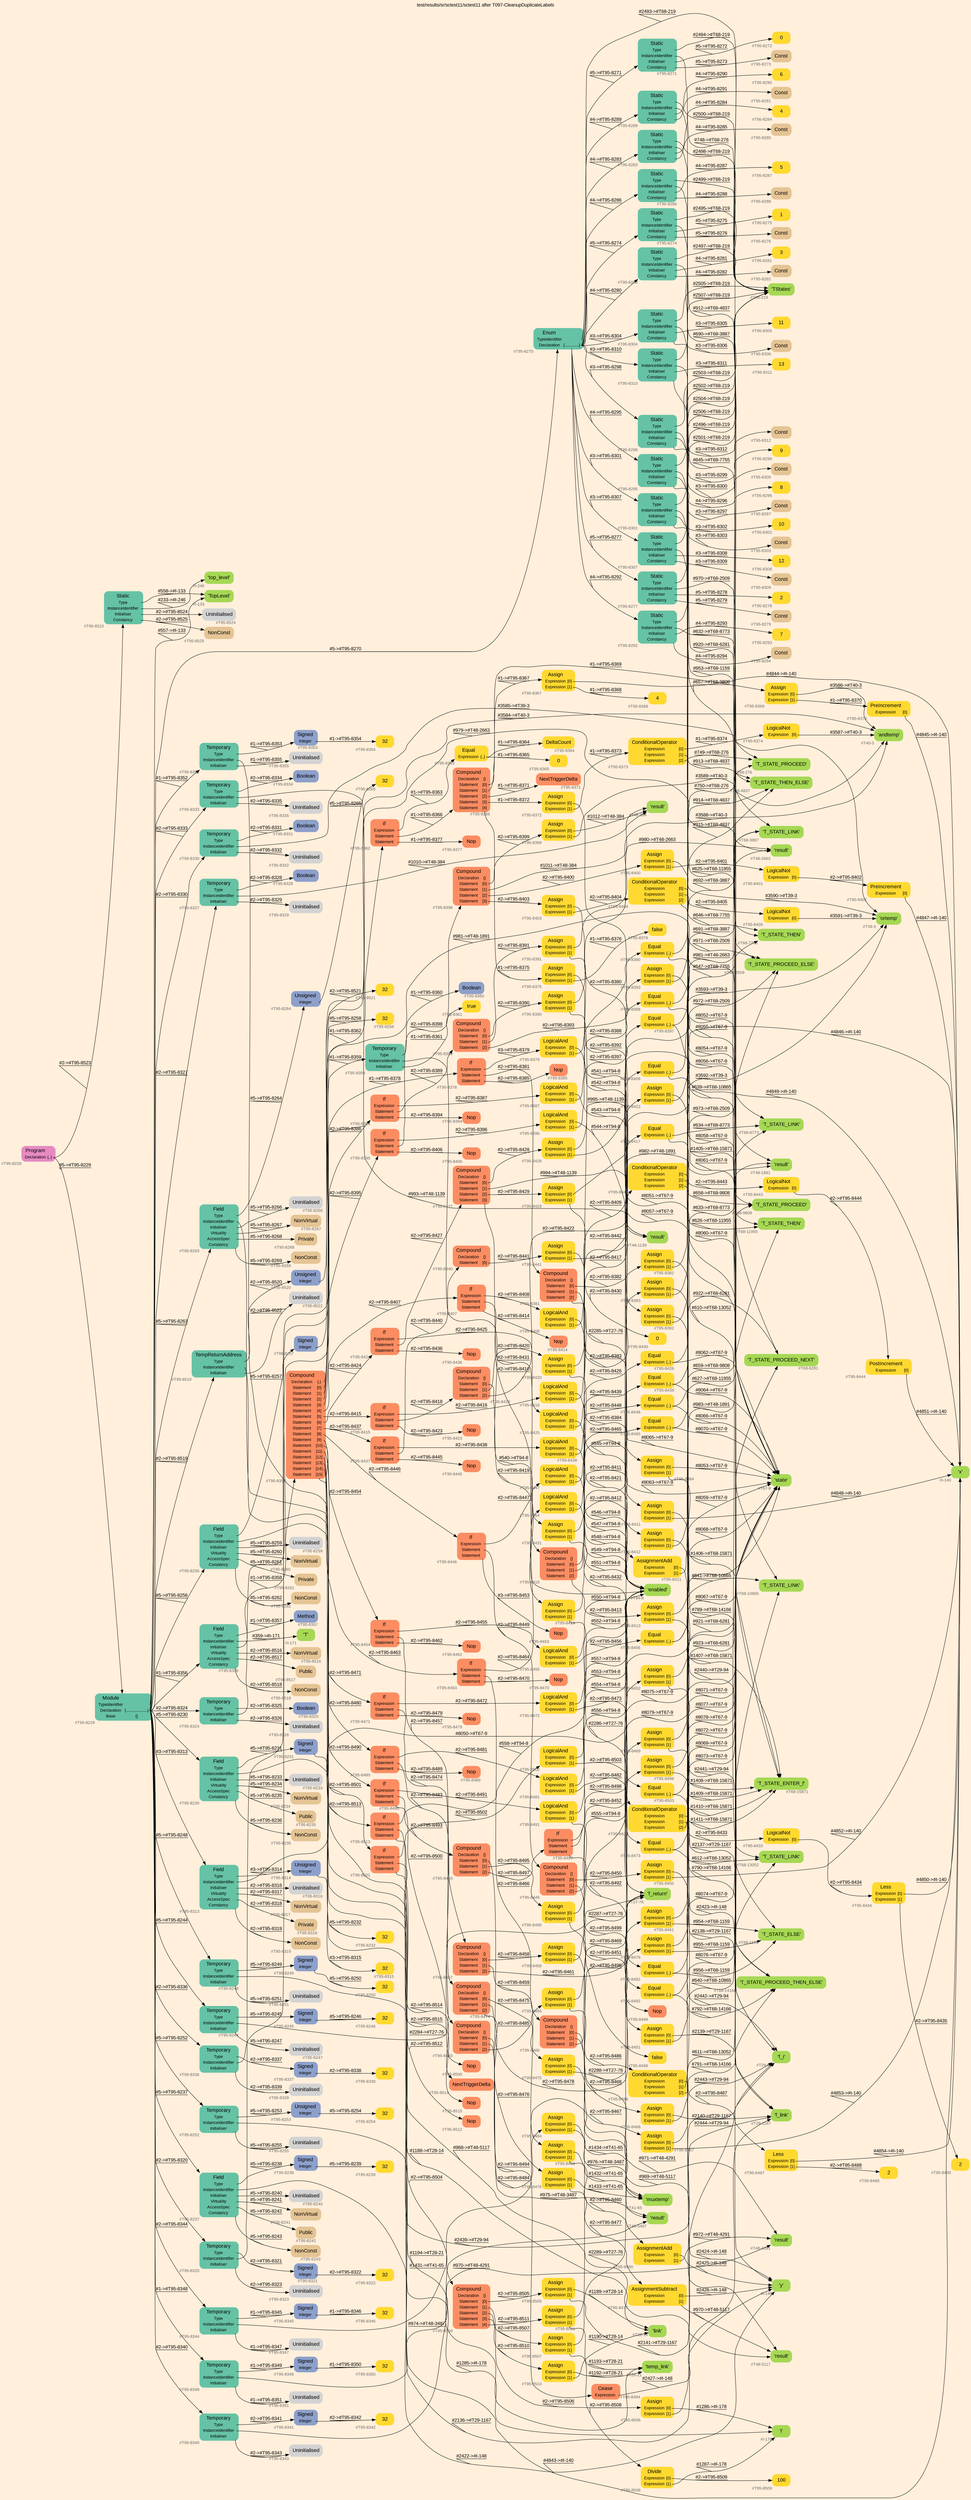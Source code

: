 digraph "test/results/sr/sctest11/sctest11 after T097-CleanupDuplicateLabels" {
label = "test/results/sr/sctest11/sctest11 after T097-CleanupDuplicateLabels"
labelloc = t
graph [
    rankdir = "LR"
    ranksep = 0.3
    bgcolor = antiquewhite1
    color = black
    fontcolor = black
    fontname = "Arial"
];
node [
    fontname = "Arial"
];
edge [
    fontname = "Arial"
];

// -------------------- node figure --------------------
// -------- block #T95-8228 ----------
"#T95-8228" [
    fillcolor = "/set28/4"
    xlabel = "#T95-8228"
    fontsize = "12"
    fontcolor = grey40
    shape = "plaintext"
    label = <<TABLE BORDER="0" CELLBORDER="0" CELLSPACING="0">
     <TR><TD><FONT COLOR="black" POINT-SIZE="15">Program</FONT></TD></TR>
     <TR><TD><FONT COLOR="black" POINT-SIZE="12">Declaration</FONT></TD><TD PORT="port0"><FONT COLOR="black" POINT-SIZE="12">{..}</FONT></TD></TR>
    </TABLE>>
    style = "rounded,filled"
];

// -------- block #T95-8229 ----------
"#T95-8229" [
    fillcolor = "/set28/1"
    xlabel = "#T95-8229"
    fontsize = "12"
    fontcolor = grey40
    shape = "plaintext"
    label = <<TABLE BORDER="0" CELLBORDER="0" CELLSPACING="0">
     <TR><TD><FONT COLOR="black" POINT-SIZE="15">Module</FONT></TD></TR>
     <TR><TD><FONT COLOR="black" POINT-SIZE="12">TypeIdentifier</FONT></TD><TD PORT="port0"></TD></TR>
     <TR><TD><FONT COLOR="black" POINT-SIZE="12">Declaration</FONT></TD><TD PORT="port1"><FONT COLOR="black" POINT-SIZE="12">{.....................}</FONT></TD></TR>
     <TR><TD><FONT COLOR="black" POINT-SIZE="12">Base</FONT></TD><TD PORT="port2"><FONT COLOR="black" POINT-SIZE="12">{}</FONT></TD></TR>
    </TABLE>>
    style = "rounded,filled"
];

// -------- block #I-133 ----------
"#I-133" [
    fillcolor = "/set28/5"
    xlabel = "#I-133"
    fontsize = "12"
    fontcolor = grey40
    shape = "plaintext"
    label = <<TABLE BORDER="0" CELLBORDER="0" CELLSPACING="0">
     <TR><TD><FONT COLOR="black" POINT-SIZE="15">'TopLevel'</FONT></TD></TR>
    </TABLE>>
    style = "rounded,filled"
];

// -------- block #T95-8230 ----------
"#T95-8230" [
    fillcolor = "/set28/1"
    xlabel = "#T95-8230"
    fontsize = "12"
    fontcolor = grey40
    shape = "plaintext"
    label = <<TABLE BORDER="0" CELLBORDER="0" CELLSPACING="0">
     <TR><TD><FONT COLOR="black" POINT-SIZE="15">Field</FONT></TD></TR>
     <TR><TD><FONT COLOR="black" POINT-SIZE="12">Type</FONT></TD><TD PORT="port0"></TD></TR>
     <TR><TD><FONT COLOR="black" POINT-SIZE="12">InstanceIdentifier</FONT></TD><TD PORT="port1"></TD></TR>
     <TR><TD><FONT COLOR="black" POINT-SIZE="12">Initialiser</FONT></TD><TD PORT="port2"></TD></TR>
     <TR><TD><FONT COLOR="black" POINT-SIZE="12">Virtuality</FONT></TD><TD PORT="port3"></TD></TR>
     <TR><TD><FONT COLOR="black" POINT-SIZE="12">AccessSpec</FONT></TD><TD PORT="port4"></TD></TR>
     <TR><TD><FONT COLOR="black" POINT-SIZE="12">Constancy</FONT></TD><TD PORT="port5"></TD></TR>
    </TABLE>>
    style = "rounded,filled"
];

// -------- block #T95-8231 ----------
"#T95-8231" [
    fillcolor = "/set28/3"
    xlabel = "#T95-8231"
    fontsize = "12"
    fontcolor = grey40
    shape = "plaintext"
    label = <<TABLE BORDER="0" CELLBORDER="0" CELLSPACING="0">
     <TR><TD><FONT COLOR="black" POINT-SIZE="15">Signed</FONT></TD></TR>
     <TR><TD><FONT COLOR="black" POINT-SIZE="12">Integer</FONT></TD><TD PORT="port0"></TD></TR>
    </TABLE>>
    style = "rounded,filled"
];

// -------- block #T95-8232 ----------
"#T95-8232" [
    fillcolor = "/set28/6"
    xlabel = "#T95-8232"
    fontsize = "12"
    fontcolor = grey40
    shape = "plaintext"
    label = <<TABLE BORDER="0" CELLBORDER="0" CELLSPACING="0">
     <TR><TD><FONT COLOR="black" POINT-SIZE="15">32</FONT></TD></TR>
    </TABLE>>
    style = "rounded,filled"
];

// -------- block #I-140 ----------
"#I-140" [
    fillcolor = "/set28/5"
    xlabel = "#I-140"
    fontsize = "12"
    fontcolor = grey40
    shape = "plaintext"
    label = <<TABLE BORDER="0" CELLBORDER="0" CELLSPACING="0">
     <TR><TD><FONT COLOR="black" POINT-SIZE="15">'x'</FONT></TD></TR>
    </TABLE>>
    style = "rounded,filled"
];

// -------- block #T95-8233 ----------
"#T95-8233" [
    xlabel = "#T95-8233"
    fontsize = "12"
    fontcolor = grey40
    shape = "plaintext"
    label = <<TABLE BORDER="0" CELLBORDER="0" CELLSPACING="0">
     <TR><TD><FONT COLOR="black" POINT-SIZE="15">Uninitialised</FONT></TD></TR>
    </TABLE>>
    style = "rounded,filled"
];

// -------- block #T95-8234 ----------
"#T95-8234" [
    fillcolor = "/set28/7"
    xlabel = "#T95-8234"
    fontsize = "12"
    fontcolor = grey40
    shape = "plaintext"
    label = <<TABLE BORDER="0" CELLBORDER="0" CELLSPACING="0">
     <TR><TD><FONT COLOR="black" POINT-SIZE="15">NonVirtual</FONT></TD></TR>
    </TABLE>>
    style = "rounded,filled"
];

// -------- block #T95-8235 ----------
"#T95-8235" [
    fillcolor = "/set28/7"
    xlabel = "#T95-8235"
    fontsize = "12"
    fontcolor = grey40
    shape = "plaintext"
    label = <<TABLE BORDER="0" CELLBORDER="0" CELLSPACING="0">
     <TR><TD><FONT COLOR="black" POINT-SIZE="15">Public</FONT></TD></TR>
    </TABLE>>
    style = "rounded,filled"
];

// -------- block #T95-8236 ----------
"#T95-8236" [
    fillcolor = "/set28/7"
    xlabel = "#T95-8236"
    fontsize = "12"
    fontcolor = grey40
    shape = "plaintext"
    label = <<TABLE BORDER="0" CELLBORDER="0" CELLSPACING="0">
     <TR><TD><FONT COLOR="black" POINT-SIZE="15">NonConst</FONT></TD></TR>
    </TABLE>>
    style = "rounded,filled"
];

// -------- block #T95-8237 ----------
"#T95-8237" [
    fillcolor = "/set28/1"
    xlabel = "#T95-8237"
    fontsize = "12"
    fontcolor = grey40
    shape = "plaintext"
    label = <<TABLE BORDER="0" CELLBORDER="0" CELLSPACING="0">
     <TR><TD><FONT COLOR="black" POINT-SIZE="15">Field</FONT></TD></TR>
     <TR><TD><FONT COLOR="black" POINT-SIZE="12">Type</FONT></TD><TD PORT="port0"></TD></TR>
     <TR><TD><FONT COLOR="black" POINT-SIZE="12">InstanceIdentifier</FONT></TD><TD PORT="port1"></TD></TR>
     <TR><TD><FONT COLOR="black" POINT-SIZE="12">Initialiser</FONT></TD><TD PORT="port2"></TD></TR>
     <TR><TD><FONT COLOR="black" POINT-SIZE="12">Virtuality</FONT></TD><TD PORT="port3"></TD></TR>
     <TR><TD><FONT COLOR="black" POINT-SIZE="12">AccessSpec</FONT></TD><TD PORT="port4"></TD></TR>
     <TR><TD><FONT COLOR="black" POINT-SIZE="12">Constancy</FONT></TD><TD PORT="port5"></TD></TR>
    </TABLE>>
    style = "rounded,filled"
];

// -------- block #T95-8238 ----------
"#T95-8238" [
    fillcolor = "/set28/3"
    xlabel = "#T95-8238"
    fontsize = "12"
    fontcolor = grey40
    shape = "plaintext"
    label = <<TABLE BORDER="0" CELLBORDER="0" CELLSPACING="0">
     <TR><TD><FONT COLOR="black" POINT-SIZE="15">Signed</FONT></TD></TR>
     <TR><TD><FONT COLOR="black" POINT-SIZE="12">Integer</FONT></TD><TD PORT="port0"></TD></TR>
    </TABLE>>
    style = "rounded,filled"
];

// -------- block #T95-8239 ----------
"#T95-8239" [
    fillcolor = "/set28/6"
    xlabel = "#T95-8239"
    fontsize = "12"
    fontcolor = grey40
    shape = "plaintext"
    label = <<TABLE BORDER="0" CELLBORDER="0" CELLSPACING="0">
     <TR><TD><FONT COLOR="black" POINT-SIZE="15">32</FONT></TD></TR>
    </TABLE>>
    style = "rounded,filled"
];

// -------- block #I-148 ----------
"#I-148" [
    fillcolor = "/set28/5"
    xlabel = "#I-148"
    fontsize = "12"
    fontcolor = grey40
    shape = "plaintext"
    label = <<TABLE BORDER="0" CELLBORDER="0" CELLSPACING="0">
     <TR><TD><FONT COLOR="black" POINT-SIZE="15">'y'</FONT></TD></TR>
    </TABLE>>
    style = "rounded,filled"
];

// -------- block #T95-8240 ----------
"#T95-8240" [
    xlabel = "#T95-8240"
    fontsize = "12"
    fontcolor = grey40
    shape = "plaintext"
    label = <<TABLE BORDER="0" CELLBORDER="0" CELLSPACING="0">
     <TR><TD><FONT COLOR="black" POINT-SIZE="15">Uninitialised</FONT></TD></TR>
    </TABLE>>
    style = "rounded,filled"
];

// -------- block #T95-8241 ----------
"#T95-8241" [
    fillcolor = "/set28/7"
    xlabel = "#T95-8241"
    fontsize = "12"
    fontcolor = grey40
    shape = "plaintext"
    label = <<TABLE BORDER="0" CELLBORDER="0" CELLSPACING="0">
     <TR><TD><FONT COLOR="black" POINT-SIZE="15">NonVirtual</FONT></TD></TR>
    </TABLE>>
    style = "rounded,filled"
];

// -------- block #T95-8242 ----------
"#T95-8242" [
    fillcolor = "/set28/7"
    xlabel = "#T95-8242"
    fontsize = "12"
    fontcolor = grey40
    shape = "plaintext"
    label = <<TABLE BORDER="0" CELLBORDER="0" CELLSPACING="0">
     <TR><TD><FONT COLOR="black" POINT-SIZE="15">Public</FONT></TD></TR>
    </TABLE>>
    style = "rounded,filled"
];

// -------- block #T95-8243 ----------
"#T95-8243" [
    fillcolor = "/set28/7"
    xlabel = "#T95-8243"
    fontsize = "12"
    fontcolor = grey40
    shape = "plaintext"
    label = <<TABLE BORDER="0" CELLBORDER="0" CELLSPACING="0">
     <TR><TD><FONT COLOR="black" POINT-SIZE="15">NonConst</FONT></TD></TR>
    </TABLE>>
    style = "rounded,filled"
];

// -------- block #T95-8244 ----------
"#T95-8244" [
    fillcolor = "/set28/1"
    xlabel = "#T95-8244"
    fontsize = "12"
    fontcolor = grey40
    shape = "plaintext"
    label = <<TABLE BORDER="0" CELLBORDER="0" CELLSPACING="0">
     <TR><TD><FONT COLOR="black" POINT-SIZE="15">Temporary</FONT></TD></TR>
     <TR><TD><FONT COLOR="black" POINT-SIZE="12">Type</FONT></TD><TD PORT="port0"></TD></TR>
     <TR><TD><FONT COLOR="black" POINT-SIZE="12">InstanceIdentifier</FONT></TD><TD PORT="port1"></TD></TR>
     <TR><TD><FONT COLOR="black" POINT-SIZE="12">Initialiser</FONT></TD><TD PORT="port2"></TD></TR>
    </TABLE>>
    style = "rounded,filled"
];

// -------- block #T95-8245 ----------
"#T95-8245" [
    fillcolor = "/set28/3"
    xlabel = "#T95-8245"
    fontsize = "12"
    fontcolor = grey40
    shape = "plaintext"
    label = <<TABLE BORDER="0" CELLBORDER="0" CELLSPACING="0">
     <TR><TD><FONT COLOR="black" POINT-SIZE="15">Signed</FONT></TD></TR>
     <TR><TD><FONT COLOR="black" POINT-SIZE="12">Integer</FONT></TD><TD PORT="port0"></TD></TR>
    </TABLE>>
    style = "rounded,filled"
];

// -------- block #T95-8246 ----------
"#T95-8246" [
    fillcolor = "/set28/6"
    xlabel = "#T95-8246"
    fontsize = "12"
    fontcolor = grey40
    shape = "plaintext"
    label = <<TABLE BORDER="0" CELLBORDER="0" CELLSPACING="0">
     <TR><TD><FONT COLOR="black" POINT-SIZE="15">32</FONT></TD></TR>
    </TABLE>>
    style = "rounded,filled"
];

// -------- block #T27-76 ----------
"#T27-76" [
    fillcolor = "/set28/5"
    xlabel = "#T27-76"
    fontsize = "12"
    fontcolor = grey40
    shape = "plaintext"
    label = <<TABLE BORDER="0" CELLBORDER="0" CELLSPACING="0">
     <TR><TD><FONT COLOR="black" POINT-SIZE="15">'f_return'</FONT></TD></TR>
    </TABLE>>
    style = "rounded,filled"
];

// -------- block #T95-8247 ----------
"#T95-8247" [
    xlabel = "#T95-8247"
    fontsize = "12"
    fontcolor = grey40
    shape = "plaintext"
    label = <<TABLE BORDER="0" CELLBORDER="0" CELLSPACING="0">
     <TR><TD><FONT COLOR="black" POINT-SIZE="15">Uninitialised</FONT></TD></TR>
    </TABLE>>
    style = "rounded,filled"
];

// -------- block #T95-8248 ----------
"#T95-8248" [
    fillcolor = "/set28/1"
    xlabel = "#T95-8248"
    fontsize = "12"
    fontcolor = grey40
    shape = "plaintext"
    label = <<TABLE BORDER="0" CELLBORDER="0" CELLSPACING="0">
     <TR><TD><FONT COLOR="black" POINT-SIZE="15">Temporary</FONT></TD></TR>
     <TR><TD><FONT COLOR="black" POINT-SIZE="12">Type</FONT></TD><TD PORT="port0"></TD></TR>
     <TR><TD><FONT COLOR="black" POINT-SIZE="12">InstanceIdentifier</FONT></TD><TD PORT="port1"></TD></TR>
     <TR><TD><FONT COLOR="black" POINT-SIZE="12">Initialiser</FONT></TD><TD PORT="port2"></TD></TR>
    </TABLE>>
    style = "rounded,filled"
];

// -------- block #T95-8249 ----------
"#T95-8249" [
    fillcolor = "/set28/3"
    xlabel = "#T95-8249"
    fontsize = "12"
    fontcolor = grey40
    shape = "plaintext"
    label = <<TABLE BORDER="0" CELLBORDER="0" CELLSPACING="0">
     <TR><TD><FONT COLOR="black" POINT-SIZE="15">Signed</FONT></TD></TR>
     <TR><TD><FONT COLOR="black" POINT-SIZE="12">Integer</FONT></TD><TD PORT="port0"></TD></TR>
    </TABLE>>
    style = "rounded,filled"
];

// -------- block #T95-8250 ----------
"#T95-8250" [
    fillcolor = "/set28/6"
    xlabel = "#T95-8250"
    fontsize = "12"
    fontcolor = grey40
    shape = "plaintext"
    label = <<TABLE BORDER="0" CELLBORDER="0" CELLSPACING="0">
     <TR><TD><FONT COLOR="black" POINT-SIZE="15">32</FONT></TD></TR>
    </TABLE>>
    style = "rounded,filled"
];

// -------- block #T29-94 ----------
"#T29-94" [
    fillcolor = "/set28/5"
    xlabel = "#T29-94"
    fontsize = "12"
    fontcolor = grey40
    shape = "plaintext"
    label = <<TABLE BORDER="0" CELLBORDER="0" CELLSPACING="0">
     <TR><TD><FONT COLOR="black" POINT-SIZE="15">'f_i'</FONT></TD></TR>
    </TABLE>>
    style = "rounded,filled"
];

// -------- block #T95-8251 ----------
"#T95-8251" [
    xlabel = "#T95-8251"
    fontsize = "12"
    fontcolor = grey40
    shape = "plaintext"
    label = <<TABLE BORDER="0" CELLBORDER="0" CELLSPACING="0">
     <TR><TD><FONT COLOR="black" POINT-SIZE="15">Uninitialised</FONT></TD></TR>
    </TABLE>>
    style = "rounded,filled"
];

// -------- block #T95-8252 ----------
"#T95-8252" [
    fillcolor = "/set28/1"
    xlabel = "#T95-8252"
    fontsize = "12"
    fontcolor = grey40
    shape = "plaintext"
    label = <<TABLE BORDER="0" CELLBORDER="0" CELLSPACING="0">
     <TR><TD><FONT COLOR="black" POINT-SIZE="15">Temporary</FONT></TD></TR>
     <TR><TD><FONT COLOR="black" POINT-SIZE="12">Type</FONT></TD><TD PORT="port0"></TD></TR>
     <TR><TD><FONT COLOR="black" POINT-SIZE="12">InstanceIdentifier</FONT></TD><TD PORT="port1"></TD></TR>
     <TR><TD><FONT COLOR="black" POINT-SIZE="12">Initialiser</FONT></TD><TD PORT="port2"></TD></TR>
    </TABLE>>
    style = "rounded,filled"
];

// -------- block #T95-8253 ----------
"#T95-8253" [
    fillcolor = "/set28/3"
    xlabel = "#T95-8253"
    fontsize = "12"
    fontcolor = grey40
    shape = "plaintext"
    label = <<TABLE BORDER="0" CELLBORDER="0" CELLSPACING="0">
     <TR><TD><FONT COLOR="black" POINT-SIZE="15">Unsigned</FONT></TD></TR>
     <TR><TD><FONT COLOR="black" POINT-SIZE="12">Integer</FONT></TD><TD PORT="port0"></TD></TR>
    </TABLE>>
    style = "rounded,filled"
];

// -------- block #T95-8254 ----------
"#T95-8254" [
    fillcolor = "/set28/6"
    xlabel = "#T95-8254"
    fontsize = "12"
    fontcolor = grey40
    shape = "plaintext"
    label = <<TABLE BORDER="0" CELLBORDER="0" CELLSPACING="0">
     <TR><TD><FONT COLOR="black" POINT-SIZE="15">32</FONT></TD></TR>
    </TABLE>>
    style = "rounded,filled"
];

// -------- block #T29-1167 ----------
"#T29-1167" [
    fillcolor = "/set28/5"
    xlabel = "#T29-1167"
    fontsize = "12"
    fontcolor = grey40
    shape = "plaintext"
    label = <<TABLE BORDER="0" CELLBORDER="0" CELLSPACING="0">
     <TR><TD><FONT COLOR="black" POINT-SIZE="15">'f_link'</FONT></TD></TR>
    </TABLE>>
    style = "rounded,filled"
];

// -------- block #T95-8255 ----------
"#T95-8255" [
    xlabel = "#T95-8255"
    fontsize = "12"
    fontcolor = grey40
    shape = "plaintext"
    label = <<TABLE BORDER="0" CELLBORDER="0" CELLSPACING="0">
     <TR><TD><FONT COLOR="black" POINT-SIZE="15">Uninitialised</FONT></TD></TR>
    </TABLE>>
    style = "rounded,filled"
];

// -------- block #T95-8256 ----------
"#T95-8256" [
    fillcolor = "/set28/1"
    xlabel = "#T95-8256"
    fontsize = "12"
    fontcolor = grey40
    shape = "plaintext"
    label = <<TABLE BORDER="0" CELLBORDER="0" CELLSPACING="0">
     <TR><TD><FONT COLOR="black" POINT-SIZE="15">Field</FONT></TD></TR>
     <TR><TD><FONT COLOR="black" POINT-SIZE="12">Type</FONT></TD><TD PORT="port0"></TD></TR>
     <TR><TD><FONT COLOR="black" POINT-SIZE="12">InstanceIdentifier</FONT></TD><TD PORT="port1"></TD></TR>
     <TR><TD><FONT COLOR="black" POINT-SIZE="12">Initialiser</FONT></TD><TD PORT="port2"></TD></TR>
     <TR><TD><FONT COLOR="black" POINT-SIZE="12">Virtuality</FONT></TD><TD PORT="port3"></TD></TR>
     <TR><TD><FONT COLOR="black" POINT-SIZE="12">AccessSpec</FONT></TD><TD PORT="port4"></TD></TR>
     <TR><TD><FONT COLOR="black" POINT-SIZE="12">Constancy</FONT></TD><TD PORT="port5"></TD></TR>
    </TABLE>>
    style = "rounded,filled"
];

// -------- block #T95-8257 ----------
"#T95-8257" [
    fillcolor = "/set28/3"
    xlabel = "#T95-8257"
    fontsize = "12"
    fontcolor = grey40
    shape = "plaintext"
    label = <<TABLE BORDER="0" CELLBORDER="0" CELLSPACING="0">
     <TR><TD><FONT COLOR="black" POINT-SIZE="15">Signed</FONT></TD></TR>
     <TR><TD><FONT COLOR="black" POINT-SIZE="12">Integer</FONT></TD><TD PORT="port0"></TD></TR>
    </TABLE>>
    style = "rounded,filled"
];

// -------- block #T95-8258 ----------
"#T95-8258" [
    fillcolor = "/set28/6"
    xlabel = "#T95-8258"
    fontsize = "12"
    fontcolor = grey40
    shape = "plaintext"
    label = <<TABLE BORDER="0" CELLBORDER="0" CELLSPACING="0">
     <TR><TD><FONT COLOR="black" POINT-SIZE="15">32</FONT></TD></TR>
    </TABLE>>
    style = "rounded,filled"
];

// -------- block #I-178 ----------
"#I-178" [
    fillcolor = "/set28/5"
    xlabel = "#I-178"
    fontsize = "12"
    fontcolor = grey40
    shape = "plaintext"
    label = <<TABLE BORDER="0" CELLBORDER="0" CELLSPACING="0">
     <TR><TD><FONT COLOR="black" POINT-SIZE="15">'i'</FONT></TD></TR>
    </TABLE>>
    style = "rounded,filled"
];

// -------- block #T95-8259 ----------
"#T95-8259" [
    xlabel = "#T95-8259"
    fontsize = "12"
    fontcolor = grey40
    shape = "plaintext"
    label = <<TABLE BORDER="0" CELLBORDER="0" CELLSPACING="0">
     <TR><TD><FONT COLOR="black" POINT-SIZE="15">Uninitialised</FONT></TD></TR>
    </TABLE>>
    style = "rounded,filled"
];

// -------- block #T95-8260 ----------
"#T95-8260" [
    fillcolor = "/set28/7"
    xlabel = "#T95-8260"
    fontsize = "12"
    fontcolor = grey40
    shape = "plaintext"
    label = <<TABLE BORDER="0" CELLBORDER="0" CELLSPACING="0">
     <TR><TD><FONT COLOR="black" POINT-SIZE="15">NonVirtual</FONT></TD></TR>
    </TABLE>>
    style = "rounded,filled"
];

// -------- block #T95-8261 ----------
"#T95-8261" [
    fillcolor = "/set28/7"
    xlabel = "#T95-8261"
    fontsize = "12"
    fontcolor = grey40
    shape = "plaintext"
    label = <<TABLE BORDER="0" CELLBORDER="0" CELLSPACING="0">
     <TR><TD><FONT COLOR="black" POINT-SIZE="15">Private</FONT></TD></TR>
    </TABLE>>
    style = "rounded,filled"
];

// -------- block #T95-8262 ----------
"#T95-8262" [
    fillcolor = "/set28/7"
    xlabel = "#T95-8262"
    fontsize = "12"
    fontcolor = grey40
    shape = "plaintext"
    label = <<TABLE BORDER="0" CELLBORDER="0" CELLSPACING="0">
     <TR><TD><FONT COLOR="black" POINT-SIZE="15">NonConst</FONT></TD></TR>
    </TABLE>>
    style = "rounded,filled"
];

// -------- block #T95-8263 ----------
"#T95-8263" [
    fillcolor = "/set28/1"
    xlabel = "#T95-8263"
    fontsize = "12"
    fontcolor = grey40
    shape = "plaintext"
    label = <<TABLE BORDER="0" CELLBORDER="0" CELLSPACING="0">
     <TR><TD><FONT COLOR="black" POINT-SIZE="15">Field</FONT></TD></TR>
     <TR><TD><FONT COLOR="black" POINT-SIZE="12">Type</FONT></TD><TD PORT="port0"></TD></TR>
     <TR><TD><FONT COLOR="black" POINT-SIZE="12">InstanceIdentifier</FONT></TD><TD PORT="port1"></TD></TR>
     <TR><TD><FONT COLOR="black" POINT-SIZE="12">Initialiser</FONT></TD><TD PORT="port2"></TD></TR>
     <TR><TD><FONT COLOR="black" POINT-SIZE="12">Virtuality</FONT></TD><TD PORT="port3"></TD></TR>
     <TR><TD><FONT COLOR="black" POINT-SIZE="12">AccessSpec</FONT></TD><TD PORT="port4"></TD></TR>
     <TR><TD><FONT COLOR="black" POINT-SIZE="12">Constancy</FONT></TD><TD PORT="port5"></TD></TR>
    </TABLE>>
    style = "rounded,filled"
];

// -------- block #T95-8264 ----------
"#T95-8264" [
    fillcolor = "/set28/3"
    xlabel = "#T95-8264"
    fontsize = "12"
    fontcolor = grey40
    shape = "plaintext"
    label = <<TABLE BORDER="0" CELLBORDER="0" CELLSPACING="0">
     <TR><TD><FONT COLOR="black" POINT-SIZE="15">Unsigned</FONT></TD></TR>
     <TR><TD><FONT COLOR="black" POINT-SIZE="12">Integer</FONT></TD><TD PORT="port0"></TD></TR>
    </TABLE>>
    style = "rounded,filled"
];

// -------- block #T95-8265 ----------
"#T95-8265" [
    fillcolor = "/set28/6"
    xlabel = "#T95-8265"
    fontsize = "12"
    fontcolor = grey40
    shape = "plaintext"
    label = <<TABLE BORDER="0" CELLBORDER="0" CELLSPACING="0">
     <TR><TD><FONT COLOR="black" POINT-SIZE="15">32</FONT></TD></TR>
    </TABLE>>
    style = "rounded,filled"
];

// -------- block #T28-14 ----------
"#T28-14" [
    fillcolor = "/set28/5"
    xlabel = "#T28-14"
    fontsize = "12"
    fontcolor = grey40
    shape = "plaintext"
    label = <<TABLE BORDER="0" CELLBORDER="0" CELLSPACING="0">
     <TR><TD><FONT COLOR="black" POINT-SIZE="15">'link'</FONT></TD></TR>
    </TABLE>>
    style = "rounded,filled"
];

// -------- block #T95-8266 ----------
"#T95-8266" [
    xlabel = "#T95-8266"
    fontsize = "12"
    fontcolor = grey40
    shape = "plaintext"
    label = <<TABLE BORDER="0" CELLBORDER="0" CELLSPACING="0">
     <TR><TD><FONT COLOR="black" POINT-SIZE="15">Uninitialised</FONT></TD></TR>
    </TABLE>>
    style = "rounded,filled"
];

// -------- block #T95-8267 ----------
"#T95-8267" [
    fillcolor = "/set28/7"
    xlabel = "#T95-8267"
    fontsize = "12"
    fontcolor = grey40
    shape = "plaintext"
    label = <<TABLE BORDER="0" CELLBORDER="0" CELLSPACING="0">
     <TR><TD><FONT COLOR="black" POINT-SIZE="15">NonVirtual</FONT></TD></TR>
    </TABLE>>
    style = "rounded,filled"
];

// -------- block #T95-8268 ----------
"#T95-8268" [
    fillcolor = "/set28/7"
    xlabel = "#T95-8268"
    fontsize = "12"
    fontcolor = grey40
    shape = "plaintext"
    label = <<TABLE BORDER="0" CELLBORDER="0" CELLSPACING="0">
     <TR><TD><FONT COLOR="black" POINT-SIZE="15">Private</FONT></TD></TR>
    </TABLE>>
    style = "rounded,filled"
];

// -------- block #T95-8269 ----------
"#T95-8269" [
    fillcolor = "/set28/7"
    xlabel = "#T95-8269"
    fontsize = "12"
    fontcolor = grey40
    shape = "plaintext"
    label = <<TABLE BORDER="0" CELLBORDER="0" CELLSPACING="0">
     <TR><TD><FONT COLOR="black" POINT-SIZE="15">NonConst</FONT></TD></TR>
    </TABLE>>
    style = "rounded,filled"
];

// -------- block #T95-8270 ----------
"#T95-8270" [
    fillcolor = "/set28/1"
    xlabel = "#T95-8270"
    fontsize = "12"
    fontcolor = grey40
    shape = "plaintext"
    label = <<TABLE BORDER="0" CELLBORDER="0" CELLSPACING="0">
     <TR><TD><FONT COLOR="black" POINT-SIZE="15">Enum</FONT></TD></TR>
     <TR><TD><FONT COLOR="black" POINT-SIZE="12">TypeIdentifier</FONT></TD><TD PORT="port0"></TD></TR>
     <TR><TD><FONT COLOR="black" POINT-SIZE="12">Declaration</FONT></TD><TD PORT="port1"><FONT COLOR="black" POINT-SIZE="12">{..............}</FONT></TD></TR>
    </TABLE>>
    style = "rounded,filled"
];

// -------- block #T68-219 ----------
"#T68-219" [
    fillcolor = "/set28/5"
    xlabel = "#T68-219"
    fontsize = "12"
    fontcolor = grey40
    shape = "plaintext"
    label = <<TABLE BORDER="0" CELLBORDER="0" CELLSPACING="0">
     <TR><TD><FONT COLOR="black" POINT-SIZE="15">'TStates'</FONT></TD></TR>
    </TABLE>>
    style = "rounded,filled"
];

// -------- block #T95-8271 ----------
"#T95-8271" [
    fillcolor = "/set28/1"
    xlabel = "#T95-8271"
    fontsize = "12"
    fontcolor = grey40
    shape = "plaintext"
    label = <<TABLE BORDER="0" CELLBORDER="0" CELLSPACING="0">
     <TR><TD><FONT COLOR="black" POINT-SIZE="15">Static</FONT></TD></TR>
     <TR><TD><FONT COLOR="black" POINT-SIZE="12">Type</FONT></TD><TD PORT="port0"></TD></TR>
     <TR><TD><FONT COLOR="black" POINT-SIZE="12">InstanceIdentifier</FONT></TD><TD PORT="port1"></TD></TR>
     <TR><TD><FONT COLOR="black" POINT-SIZE="12">Initialiser</FONT></TD><TD PORT="port2"></TD></TR>
     <TR><TD><FONT COLOR="black" POINT-SIZE="12">Constancy</FONT></TD><TD PORT="port3"></TD></TR>
    </TABLE>>
    style = "rounded,filled"
];

// -------- block #T68-276 ----------
"#T68-276" [
    fillcolor = "/set28/5"
    xlabel = "#T68-276"
    fontsize = "12"
    fontcolor = grey40
    shape = "plaintext"
    label = <<TABLE BORDER="0" CELLBORDER="0" CELLSPACING="0">
     <TR><TD><FONT COLOR="black" POINT-SIZE="15">'T_STATE_PROCEED'</FONT></TD></TR>
    </TABLE>>
    style = "rounded,filled"
];

// -------- block #T95-8272 ----------
"#T95-8272" [
    fillcolor = "/set28/6"
    xlabel = "#T95-8272"
    fontsize = "12"
    fontcolor = grey40
    shape = "plaintext"
    label = <<TABLE BORDER="0" CELLBORDER="0" CELLSPACING="0">
     <TR><TD><FONT COLOR="black" POINT-SIZE="15">0</FONT></TD></TR>
    </TABLE>>
    style = "rounded,filled"
];

// -------- block #T95-8273 ----------
"#T95-8273" [
    fillcolor = "/set28/7"
    xlabel = "#T95-8273"
    fontsize = "12"
    fontcolor = grey40
    shape = "plaintext"
    label = <<TABLE BORDER="0" CELLBORDER="0" CELLSPACING="0">
     <TR><TD><FONT COLOR="black" POINT-SIZE="15">Const</FONT></TD></TR>
    </TABLE>>
    style = "rounded,filled"
];

// -------- block #T95-8274 ----------
"#T95-8274" [
    fillcolor = "/set28/1"
    xlabel = "#T95-8274"
    fontsize = "12"
    fontcolor = grey40
    shape = "plaintext"
    label = <<TABLE BORDER="0" CELLBORDER="0" CELLSPACING="0">
     <TR><TD><FONT COLOR="black" POINT-SIZE="15">Static</FONT></TD></TR>
     <TR><TD><FONT COLOR="black" POINT-SIZE="12">Type</FONT></TD><TD PORT="port0"></TD></TR>
     <TR><TD><FONT COLOR="black" POINT-SIZE="12">InstanceIdentifier</FONT></TD><TD PORT="port1"></TD></TR>
     <TR><TD><FONT COLOR="black" POINT-SIZE="12">Initialiser</FONT></TD><TD PORT="port2"></TD></TR>
     <TR><TD><FONT COLOR="black" POINT-SIZE="12">Constancy</FONT></TD><TD PORT="port3"></TD></TR>
    </TABLE>>
    style = "rounded,filled"
];

// -------- block #T68-1159 ----------
"#T68-1159" [
    fillcolor = "/set28/5"
    xlabel = "#T68-1159"
    fontsize = "12"
    fontcolor = grey40
    shape = "plaintext"
    label = <<TABLE BORDER="0" CELLBORDER="0" CELLSPACING="0">
     <TR><TD><FONT COLOR="black" POINT-SIZE="15">'T_STATE_ELSE'</FONT></TD></TR>
    </TABLE>>
    style = "rounded,filled"
];

// -------- block #T95-8275 ----------
"#T95-8275" [
    fillcolor = "/set28/6"
    xlabel = "#T95-8275"
    fontsize = "12"
    fontcolor = grey40
    shape = "plaintext"
    label = <<TABLE BORDER="0" CELLBORDER="0" CELLSPACING="0">
     <TR><TD><FONT COLOR="black" POINT-SIZE="15">1</FONT></TD></TR>
    </TABLE>>
    style = "rounded,filled"
];

// -------- block #T95-8276 ----------
"#T95-8276" [
    fillcolor = "/set28/7"
    xlabel = "#T95-8276"
    fontsize = "12"
    fontcolor = grey40
    shape = "plaintext"
    label = <<TABLE BORDER="0" CELLBORDER="0" CELLSPACING="0">
     <TR><TD><FONT COLOR="black" POINT-SIZE="15">Const</FONT></TD></TR>
    </TABLE>>
    style = "rounded,filled"
];

// -------- block #T95-8277 ----------
"#T95-8277" [
    fillcolor = "/set28/1"
    xlabel = "#T95-8277"
    fontsize = "12"
    fontcolor = grey40
    shape = "plaintext"
    label = <<TABLE BORDER="0" CELLBORDER="0" CELLSPACING="0">
     <TR><TD><FONT COLOR="black" POINT-SIZE="15">Static</FONT></TD></TR>
     <TR><TD><FONT COLOR="black" POINT-SIZE="12">Type</FONT></TD><TD PORT="port0"></TD></TR>
     <TR><TD><FONT COLOR="black" POINT-SIZE="12">InstanceIdentifier</FONT></TD><TD PORT="port1"></TD></TR>
     <TR><TD><FONT COLOR="black" POINT-SIZE="12">Initialiser</FONT></TD><TD PORT="port2"></TD></TR>
     <TR><TD><FONT COLOR="black" POINT-SIZE="12">Constancy</FONT></TD><TD PORT="port3"></TD></TR>
    </TABLE>>
    style = "rounded,filled"
];

// -------- block #T68-2509 ----------
"#T68-2509" [
    fillcolor = "/set28/5"
    xlabel = "#T68-2509"
    fontsize = "12"
    fontcolor = grey40
    shape = "plaintext"
    label = <<TABLE BORDER="0" CELLBORDER="0" CELLSPACING="0">
     <TR><TD><FONT COLOR="black" POINT-SIZE="15">'T_STATE_PROCEED_ELSE'</FONT></TD></TR>
    </TABLE>>
    style = "rounded,filled"
];

// -------- block #T95-8278 ----------
"#T95-8278" [
    fillcolor = "/set28/6"
    xlabel = "#T95-8278"
    fontsize = "12"
    fontcolor = grey40
    shape = "plaintext"
    label = <<TABLE BORDER="0" CELLBORDER="0" CELLSPACING="0">
     <TR><TD><FONT COLOR="black" POINT-SIZE="15">2</FONT></TD></TR>
    </TABLE>>
    style = "rounded,filled"
];

// -------- block #T95-8279 ----------
"#T95-8279" [
    fillcolor = "/set28/7"
    xlabel = "#T95-8279"
    fontsize = "12"
    fontcolor = grey40
    shape = "plaintext"
    label = <<TABLE BORDER="0" CELLBORDER="0" CELLSPACING="0">
     <TR><TD><FONT COLOR="black" POINT-SIZE="15">Const</FONT></TD></TR>
    </TABLE>>
    style = "rounded,filled"
];

// -------- block #T95-8280 ----------
"#T95-8280" [
    fillcolor = "/set28/1"
    xlabel = "#T95-8280"
    fontsize = "12"
    fontcolor = grey40
    shape = "plaintext"
    label = <<TABLE BORDER="0" CELLBORDER="0" CELLSPACING="0">
     <TR><TD><FONT COLOR="black" POINT-SIZE="15">Static</FONT></TD></TR>
     <TR><TD><FONT COLOR="black" POINT-SIZE="12">Type</FONT></TD><TD PORT="port0"></TD></TR>
     <TR><TD><FONT COLOR="black" POINT-SIZE="12">InstanceIdentifier</FONT></TD><TD PORT="port1"></TD></TR>
     <TR><TD><FONT COLOR="black" POINT-SIZE="12">Initialiser</FONT></TD><TD PORT="port2"></TD></TR>
     <TR><TD><FONT COLOR="black" POINT-SIZE="12">Constancy</FONT></TD><TD PORT="port3"></TD></TR>
    </TABLE>>
    style = "rounded,filled"
];

// -------- block #T68-3887 ----------
"#T68-3887" [
    fillcolor = "/set28/5"
    xlabel = "#T68-3887"
    fontsize = "12"
    fontcolor = grey40
    shape = "plaintext"
    label = <<TABLE BORDER="0" CELLBORDER="0" CELLSPACING="0">
     <TR><TD><FONT COLOR="black" POINT-SIZE="15">'T_STATE_LINK'</FONT></TD></TR>
    </TABLE>>
    style = "rounded,filled"
];

// -------- block #T95-8281 ----------
"#T95-8281" [
    fillcolor = "/set28/6"
    xlabel = "#T95-8281"
    fontsize = "12"
    fontcolor = grey40
    shape = "plaintext"
    label = <<TABLE BORDER="0" CELLBORDER="0" CELLSPACING="0">
     <TR><TD><FONT COLOR="black" POINT-SIZE="15">3</FONT></TD></TR>
    </TABLE>>
    style = "rounded,filled"
];

// -------- block #T95-8282 ----------
"#T95-8282" [
    fillcolor = "/set28/7"
    xlabel = "#T95-8282"
    fontsize = "12"
    fontcolor = grey40
    shape = "plaintext"
    label = <<TABLE BORDER="0" CELLBORDER="0" CELLSPACING="0">
     <TR><TD><FONT COLOR="black" POINT-SIZE="15">Const</FONT></TD></TR>
    </TABLE>>
    style = "rounded,filled"
];

// -------- block #T95-8283 ----------
"#T95-8283" [
    fillcolor = "/set28/1"
    xlabel = "#T95-8283"
    fontsize = "12"
    fontcolor = grey40
    shape = "plaintext"
    label = <<TABLE BORDER="0" CELLBORDER="0" CELLSPACING="0">
     <TR><TD><FONT COLOR="black" POINT-SIZE="15">Static</FONT></TD></TR>
     <TR><TD><FONT COLOR="black" POINT-SIZE="12">Type</FONT></TD><TD PORT="port0"></TD></TR>
     <TR><TD><FONT COLOR="black" POINT-SIZE="12">InstanceIdentifier</FONT></TD><TD PORT="port1"></TD></TR>
     <TR><TD><FONT COLOR="black" POINT-SIZE="12">Initialiser</FONT></TD><TD PORT="port2"></TD></TR>
     <TR><TD><FONT COLOR="black" POINT-SIZE="12">Constancy</FONT></TD><TD PORT="port3"></TD></TR>
    </TABLE>>
    style = "rounded,filled"
];

// -------- block #T68-4837 ----------
"#T68-4837" [
    fillcolor = "/set28/5"
    xlabel = "#T68-4837"
    fontsize = "12"
    fontcolor = grey40
    shape = "plaintext"
    label = <<TABLE BORDER="0" CELLBORDER="0" CELLSPACING="0">
     <TR><TD><FONT COLOR="black" POINT-SIZE="15">'T_STATE_THEN_ELSE'</FONT></TD></TR>
    </TABLE>>
    style = "rounded,filled"
];

// -------- block #T95-8284 ----------
"#T95-8284" [
    fillcolor = "/set28/6"
    xlabel = "#T95-8284"
    fontsize = "12"
    fontcolor = grey40
    shape = "plaintext"
    label = <<TABLE BORDER="0" CELLBORDER="0" CELLSPACING="0">
     <TR><TD><FONT COLOR="black" POINT-SIZE="15">4</FONT></TD></TR>
    </TABLE>>
    style = "rounded,filled"
];

// -------- block #T95-8285 ----------
"#T95-8285" [
    fillcolor = "/set28/7"
    xlabel = "#T95-8285"
    fontsize = "12"
    fontcolor = grey40
    shape = "plaintext"
    label = <<TABLE BORDER="0" CELLBORDER="0" CELLSPACING="0">
     <TR><TD><FONT COLOR="black" POINT-SIZE="15">Const</FONT></TD></TR>
    </TABLE>>
    style = "rounded,filled"
];

// -------- block #T95-8286 ----------
"#T95-8286" [
    fillcolor = "/set28/1"
    xlabel = "#T95-8286"
    fontsize = "12"
    fontcolor = grey40
    shape = "plaintext"
    label = <<TABLE BORDER="0" CELLBORDER="0" CELLSPACING="0">
     <TR><TD><FONT COLOR="black" POINT-SIZE="15">Static</FONT></TD></TR>
     <TR><TD><FONT COLOR="black" POINT-SIZE="12">Type</FONT></TD><TD PORT="port0"></TD></TR>
     <TR><TD><FONT COLOR="black" POINT-SIZE="12">InstanceIdentifier</FONT></TD><TD PORT="port1"></TD></TR>
     <TR><TD><FONT COLOR="black" POINT-SIZE="12">Initialiser</FONT></TD><TD PORT="port2"></TD></TR>
     <TR><TD><FONT COLOR="black" POINT-SIZE="12">Constancy</FONT></TD><TD PORT="port3"></TD></TR>
    </TABLE>>
    style = "rounded,filled"
];

// -------- block #T68-6281 ----------
"#T68-6281" [
    fillcolor = "/set28/5"
    xlabel = "#T68-6281"
    fontsize = "12"
    fontcolor = grey40
    shape = "plaintext"
    label = <<TABLE BORDER="0" CELLBORDER="0" CELLSPACING="0">
     <TR><TD><FONT COLOR="black" POINT-SIZE="15">'T_STATE_PROCEED_NEXT'</FONT></TD></TR>
    </TABLE>>
    style = "rounded,filled"
];

// -------- block #T95-8287 ----------
"#T95-8287" [
    fillcolor = "/set28/6"
    xlabel = "#T95-8287"
    fontsize = "12"
    fontcolor = grey40
    shape = "plaintext"
    label = <<TABLE BORDER="0" CELLBORDER="0" CELLSPACING="0">
     <TR><TD><FONT COLOR="black" POINT-SIZE="15">5</FONT></TD></TR>
    </TABLE>>
    style = "rounded,filled"
];

// -------- block #T95-8288 ----------
"#T95-8288" [
    fillcolor = "/set28/7"
    xlabel = "#T95-8288"
    fontsize = "12"
    fontcolor = grey40
    shape = "plaintext"
    label = <<TABLE BORDER="0" CELLBORDER="0" CELLSPACING="0">
     <TR><TD><FONT COLOR="black" POINT-SIZE="15">Const</FONT></TD></TR>
    </TABLE>>
    style = "rounded,filled"
];

// -------- block #T95-8289 ----------
"#T95-8289" [
    fillcolor = "/set28/1"
    xlabel = "#T95-8289"
    fontsize = "12"
    fontcolor = grey40
    shape = "plaintext"
    label = <<TABLE BORDER="0" CELLBORDER="0" CELLSPACING="0">
     <TR><TD><FONT COLOR="black" POINT-SIZE="15">Static</FONT></TD></TR>
     <TR><TD><FONT COLOR="black" POINT-SIZE="12">Type</FONT></TD><TD PORT="port0"></TD></TR>
     <TR><TD><FONT COLOR="black" POINT-SIZE="12">InstanceIdentifier</FONT></TD><TD PORT="port1"></TD></TR>
     <TR><TD><FONT COLOR="black" POINT-SIZE="12">Initialiser</FONT></TD><TD PORT="port2"></TD></TR>
     <TR><TD><FONT COLOR="black" POINT-SIZE="12">Constancy</FONT></TD><TD PORT="port3"></TD></TR>
    </TABLE>>
    style = "rounded,filled"
];

// -------- block #T68-7755 ----------
"#T68-7755" [
    fillcolor = "/set28/5"
    xlabel = "#T68-7755"
    fontsize = "12"
    fontcolor = grey40
    shape = "plaintext"
    label = <<TABLE BORDER="0" CELLBORDER="0" CELLSPACING="0">
     <TR><TD><FONT COLOR="black" POINT-SIZE="15">'T_STATE_THEN'</FONT></TD></TR>
    </TABLE>>
    style = "rounded,filled"
];

// -------- block #T95-8290 ----------
"#T95-8290" [
    fillcolor = "/set28/6"
    xlabel = "#T95-8290"
    fontsize = "12"
    fontcolor = grey40
    shape = "plaintext"
    label = <<TABLE BORDER="0" CELLBORDER="0" CELLSPACING="0">
     <TR><TD><FONT COLOR="black" POINT-SIZE="15">6</FONT></TD></TR>
    </TABLE>>
    style = "rounded,filled"
];

// -------- block #T95-8291 ----------
"#T95-8291" [
    fillcolor = "/set28/7"
    xlabel = "#T95-8291"
    fontsize = "12"
    fontcolor = grey40
    shape = "plaintext"
    label = <<TABLE BORDER="0" CELLBORDER="0" CELLSPACING="0">
     <TR><TD><FONT COLOR="black" POINT-SIZE="15">Const</FONT></TD></TR>
    </TABLE>>
    style = "rounded,filled"
];

// -------- block #T95-8292 ----------
"#T95-8292" [
    fillcolor = "/set28/1"
    xlabel = "#T95-8292"
    fontsize = "12"
    fontcolor = grey40
    shape = "plaintext"
    label = <<TABLE BORDER="0" CELLBORDER="0" CELLSPACING="0">
     <TR><TD><FONT COLOR="black" POINT-SIZE="15">Static</FONT></TD></TR>
     <TR><TD><FONT COLOR="black" POINT-SIZE="12">Type</FONT></TD><TD PORT="port0"></TD></TR>
     <TR><TD><FONT COLOR="black" POINT-SIZE="12">InstanceIdentifier</FONT></TD><TD PORT="port1"></TD></TR>
     <TR><TD><FONT COLOR="black" POINT-SIZE="12">Initialiser</FONT></TD><TD PORT="port2"></TD></TR>
     <TR><TD><FONT COLOR="black" POINT-SIZE="12">Constancy</FONT></TD><TD PORT="port3"></TD></TR>
    </TABLE>>
    style = "rounded,filled"
];

// -------- block #T68-8773 ----------
"#T68-8773" [
    fillcolor = "/set28/5"
    xlabel = "#T68-8773"
    fontsize = "12"
    fontcolor = grey40
    shape = "plaintext"
    label = <<TABLE BORDER="0" CELLBORDER="0" CELLSPACING="0">
     <TR><TD><FONT COLOR="black" POINT-SIZE="15">'T_STATE_LINK'</FONT></TD></TR>
    </TABLE>>
    style = "rounded,filled"
];

// -------- block #T95-8293 ----------
"#T95-8293" [
    fillcolor = "/set28/6"
    xlabel = "#T95-8293"
    fontsize = "12"
    fontcolor = grey40
    shape = "plaintext"
    label = <<TABLE BORDER="0" CELLBORDER="0" CELLSPACING="0">
     <TR><TD><FONT COLOR="black" POINT-SIZE="15">7</FONT></TD></TR>
    </TABLE>>
    style = "rounded,filled"
];

// -------- block #T95-8294 ----------
"#T95-8294" [
    fillcolor = "/set28/7"
    xlabel = "#T95-8294"
    fontsize = "12"
    fontcolor = grey40
    shape = "plaintext"
    label = <<TABLE BORDER="0" CELLBORDER="0" CELLSPACING="0">
     <TR><TD><FONT COLOR="black" POINT-SIZE="15">Const</FONT></TD></TR>
    </TABLE>>
    style = "rounded,filled"
];

// -------- block #T95-8295 ----------
"#T95-8295" [
    fillcolor = "/set28/1"
    xlabel = "#T95-8295"
    fontsize = "12"
    fontcolor = grey40
    shape = "plaintext"
    label = <<TABLE BORDER="0" CELLBORDER="0" CELLSPACING="0">
     <TR><TD><FONT COLOR="black" POINT-SIZE="15">Static</FONT></TD></TR>
     <TR><TD><FONT COLOR="black" POINT-SIZE="12">Type</FONT></TD><TD PORT="port0"></TD></TR>
     <TR><TD><FONT COLOR="black" POINT-SIZE="12">InstanceIdentifier</FONT></TD><TD PORT="port1"></TD></TR>
     <TR><TD><FONT COLOR="black" POINT-SIZE="12">Initialiser</FONT></TD><TD PORT="port2"></TD></TR>
     <TR><TD><FONT COLOR="black" POINT-SIZE="12">Constancy</FONT></TD><TD PORT="port3"></TD></TR>
    </TABLE>>
    style = "rounded,filled"
];

// -------- block #T68-9808 ----------
"#T68-9808" [
    fillcolor = "/set28/5"
    xlabel = "#T68-9808"
    fontsize = "12"
    fontcolor = grey40
    shape = "plaintext"
    label = <<TABLE BORDER="0" CELLBORDER="0" CELLSPACING="0">
     <TR><TD><FONT COLOR="black" POINT-SIZE="15">'T_STATE_PROCEED'</FONT></TD></TR>
    </TABLE>>
    style = "rounded,filled"
];

// -------- block #T95-8296 ----------
"#T95-8296" [
    fillcolor = "/set28/6"
    xlabel = "#T95-8296"
    fontsize = "12"
    fontcolor = grey40
    shape = "plaintext"
    label = <<TABLE BORDER="0" CELLBORDER="0" CELLSPACING="0">
     <TR><TD><FONT COLOR="black" POINT-SIZE="15">8</FONT></TD></TR>
    </TABLE>>
    style = "rounded,filled"
];

// -------- block #T95-8297 ----------
"#T95-8297" [
    fillcolor = "/set28/7"
    xlabel = "#T95-8297"
    fontsize = "12"
    fontcolor = grey40
    shape = "plaintext"
    label = <<TABLE BORDER="0" CELLBORDER="0" CELLSPACING="0">
     <TR><TD><FONT COLOR="black" POINT-SIZE="15">Const</FONT></TD></TR>
    </TABLE>>
    style = "rounded,filled"
];

// -------- block #T95-8298 ----------
"#T95-8298" [
    fillcolor = "/set28/1"
    xlabel = "#T95-8298"
    fontsize = "12"
    fontcolor = grey40
    shape = "plaintext"
    label = <<TABLE BORDER="0" CELLBORDER="0" CELLSPACING="0">
     <TR><TD><FONT COLOR="black" POINT-SIZE="15">Static</FONT></TD></TR>
     <TR><TD><FONT COLOR="black" POINT-SIZE="12">Type</FONT></TD><TD PORT="port0"></TD></TR>
     <TR><TD><FONT COLOR="black" POINT-SIZE="12">InstanceIdentifier</FONT></TD><TD PORT="port1"></TD></TR>
     <TR><TD><FONT COLOR="black" POINT-SIZE="12">Initialiser</FONT></TD><TD PORT="port2"></TD></TR>
     <TR><TD><FONT COLOR="black" POINT-SIZE="12">Constancy</FONT></TD><TD PORT="port3"></TD></TR>
    </TABLE>>
    style = "rounded,filled"
];

// -------- block #T68-10865 ----------
"#T68-10865" [
    fillcolor = "/set28/5"
    xlabel = "#T68-10865"
    fontsize = "12"
    fontcolor = grey40
    shape = "plaintext"
    label = <<TABLE BORDER="0" CELLBORDER="0" CELLSPACING="0">
     <TR><TD><FONT COLOR="black" POINT-SIZE="15">'T_STATE_LINK'</FONT></TD></TR>
    </TABLE>>
    style = "rounded,filled"
];

// -------- block #T95-8299 ----------
"#T95-8299" [
    fillcolor = "/set28/6"
    xlabel = "#T95-8299"
    fontsize = "12"
    fontcolor = grey40
    shape = "plaintext"
    label = <<TABLE BORDER="0" CELLBORDER="0" CELLSPACING="0">
     <TR><TD><FONT COLOR="black" POINT-SIZE="15">9</FONT></TD></TR>
    </TABLE>>
    style = "rounded,filled"
];

// -------- block #T95-8300 ----------
"#T95-8300" [
    fillcolor = "/set28/7"
    xlabel = "#T95-8300"
    fontsize = "12"
    fontcolor = grey40
    shape = "plaintext"
    label = <<TABLE BORDER="0" CELLBORDER="0" CELLSPACING="0">
     <TR><TD><FONT COLOR="black" POINT-SIZE="15">Const</FONT></TD></TR>
    </TABLE>>
    style = "rounded,filled"
];

// -------- block #T95-8301 ----------
"#T95-8301" [
    fillcolor = "/set28/1"
    xlabel = "#T95-8301"
    fontsize = "12"
    fontcolor = grey40
    shape = "plaintext"
    label = <<TABLE BORDER="0" CELLBORDER="0" CELLSPACING="0">
     <TR><TD><FONT COLOR="black" POINT-SIZE="15">Static</FONT></TD></TR>
     <TR><TD><FONT COLOR="black" POINT-SIZE="12">Type</FONT></TD><TD PORT="port0"></TD></TR>
     <TR><TD><FONT COLOR="black" POINT-SIZE="12">InstanceIdentifier</FONT></TD><TD PORT="port1"></TD></TR>
     <TR><TD><FONT COLOR="black" POINT-SIZE="12">Initialiser</FONT></TD><TD PORT="port2"></TD></TR>
     <TR><TD><FONT COLOR="black" POINT-SIZE="12">Constancy</FONT></TD><TD PORT="port3"></TD></TR>
    </TABLE>>
    style = "rounded,filled"
];

// -------- block #T68-11955 ----------
"#T68-11955" [
    fillcolor = "/set28/5"
    xlabel = "#T68-11955"
    fontsize = "12"
    fontcolor = grey40
    shape = "plaintext"
    label = <<TABLE BORDER="0" CELLBORDER="0" CELLSPACING="0">
     <TR><TD><FONT COLOR="black" POINT-SIZE="15">'T_STATE_THEN'</FONT></TD></TR>
    </TABLE>>
    style = "rounded,filled"
];

// -------- block #T95-8302 ----------
"#T95-8302" [
    fillcolor = "/set28/6"
    xlabel = "#T95-8302"
    fontsize = "12"
    fontcolor = grey40
    shape = "plaintext"
    label = <<TABLE BORDER="0" CELLBORDER="0" CELLSPACING="0">
     <TR><TD><FONT COLOR="black" POINT-SIZE="15">10</FONT></TD></TR>
    </TABLE>>
    style = "rounded,filled"
];

// -------- block #T95-8303 ----------
"#T95-8303" [
    fillcolor = "/set28/7"
    xlabel = "#T95-8303"
    fontsize = "12"
    fontcolor = grey40
    shape = "plaintext"
    label = <<TABLE BORDER="0" CELLBORDER="0" CELLSPACING="0">
     <TR><TD><FONT COLOR="black" POINT-SIZE="15">Const</FONT></TD></TR>
    </TABLE>>
    style = "rounded,filled"
];

// -------- block #T95-8304 ----------
"#T95-8304" [
    fillcolor = "/set28/1"
    xlabel = "#T95-8304"
    fontsize = "12"
    fontcolor = grey40
    shape = "plaintext"
    label = <<TABLE BORDER="0" CELLBORDER="0" CELLSPACING="0">
     <TR><TD><FONT COLOR="black" POINT-SIZE="15">Static</FONT></TD></TR>
     <TR><TD><FONT COLOR="black" POINT-SIZE="12">Type</FONT></TD><TD PORT="port0"></TD></TR>
     <TR><TD><FONT COLOR="black" POINT-SIZE="12">InstanceIdentifier</FONT></TD><TD PORT="port1"></TD></TR>
     <TR><TD><FONT COLOR="black" POINT-SIZE="12">Initialiser</FONT></TD><TD PORT="port2"></TD></TR>
     <TR><TD><FONT COLOR="black" POINT-SIZE="12">Constancy</FONT></TD><TD PORT="port3"></TD></TR>
    </TABLE>>
    style = "rounded,filled"
];

// -------- block #T68-13052 ----------
"#T68-13052" [
    fillcolor = "/set28/5"
    xlabel = "#T68-13052"
    fontsize = "12"
    fontcolor = grey40
    shape = "plaintext"
    label = <<TABLE BORDER="0" CELLBORDER="0" CELLSPACING="0">
     <TR><TD><FONT COLOR="black" POINT-SIZE="15">'T_STATE_LINK'</FONT></TD></TR>
    </TABLE>>
    style = "rounded,filled"
];

// -------- block #T95-8305 ----------
"#T95-8305" [
    fillcolor = "/set28/6"
    xlabel = "#T95-8305"
    fontsize = "12"
    fontcolor = grey40
    shape = "plaintext"
    label = <<TABLE BORDER="0" CELLBORDER="0" CELLSPACING="0">
     <TR><TD><FONT COLOR="black" POINT-SIZE="15">11</FONT></TD></TR>
    </TABLE>>
    style = "rounded,filled"
];

// -------- block #T95-8306 ----------
"#T95-8306" [
    fillcolor = "/set28/7"
    xlabel = "#T95-8306"
    fontsize = "12"
    fontcolor = grey40
    shape = "plaintext"
    label = <<TABLE BORDER="0" CELLBORDER="0" CELLSPACING="0">
     <TR><TD><FONT COLOR="black" POINT-SIZE="15">Const</FONT></TD></TR>
    </TABLE>>
    style = "rounded,filled"
];

// -------- block #T95-8307 ----------
"#T95-8307" [
    fillcolor = "/set28/1"
    xlabel = "#T95-8307"
    fontsize = "12"
    fontcolor = grey40
    shape = "plaintext"
    label = <<TABLE BORDER="0" CELLBORDER="0" CELLSPACING="0">
     <TR><TD><FONT COLOR="black" POINT-SIZE="15">Static</FONT></TD></TR>
     <TR><TD><FONT COLOR="black" POINT-SIZE="12">Type</FONT></TD><TD PORT="port0"></TD></TR>
     <TR><TD><FONT COLOR="black" POINT-SIZE="12">InstanceIdentifier</FONT></TD><TD PORT="port1"></TD></TR>
     <TR><TD><FONT COLOR="black" POINT-SIZE="12">Initialiser</FONT></TD><TD PORT="port2"></TD></TR>
     <TR><TD><FONT COLOR="black" POINT-SIZE="12">Constancy</FONT></TD><TD PORT="port3"></TD></TR>
    </TABLE>>
    style = "rounded,filled"
];

// -------- block #T68-14166 ----------
"#T68-14166" [
    fillcolor = "/set28/5"
    xlabel = "#T68-14166"
    fontsize = "12"
    fontcolor = grey40
    shape = "plaintext"
    label = <<TABLE BORDER="0" CELLBORDER="0" CELLSPACING="0">
     <TR><TD><FONT COLOR="black" POINT-SIZE="15">'T_STATE_PROCEED_THEN_ELSE'</FONT></TD></TR>
    </TABLE>>
    style = "rounded,filled"
];

// -------- block #T95-8308 ----------
"#T95-8308" [
    fillcolor = "/set28/6"
    xlabel = "#T95-8308"
    fontsize = "12"
    fontcolor = grey40
    shape = "plaintext"
    label = <<TABLE BORDER="0" CELLBORDER="0" CELLSPACING="0">
     <TR><TD><FONT COLOR="black" POINT-SIZE="15">12</FONT></TD></TR>
    </TABLE>>
    style = "rounded,filled"
];

// -------- block #T95-8309 ----------
"#T95-8309" [
    fillcolor = "/set28/7"
    xlabel = "#T95-8309"
    fontsize = "12"
    fontcolor = grey40
    shape = "plaintext"
    label = <<TABLE BORDER="0" CELLBORDER="0" CELLSPACING="0">
     <TR><TD><FONT COLOR="black" POINT-SIZE="15">Const</FONT></TD></TR>
    </TABLE>>
    style = "rounded,filled"
];

// -------- block #T95-8310 ----------
"#T95-8310" [
    fillcolor = "/set28/1"
    xlabel = "#T95-8310"
    fontsize = "12"
    fontcolor = grey40
    shape = "plaintext"
    label = <<TABLE BORDER="0" CELLBORDER="0" CELLSPACING="0">
     <TR><TD><FONT COLOR="black" POINT-SIZE="15">Static</FONT></TD></TR>
     <TR><TD><FONT COLOR="black" POINT-SIZE="12">Type</FONT></TD><TD PORT="port0"></TD></TR>
     <TR><TD><FONT COLOR="black" POINT-SIZE="12">InstanceIdentifier</FONT></TD><TD PORT="port1"></TD></TR>
     <TR><TD><FONT COLOR="black" POINT-SIZE="12">Initialiser</FONT></TD><TD PORT="port2"></TD></TR>
     <TR><TD><FONT COLOR="black" POINT-SIZE="12">Constancy</FONT></TD><TD PORT="port3"></TD></TR>
    </TABLE>>
    style = "rounded,filled"
];

// -------- block #T68-15871 ----------
"#T68-15871" [
    fillcolor = "/set28/5"
    xlabel = "#T68-15871"
    fontsize = "12"
    fontcolor = grey40
    shape = "plaintext"
    label = <<TABLE BORDER="0" CELLBORDER="0" CELLSPACING="0">
     <TR><TD><FONT COLOR="black" POINT-SIZE="15">'T_STATE_ENTER_f'</FONT></TD></TR>
    </TABLE>>
    style = "rounded,filled"
];

// -------- block #T95-8311 ----------
"#T95-8311" [
    fillcolor = "/set28/6"
    xlabel = "#T95-8311"
    fontsize = "12"
    fontcolor = grey40
    shape = "plaintext"
    label = <<TABLE BORDER="0" CELLBORDER="0" CELLSPACING="0">
     <TR><TD><FONT COLOR="black" POINT-SIZE="15">13</FONT></TD></TR>
    </TABLE>>
    style = "rounded,filled"
];

// -------- block #T95-8312 ----------
"#T95-8312" [
    fillcolor = "/set28/7"
    xlabel = "#T95-8312"
    fontsize = "12"
    fontcolor = grey40
    shape = "plaintext"
    label = <<TABLE BORDER="0" CELLBORDER="0" CELLSPACING="0">
     <TR><TD><FONT COLOR="black" POINT-SIZE="15">Const</FONT></TD></TR>
    </TABLE>>
    style = "rounded,filled"
];

// -------- block #T95-8313 ----------
"#T95-8313" [
    fillcolor = "/set28/1"
    xlabel = "#T95-8313"
    fontsize = "12"
    fontcolor = grey40
    shape = "plaintext"
    label = <<TABLE BORDER="0" CELLBORDER="0" CELLSPACING="0">
     <TR><TD><FONT COLOR="black" POINT-SIZE="15">Field</FONT></TD></TR>
     <TR><TD><FONT COLOR="black" POINT-SIZE="12">Type</FONT></TD><TD PORT="port0"></TD></TR>
     <TR><TD><FONT COLOR="black" POINT-SIZE="12">InstanceIdentifier</FONT></TD><TD PORT="port1"></TD></TR>
     <TR><TD><FONT COLOR="black" POINT-SIZE="12">Initialiser</FONT></TD><TD PORT="port2"></TD></TR>
     <TR><TD><FONT COLOR="black" POINT-SIZE="12">Virtuality</FONT></TD><TD PORT="port3"></TD></TR>
     <TR><TD><FONT COLOR="black" POINT-SIZE="12">AccessSpec</FONT></TD><TD PORT="port4"></TD></TR>
     <TR><TD><FONT COLOR="black" POINT-SIZE="12">Constancy</FONT></TD><TD PORT="port5"></TD></TR>
    </TABLE>>
    style = "rounded,filled"
];

// -------- block #T95-8314 ----------
"#T95-8314" [
    fillcolor = "/set28/3"
    xlabel = "#T95-8314"
    fontsize = "12"
    fontcolor = grey40
    shape = "plaintext"
    label = <<TABLE BORDER="0" CELLBORDER="0" CELLSPACING="0">
     <TR><TD><FONT COLOR="black" POINT-SIZE="15">Unsigned</FONT></TD></TR>
     <TR><TD><FONT COLOR="black" POINT-SIZE="12">Integer</FONT></TD><TD PORT="port0"></TD></TR>
    </TABLE>>
    style = "rounded,filled"
];

// -------- block #T95-8315 ----------
"#T95-8315" [
    fillcolor = "/set28/6"
    xlabel = "#T95-8315"
    fontsize = "12"
    fontcolor = grey40
    shape = "plaintext"
    label = <<TABLE BORDER="0" CELLBORDER="0" CELLSPACING="0">
     <TR><TD><FONT COLOR="black" POINT-SIZE="15">32</FONT></TD></TR>
    </TABLE>>
    style = "rounded,filled"
];

// -------- block #T67-9 ----------
"#T67-9" [
    fillcolor = "/set28/5"
    xlabel = "#T67-9"
    fontsize = "12"
    fontcolor = grey40
    shape = "plaintext"
    label = <<TABLE BORDER="0" CELLBORDER="0" CELLSPACING="0">
     <TR><TD><FONT COLOR="black" POINT-SIZE="15">'state'</FONT></TD></TR>
    </TABLE>>
    style = "rounded,filled"
];

// -------- block #T95-8316 ----------
"#T95-8316" [
    xlabel = "#T95-8316"
    fontsize = "12"
    fontcolor = grey40
    shape = "plaintext"
    label = <<TABLE BORDER="0" CELLBORDER="0" CELLSPACING="0">
     <TR><TD><FONT COLOR="black" POINT-SIZE="15">Uninitialised</FONT></TD></TR>
    </TABLE>>
    style = "rounded,filled"
];

// -------- block #T95-8317 ----------
"#T95-8317" [
    fillcolor = "/set28/7"
    xlabel = "#T95-8317"
    fontsize = "12"
    fontcolor = grey40
    shape = "plaintext"
    label = <<TABLE BORDER="0" CELLBORDER="0" CELLSPACING="0">
     <TR><TD><FONT COLOR="black" POINT-SIZE="15">NonVirtual</FONT></TD></TR>
    </TABLE>>
    style = "rounded,filled"
];

// -------- block #T95-8318 ----------
"#T95-8318" [
    fillcolor = "/set28/7"
    xlabel = "#T95-8318"
    fontsize = "12"
    fontcolor = grey40
    shape = "plaintext"
    label = <<TABLE BORDER="0" CELLBORDER="0" CELLSPACING="0">
     <TR><TD><FONT COLOR="black" POINT-SIZE="15">Private</FONT></TD></TR>
    </TABLE>>
    style = "rounded,filled"
];

// -------- block #T95-8319 ----------
"#T95-8319" [
    fillcolor = "/set28/7"
    xlabel = "#T95-8319"
    fontsize = "12"
    fontcolor = grey40
    shape = "plaintext"
    label = <<TABLE BORDER="0" CELLBORDER="0" CELLSPACING="0">
     <TR><TD><FONT COLOR="black" POINT-SIZE="15">NonConst</FONT></TD></TR>
    </TABLE>>
    style = "rounded,filled"
];

// -------- block #T95-8320 ----------
"#T95-8320" [
    fillcolor = "/set28/1"
    xlabel = "#T95-8320"
    fontsize = "12"
    fontcolor = grey40
    shape = "plaintext"
    label = <<TABLE BORDER="0" CELLBORDER="0" CELLSPACING="0">
     <TR><TD><FONT COLOR="black" POINT-SIZE="15">Temporary</FONT></TD></TR>
     <TR><TD><FONT COLOR="black" POINT-SIZE="12">Type</FONT></TD><TD PORT="port0"></TD></TR>
     <TR><TD><FONT COLOR="black" POINT-SIZE="12">InstanceIdentifier</FONT></TD><TD PORT="port1"></TD></TR>
     <TR><TD><FONT COLOR="black" POINT-SIZE="12">Initialiser</FONT></TD><TD PORT="port2"></TD></TR>
    </TABLE>>
    style = "rounded,filled"
];

// -------- block #T95-8321 ----------
"#T95-8321" [
    fillcolor = "/set28/3"
    xlabel = "#T95-8321"
    fontsize = "12"
    fontcolor = grey40
    shape = "plaintext"
    label = <<TABLE BORDER="0" CELLBORDER="0" CELLSPACING="0">
     <TR><TD><FONT COLOR="black" POINT-SIZE="15">Signed</FONT></TD></TR>
     <TR><TD><FONT COLOR="black" POINT-SIZE="12">Integer</FONT></TD><TD PORT="port0"></TD></TR>
    </TABLE>>
    style = "rounded,filled"
];

// -------- block #T95-8322 ----------
"#T95-8322" [
    fillcolor = "/set28/6"
    xlabel = "#T95-8322"
    fontsize = "12"
    fontcolor = grey40
    shape = "plaintext"
    label = <<TABLE BORDER="0" CELLBORDER="0" CELLSPACING="0">
     <TR><TD><FONT COLOR="black" POINT-SIZE="15">32</FONT></TD></TR>
    </TABLE>>
    style = "rounded,filled"
];

// -------- block #T48-2663 ----------
"#T48-2663" [
    fillcolor = "/set28/5"
    xlabel = "#T48-2663"
    fontsize = "12"
    fontcolor = grey40
    shape = "plaintext"
    label = <<TABLE BORDER="0" CELLBORDER="0" CELLSPACING="0">
     <TR><TD><FONT COLOR="black" POINT-SIZE="15">'result'</FONT></TD></TR>
    </TABLE>>
    style = "rounded,filled"
];

// -------- block #T95-8323 ----------
"#T95-8323" [
    xlabel = "#T95-8323"
    fontsize = "12"
    fontcolor = grey40
    shape = "plaintext"
    label = <<TABLE BORDER="0" CELLBORDER="0" CELLSPACING="0">
     <TR><TD><FONT COLOR="black" POINT-SIZE="15">Uninitialised</FONT></TD></TR>
    </TABLE>>
    style = "rounded,filled"
];

// -------- block #T95-8324 ----------
"#T95-8324" [
    fillcolor = "/set28/1"
    xlabel = "#T95-8324"
    fontsize = "12"
    fontcolor = grey40
    shape = "plaintext"
    label = <<TABLE BORDER="0" CELLBORDER="0" CELLSPACING="0">
     <TR><TD><FONT COLOR="black" POINT-SIZE="15">Temporary</FONT></TD></TR>
     <TR><TD><FONT COLOR="black" POINT-SIZE="12">Type</FONT></TD><TD PORT="port0"></TD></TR>
     <TR><TD><FONT COLOR="black" POINT-SIZE="12">InstanceIdentifier</FONT></TD><TD PORT="port1"></TD></TR>
     <TR><TD><FONT COLOR="black" POINT-SIZE="12">Initialiser</FONT></TD><TD PORT="port2"></TD></TR>
    </TABLE>>
    style = "rounded,filled"
];

// -------- block #T95-8325 ----------
"#T95-8325" [
    fillcolor = "/set28/3"
    xlabel = "#T95-8325"
    fontsize = "12"
    fontcolor = grey40
    shape = "plaintext"
    label = <<TABLE BORDER="0" CELLBORDER="0" CELLSPACING="0">
     <TR><TD><FONT COLOR="black" POINT-SIZE="15">Boolean</FONT></TD></TR>
    </TABLE>>
    style = "rounded,filled"
];

// -------- block #T40-3 ----------
"#T40-3" [
    fillcolor = "/set28/5"
    xlabel = "#T40-3"
    fontsize = "12"
    fontcolor = grey40
    shape = "plaintext"
    label = <<TABLE BORDER="0" CELLBORDER="0" CELLSPACING="0">
     <TR><TD><FONT COLOR="black" POINT-SIZE="15">'andtemp'</FONT></TD></TR>
    </TABLE>>
    style = "rounded,filled"
];

// -------- block #T95-8326 ----------
"#T95-8326" [
    xlabel = "#T95-8326"
    fontsize = "12"
    fontcolor = grey40
    shape = "plaintext"
    label = <<TABLE BORDER="0" CELLBORDER="0" CELLSPACING="0">
     <TR><TD><FONT COLOR="black" POINT-SIZE="15">Uninitialised</FONT></TD></TR>
    </TABLE>>
    style = "rounded,filled"
];

// -------- block #T95-8327 ----------
"#T95-8327" [
    fillcolor = "/set28/1"
    xlabel = "#T95-8327"
    fontsize = "12"
    fontcolor = grey40
    shape = "plaintext"
    label = <<TABLE BORDER="0" CELLBORDER="0" CELLSPACING="0">
     <TR><TD><FONT COLOR="black" POINT-SIZE="15">Temporary</FONT></TD></TR>
     <TR><TD><FONT COLOR="black" POINT-SIZE="12">Type</FONT></TD><TD PORT="port0"></TD></TR>
     <TR><TD><FONT COLOR="black" POINT-SIZE="12">InstanceIdentifier</FONT></TD><TD PORT="port1"></TD></TR>
     <TR><TD><FONT COLOR="black" POINT-SIZE="12">Initialiser</FONT></TD><TD PORT="port2"></TD></TR>
    </TABLE>>
    style = "rounded,filled"
];

// -------- block #T95-8328 ----------
"#T95-8328" [
    fillcolor = "/set28/3"
    xlabel = "#T95-8328"
    fontsize = "12"
    fontcolor = grey40
    shape = "plaintext"
    label = <<TABLE BORDER="0" CELLBORDER="0" CELLSPACING="0">
     <TR><TD><FONT COLOR="black" POINT-SIZE="15">Boolean</FONT></TD></TR>
    </TABLE>>
    style = "rounded,filled"
];

// -------- block #T48-384 ----------
"#T48-384" [
    fillcolor = "/set28/5"
    xlabel = "#T48-384"
    fontsize = "12"
    fontcolor = grey40
    shape = "plaintext"
    label = <<TABLE BORDER="0" CELLBORDER="0" CELLSPACING="0">
     <TR><TD><FONT COLOR="black" POINT-SIZE="15">'result'</FONT></TD></TR>
    </TABLE>>
    style = "rounded,filled"
];

// -------- block #T95-8329 ----------
"#T95-8329" [
    xlabel = "#T95-8329"
    fontsize = "12"
    fontcolor = grey40
    shape = "plaintext"
    label = <<TABLE BORDER="0" CELLBORDER="0" CELLSPACING="0">
     <TR><TD><FONT COLOR="black" POINT-SIZE="15">Uninitialised</FONT></TD></TR>
    </TABLE>>
    style = "rounded,filled"
];

// -------- block #T95-8330 ----------
"#T95-8330" [
    fillcolor = "/set28/1"
    xlabel = "#T95-8330"
    fontsize = "12"
    fontcolor = grey40
    shape = "plaintext"
    label = <<TABLE BORDER="0" CELLBORDER="0" CELLSPACING="0">
     <TR><TD><FONT COLOR="black" POINT-SIZE="15">Temporary</FONT></TD></TR>
     <TR><TD><FONT COLOR="black" POINT-SIZE="12">Type</FONT></TD><TD PORT="port0"></TD></TR>
     <TR><TD><FONT COLOR="black" POINT-SIZE="12">InstanceIdentifier</FONT></TD><TD PORT="port1"></TD></TR>
     <TR><TD><FONT COLOR="black" POINT-SIZE="12">Initialiser</FONT></TD><TD PORT="port2"></TD></TR>
    </TABLE>>
    style = "rounded,filled"
];

// -------- block #T95-8331 ----------
"#T95-8331" [
    fillcolor = "/set28/3"
    xlabel = "#T95-8331"
    fontsize = "12"
    fontcolor = grey40
    shape = "plaintext"
    label = <<TABLE BORDER="0" CELLBORDER="0" CELLSPACING="0">
     <TR><TD><FONT COLOR="black" POINT-SIZE="15">Boolean</FONT></TD></TR>
    </TABLE>>
    style = "rounded,filled"
];

// -------- block #T39-3 ----------
"#T39-3" [
    fillcolor = "/set28/5"
    xlabel = "#T39-3"
    fontsize = "12"
    fontcolor = grey40
    shape = "plaintext"
    label = <<TABLE BORDER="0" CELLBORDER="0" CELLSPACING="0">
     <TR><TD><FONT COLOR="black" POINT-SIZE="15">'ortemp'</FONT></TD></TR>
    </TABLE>>
    style = "rounded,filled"
];

// -------- block #T95-8332 ----------
"#T95-8332" [
    xlabel = "#T95-8332"
    fontsize = "12"
    fontcolor = grey40
    shape = "plaintext"
    label = <<TABLE BORDER="0" CELLBORDER="0" CELLSPACING="0">
     <TR><TD><FONT COLOR="black" POINT-SIZE="15">Uninitialised</FONT></TD></TR>
    </TABLE>>
    style = "rounded,filled"
];

// -------- block #T95-8333 ----------
"#T95-8333" [
    fillcolor = "/set28/1"
    xlabel = "#T95-8333"
    fontsize = "12"
    fontcolor = grey40
    shape = "plaintext"
    label = <<TABLE BORDER="0" CELLBORDER="0" CELLSPACING="0">
     <TR><TD><FONT COLOR="black" POINT-SIZE="15">Temporary</FONT></TD></TR>
     <TR><TD><FONT COLOR="black" POINT-SIZE="12">Type</FONT></TD><TD PORT="port0"></TD></TR>
     <TR><TD><FONT COLOR="black" POINT-SIZE="12">InstanceIdentifier</FONT></TD><TD PORT="port1"></TD></TR>
     <TR><TD><FONT COLOR="black" POINT-SIZE="12">Initialiser</FONT></TD><TD PORT="port2"></TD></TR>
    </TABLE>>
    style = "rounded,filled"
];

// -------- block #T95-8334 ----------
"#T95-8334" [
    fillcolor = "/set28/3"
    xlabel = "#T95-8334"
    fontsize = "12"
    fontcolor = grey40
    shape = "plaintext"
    label = <<TABLE BORDER="0" CELLBORDER="0" CELLSPACING="0">
     <TR><TD><FONT COLOR="black" POINT-SIZE="15">Boolean</FONT></TD></TR>
    </TABLE>>
    style = "rounded,filled"
];

// -------- block #T48-1139 ----------
"#T48-1139" [
    fillcolor = "/set28/5"
    xlabel = "#T48-1139"
    fontsize = "12"
    fontcolor = grey40
    shape = "plaintext"
    label = <<TABLE BORDER="0" CELLBORDER="0" CELLSPACING="0">
     <TR><TD><FONT COLOR="black" POINT-SIZE="15">'result'</FONT></TD></TR>
    </TABLE>>
    style = "rounded,filled"
];

// -------- block #T95-8335 ----------
"#T95-8335" [
    xlabel = "#T95-8335"
    fontsize = "12"
    fontcolor = grey40
    shape = "plaintext"
    label = <<TABLE BORDER="0" CELLBORDER="0" CELLSPACING="0">
     <TR><TD><FONT COLOR="black" POINT-SIZE="15">Uninitialised</FONT></TD></TR>
    </TABLE>>
    style = "rounded,filled"
];

// -------- block #T95-8336 ----------
"#T95-8336" [
    fillcolor = "/set28/1"
    xlabel = "#T95-8336"
    fontsize = "12"
    fontcolor = grey40
    shape = "plaintext"
    label = <<TABLE BORDER="0" CELLBORDER="0" CELLSPACING="0">
     <TR><TD><FONT COLOR="black" POINT-SIZE="15">Temporary</FONT></TD></TR>
     <TR><TD><FONT COLOR="black" POINT-SIZE="12">Type</FONT></TD><TD PORT="port0"></TD></TR>
     <TR><TD><FONT COLOR="black" POINT-SIZE="12">InstanceIdentifier</FONT></TD><TD PORT="port1"></TD></TR>
     <TR><TD><FONT COLOR="black" POINT-SIZE="12">Initialiser</FONT></TD><TD PORT="port2"></TD></TR>
    </TABLE>>
    style = "rounded,filled"
];

// -------- block #T95-8337 ----------
"#T95-8337" [
    fillcolor = "/set28/3"
    xlabel = "#T95-8337"
    fontsize = "12"
    fontcolor = grey40
    shape = "plaintext"
    label = <<TABLE BORDER="0" CELLBORDER="0" CELLSPACING="0">
     <TR><TD><FONT COLOR="black" POINT-SIZE="15">Signed</FONT></TD></TR>
     <TR><TD><FONT COLOR="black" POINT-SIZE="12">Integer</FONT></TD><TD PORT="port0"></TD></TR>
    </TABLE>>
    style = "rounded,filled"
];

// -------- block #T95-8338 ----------
"#T95-8338" [
    fillcolor = "/set28/6"
    xlabel = "#T95-8338"
    fontsize = "12"
    fontcolor = grey40
    shape = "plaintext"
    label = <<TABLE BORDER="0" CELLBORDER="0" CELLSPACING="0">
     <TR><TD><FONT COLOR="black" POINT-SIZE="15">32</FONT></TD></TR>
    </TABLE>>
    style = "rounded,filled"
];

// -------- block #T48-1891 ----------
"#T48-1891" [
    fillcolor = "/set28/5"
    xlabel = "#T48-1891"
    fontsize = "12"
    fontcolor = grey40
    shape = "plaintext"
    label = <<TABLE BORDER="0" CELLBORDER="0" CELLSPACING="0">
     <TR><TD><FONT COLOR="black" POINT-SIZE="15">'result'</FONT></TD></TR>
    </TABLE>>
    style = "rounded,filled"
];

// -------- block #T95-8339 ----------
"#T95-8339" [
    xlabel = "#T95-8339"
    fontsize = "12"
    fontcolor = grey40
    shape = "plaintext"
    label = <<TABLE BORDER="0" CELLBORDER="0" CELLSPACING="0">
     <TR><TD><FONT COLOR="black" POINT-SIZE="15">Uninitialised</FONT></TD></TR>
    </TABLE>>
    style = "rounded,filled"
];

// -------- block #T95-8340 ----------
"#T95-8340" [
    fillcolor = "/set28/1"
    xlabel = "#T95-8340"
    fontsize = "12"
    fontcolor = grey40
    shape = "plaintext"
    label = <<TABLE BORDER="0" CELLBORDER="0" CELLSPACING="0">
     <TR><TD><FONT COLOR="black" POINT-SIZE="15">Temporary</FONT></TD></TR>
     <TR><TD><FONT COLOR="black" POINT-SIZE="12">Type</FONT></TD><TD PORT="port0"></TD></TR>
     <TR><TD><FONT COLOR="black" POINT-SIZE="12">InstanceIdentifier</FONT></TD><TD PORT="port1"></TD></TR>
     <TR><TD><FONT COLOR="black" POINT-SIZE="12">Initialiser</FONT></TD><TD PORT="port2"></TD></TR>
    </TABLE>>
    style = "rounded,filled"
];

// -------- block #T95-8341 ----------
"#T95-8341" [
    fillcolor = "/set28/3"
    xlabel = "#T95-8341"
    fontsize = "12"
    fontcolor = grey40
    shape = "plaintext"
    label = <<TABLE BORDER="0" CELLBORDER="0" CELLSPACING="0">
     <TR><TD><FONT COLOR="black" POINT-SIZE="15">Signed</FONT></TD></TR>
     <TR><TD><FONT COLOR="black" POINT-SIZE="12">Integer</FONT></TD><TD PORT="port0"></TD></TR>
    </TABLE>>
    style = "rounded,filled"
];

// -------- block #T95-8342 ----------
"#T95-8342" [
    fillcolor = "/set28/6"
    xlabel = "#T95-8342"
    fontsize = "12"
    fontcolor = grey40
    shape = "plaintext"
    label = <<TABLE BORDER="0" CELLBORDER="0" CELLSPACING="0">
     <TR><TD><FONT COLOR="black" POINT-SIZE="15">32</FONT></TD></TR>
    </TABLE>>
    style = "rounded,filled"
];

// -------- block #T48-3487 ----------
"#T48-3487" [
    fillcolor = "/set28/5"
    xlabel = "#T48-3487"
    fontsize = "12"
    fontcolor = grey40
    shape = "plaintext"
    label = <<TABLE BORDER="0" CELLBORDER="0" CELLSPACING="0">
     <TR><TD><FONT COLOR="black" POINT-SIZE="15">'result'</FONT></TD></TR>
    </TABLE>>
    style = "rounded,filled"
];

// -------- block #T95-8343 ----------
"#T95-8343" [
    xlabel = "#T95-8343"
    fontsize = "12"
    fontcolor = grey40
    shape = "plaintext"
    label = <<TABLE BORDER="0" CELLBORDER="0" CELLSPACING="0">
     <TR><TD><FONT COLOR="black" POINT-SIZE="15">Uninitialised</FONT></TD></TR>
    </TABLE>>
    style = "rounded,filled"
];

// -------- block #T95-8344 ----------
"#T95-8344" [
    fillcolor = "/set28/1"
    xlabel = "#T95-8344"
    fontsize = "12"
    fontcolor = grey40
    shape = "plaintext"
    label = <<TABLE BORDER="0" CELLBORDER="0" CELLSPACING="0">
     <TR><TD><FONT COLOR="black" POINT-SIZE="15">Temporary</FONT></TD></TR>
     <TR><TD><FONT COLOR="black" POINT-SIZE="12">Type</FONT></TD><TD PORT="port0"></TD></TR>
     <TR><TD><FONT COLOR="black" POINT-SIZE="12">InstanceIdentifier</FONT></TD><TD PORT="port1"></TD></TR>
     <TR><TD><FONT COLOR="black" POINT-SIZE="12">Initialiser</FONT></TD><TD PORT="port2"></TD></TR>
    </TABLE>>
    style = "rounded,filled"
];

// -------- block #T95-8345 ----------
"#T95-8345" [
    fillcolor = "/set28/3"
    xlabel = "#T95-8345"
    fontsize = "12"
    fontcolor = grey40
    shape = "plaintext"
    label = <<TABLE BORDER="0" CELLBORDER="0" CELLSPACING="0">
     <TR><TD><FONT COLOR="black" POINT-SIZE="15">Signed</FONT></TD></TR>
     <TR><TD><FONT COLOR="black" POINT-SIZE="12">Integer</FONT></TD><TD PORT="port0"></TD></TR>
    </TABLE>>
    style = "rounded,filled"
];

// -------- block #T95-8346 ----------
"#T95-8346" [
    fillcolor = "/set28/6"
    xlabel = "#T95-8346"
    fontsize = "12"
    fontcolor = grey40
    shape = "plaintext"
    label = <<TABLE BORDER="0" CELLBORDER="0" CELLSPACING="0">
     <TR><TD><FONT COLOR="black" POINT-SIZE="15">32</FONT></TD></TR>
    </TABLE>>
    style = "rounded,filled"
];

// -------- block #T41-65 ----------
"#T41-65" [
    fillcolor = "/set28/5"
    xlabel = "#T41-65"
    fontsize = "12"
    fontcolor = grey40
    shape = "plaintext"
    label = <<TABLE BORDER="0" CELLBORDER="0" CELLSPACING="0">
     <TR><TD><FONT COLOR="black" POINT-SIZE="15">'muxtemp'</FONT></TD></TR>
    </TABLE>>
    style = "rounded,filled"
];

// -------- block #T95-8347 ----------
"#T95-8347" [
    xlabel = "#T95-8347"
    fontsize = "12"
    fontcolor = grey40
    shape = "plaintext"
    label = <<TABLE BORDER="0" CELLBORDER="0" CELLSPACING="0">
     <TR><TD><FONT COLOR="black" POINT-SIZE="15">Uninitialised</FONT></TD></TR>
    </TABLE>>
    style = "rounded,filled"
];

// -------- block #T95-8348 ----------
"#T95-8348" [
    fillcolor = "/set28/1"
    xlabel = "#T95-8348"
    fontsize = "12"
    fontcolor = grey40
    shape = "plaintext"
    label = <<TABLE BORDER="0" CELLBORDER="0" CELLSPACING="0">
     <TR><TD><FONT COLOR="black" POINT-SIZE="15">Temporary</FONT></TD></TR>
     <TR><TD><FONT COLOR="black" POINT-SIZE="12">Type</FONT></TD><TD PORT="port0"></TD></TR>
     <TR><TD><FONT COLOR="black" POINT-SIZE="12">InstanceIdentifier</FONT></TD><TD PORT="port1"></TD></TR>
     <TR><TD><FONT COLOR="black" POINT-SIZE="12">Initialiser</FONT></TD><TD PORT="port2"></TD></TR>
    </TABLE>>
    style = "rounded,filled"
];

// -------- block #T95-8349 ----------
"#T95-8349" [
    fillcolor = "/set28/3"
    xlabel = "#T95-8349"
    fontsize = "12"
    fontcolor = grey40
    shape = "plaintext"
    label = <<TABLE BORDER="0" CELLBORDER="0" CELLSPACING="0">
     <TR><TD><FONT COLOR="black" POINT-SIZE="15">Signed</FONT></TD></TR>
     <TR><TD><FONT COLOR="black" POINT-SIZE="12">Integer</FONT></TD><TD PORT="port0"></TD></TR>
    </TABLE>>
    style = "rounded,filled"
];

// -------- block #T95-8350 ----------
"#T95-8350" [
    fillcolor = "/set28/6"
    xlabel = "#T95-8350"
    fontsize = "12"
    fontcolor = grey40
    shape = "plaintext"
    label = <<TABLE BORDER="0" CELLBORDER="0" CELLSPACING="0">
     <TR><TD><FONT COLOR="black" POINT-SIZE="15">32</FONT></TD></TR>
    </TABLE>>
    style = "rounded,filled"
];

// -------- block #T48-4291 ----------
"#T48-4291" [
    fillcolor = "/set28/5"
    xlabel = "#T48-4291"
    fontsize = "12"
    fontcolor = grey40
    shape = "plaintext"
    label = <<TABLE BORDER="0" CELLBORDER="0" CELLSPACING="0">
     <TR><TD><FONT COLOR="black" POINT-SIZE="15">'result'</FONT></TD></TR>
    </TABLE>>
    style = "rounded,filled"
];

// -------- block #T95-8351 ----------
"#T95-8351" [
    xlabel = "#T95-8351"
    fontsize = "12"
    fontcolor = grey40
    shape = "plaintext"
    label = <<TABLE BORDER="0" CELLBORDER="0" CELLSPACING="0">
     <TR><TD><FONT COLOR="black" POINT-SIZE="15">Uninitialised</FONT></TD></TR>
    </TABLE>>
    style = "rounded,filled"
];

// -------- block #T95-8352 ----------
"#T95-8352" [
    fillcolor = "/set28/1"
    xlabel = "#T95-8352"
    fontsize = "12"
    fontcolor = grey40
    shape = "plaintext"
    label = <<TABLE BORDER="0" CELLBORDER="0" CELLSPACING="0">
     <TR><TD><FONT COLOR="black" POINT-SIZE="15">Temporary</FONT></TD></TR>
     <TR><TD><FONT COLOR="black" POINT-SIZE="12">Type</FONT></TD><TD PORT="port0"></TD></TR>
     <TR><TD><FONT COLOR="black" POINT-SIZE="12">InstanceIdentifier</FONT></TD><TD PORT="port1"></TD></TR>
     <TR><TD><FONT COLOR="black" POINT-SIZE="12">Initialiser</FONT></TD><TD PORT="port2"></TD></TR>
    </TABLE>>
    style = "rounded,filled"
];

// -------- block #T95-8353 ----------
"#T95-8353" [
    fillcolor = "/set28/3"
    xlabel = "#T95-8353"
    fontsize = "12"
    fontcolor = grey40
    shape = "plaintext"
    label = <<TABLE BORDER="0" CELLBORDER="0" CELLSPACING="0">
     <TR><TD><FONT COLOR="black" POINT-SIZE="15">Signed</FONT></TD></TR>
     <TR><TD><FONT COLOR="black" POINT-SIZE="12">Integer</FONT></TD><TD PORT="port0"></TD></TR>
    </TABLE>>
    style = "rounded,filled"
];

// -------- block #T95-8354 ----------
"#T95-8354" [
    fillcolor = "/set28/6"
    xlabel = "#T95-8354"
    fontsize = "12"
    fontcolor = grey40
    shape = "plaintext"
    label = <<TABLE BORDER="0" CELLBORDER="0" CELLSPACING="0">
     <TR><TD><FONT COLOR="black" POINT-SIZE="15">32</FONT></TD></TR>
    </TABLE>>
    style = "rounded,filled"
];

// -------- block #T48-5117 ----------
"#T48-5117" [
    fillcolor = "/set28/5"
    xlabel = "#T48-5117"
    fontsize = "12"
    fontcolor = grey40
    shape = "plaintext"
    label = <<TABLE BORDER="0" CELLBORDER="0" CELLSPACING="0">
     <TR><TD><FONT COLOR="black" POINT-SIZE="15">'result'</FONT></TD></TR>
    </TABLE>>
    style = "rounded,filled"
];

// -------- block #T95-8355 ----------
"#T95-8355" [
    xlabel = "#T95-8355"
    fontsize = "12"
    fontcolor = grey40
    shape = "plaintext"
    label = <<TABLE BORDER="0" CELLBORDER="0" CELLSPACING="0">
     <TR><TD><FONT COLOR="black" POINT-SIZE="15">Uninitialised</FONT></TD></TR>
    </TABLE>>
    style = "rounded,filled"
];

// -------- block #T95-8356 ----------
"#T95-8356" [
    fillcolor = "/set28/1"
    xlabel = "#T95-8356"
    fontsize = "12"
    fontcolor = grey40
    shape = "plaintext"
    label = <<TABLE BORDER="0" CELLBORDER="0" CELLSPACING="0">
     <TR><TD><FONT COLOR="black" POINT-SIZE="15">Field</FONT></TD></TR>
     <TR><TD><FONT COLOR="black" POINT-SIZE="12">Type</FONT></TD><TD PORT="port0"></TD></TR>
     <TR><TD><FONT COLOR="black" POINT-SIZE="12">InstanceIdentifier</FONT></TD><TD PORT="port1"></TD></TR>
     <TR><TD><FONT COLOR="black" POINT-SIZE="12">Initialiser</FONT></TD><TD PORT="port2"></TD></TR>
     <TR><TD><FONT COLOR="black" POINT-SIZE="12">Virtuality</FONT></TD><TD PORT="port3"></TD></TR>
     <TR><TD><FONT COLOR="black" POINT-SIZE="12">AccessSpec</FONT></TD><TD PORT="port4"></TD></TR>
     <TR><TD><FONT COLOR="black" POINT-SIZE="12">Constancy</FONT></TD><TD PORT="port5"></TD></TR>
    </TABLE>>
    style = "rounded,filled"
];

// -------- block #T95-8357 ----------
"#T95-8357" [
    fillcolor = "/set28/3"
    xlabel = "#T95-8357"
    fontsize = "12"
    fontcolor = grey40
    shape = "plaintext"
    label = <<TABLE BORDER="0" CELLBORDER="0" CELLSPACING="0">
     <TR><TD><FONT COLOR="black" POINT-SIZE="15">Method</FONT></TD></TR>
    </TABLE>>
    style = "rounded,filled"
];

// -------- block #I-171 ----------
"#I-171" [
    fillcolor = "/set28/5"
    xlabel = "#I-171"
    fontsize = "12"
    fontcolor = grey40
    shape = "plaintext"
    label = <<TABLE BORDER="0" CELLBORDER="0" CELLSPACING="0">
     <TR><TD><FONT COLOR="black" POINT-SIZE="15">'T'</FONT></TD></TR>
    </TABLE>>
    style = "rounded,filled"
];

// -------- block #T95-8358 ----------
"#T95-8358" [
    fillcolor = "/set28/2"
    xlabel = "#T95-8358"
    fontsize = "12"
    fontcolor = grey40
    shape = "plaintext"
    label = <<TABLE BORDER="0" CELLBORDER="0" CELLSPACING="0">
     <TR><TD><FONT COLOR="black" POINT-SIZE="15">Compound</FONT></TD></TR>
     <TR><TD><FONT COLOR="black" POINT-SIZE="12">Declaration</FONT></TD><TD PORT="port0"><FONT COLOR="black" POINT-SIZE="12">{.}</FONT></TD></TR>
     <TR><TD><FONT COLOR="black" POINT-SIZE="12">Statement</FONT></TD><TD PORT="port1"><FONT COLOR="black" POINT-SIZE="12">[0]</FONT></TD></TR>
     <TR><TD><FONT COLOR="black" POINT-SIZE="12">Statement</FONT></TD><TD PORT="port2"><FONT COLOR="black" POINT-SIZE="12">[1]</FONT></TD></TR>
     <TR><TD><FONT COLOR="black" POINT-SIZE="12">Statement</FONT></TD><TD PORT="port3"><FONT COLOR="black" POINT-SIZE="12">[2]</FONT></TD></TR>
     <TR><TD><FONT COLOR="black" POINT-SIZE="12">Statement</FONT></TD><TD PORT="port4"><FONT COLOR="black" POINT-SIZE="12">[3]</FONT></TD></TR>
     <TR><TD><FONT COLOR="black" POINT-SIZE="12">Statement</FONT></TD><TD PORT="port5"><FONT COLOR="black" POINT-SIZE="12">[4]</FONT></TD></TR>
     <TR><TD><FONT COLOR="black" POINT-SIZE="12">Statement</FONT></TD><TD PORT="port6"><FONT COLOR="black" POINT-SIZE="12">[5]</FONT></TD></TR>
     <TR><TD><FONT COLOR="black" POINT-SIZE="12">Statement</FONT></TD><TD PORT="port7"><FONT COLOR="black" POINT-SIZE="12">[6]</FONT></TD></TR>
     <TR><TD><FONT COLOR="black" POINT-SIZE="12">Statement</FONT></TD><TD PORT="port8"><FONT COLOR="black" POINT-SIZE="12">[7]</FONT></TD></TR>
     <TR><TD><FONT COLOR="black" POINT-SIZE="12">Statement</FONT></TD><TD PORT="port9"><FONT COLOR="black" POINT-SIZE="12">[8]</FONT></TD></TR>
     <TR><TD><FONT COLOR="black" POINT-SIZE="12">Statement</FONT></TD><TD PORT="port10"><FONT COLOR="black" POINT-SIZE="12">[9]</FONT></TD></TR>
     <TR><TD><FONT COLOR="black" POINT-SIZE="12">Statement</FONT></TD><TD PORT="port11"><FONT COLOR="black" POINT-SIZE="12">[10]</FONT></TD></TR>
     <TR><TD><FONT COLOR="black" POINT-SIZE="12">Statement</FONT></TD><TD PORT="port12"><FONT COLOR="black" POINT-SIZE="12">[11]</FONT></TD></TR>
     <TR><TD><FONT COLOR="black" POINT-SIZE="12">Statement</FONT></TD><TD PORT="port13"><FONT COLOR="black" POINT-SIZE="12">[12]</FONT></TD></TR>
     <TR><TD><FONT COLOR="black" POINT-SIZE="12">Statement</FONT></TD><TD PORT="port14"><FONT COLOR="black" POINT-SIZE="12">[13]</FONT></TD></TR>
     <TR><TD><FONT COLOR="black" POINT-SIZE="12">Statement</FONT></TD><TD PORT="port15"><FONT COLOR="black" POINT-SIZE="12">[14]</FONT></TD></TR>
     <TR><TD><FONT COLOR="black" POINT-SIZE="12">Statement</FONT></TD><TD PORT="port16"><FONT COLOR="black" POINT-SIZE="12">[15]</FONT></TD></TR>
    </TABLE>>
    style = "rounded,filled"
];

// -------- block #T95-8359 ----------
"#T95-8359" [
    fillcolor = "/set28/1"
    xlabel = "#T95-8359"
    fontsize = "12"
    fontcolor = grey40
    shape = "plaintext"
    label = <<TABLE BORDER="0" CELLBORDER="0" CELLSPACING="0">
     <TR><TD><FONT COLOR="black" POINT-SIZE="15">Temporary</FONT></TD></TR>
     <TR><TD><FONT COLOR="black" POINT-SIZE="12">Type</FONT></TD><TD PORT="port0"></TD></TR>
     <TR><TD><FONT COLOR="black" POINT-SIZE="12">InstanceIdentifier</FONT></TD><TD PORT="port1"></TD></TR>
     <TR><TD><FONT COLOR="black" POINT-SIZE="12">Initialiser</FONT></TD><TD PORT="port2"></TD></TR>
    </TABLE>>
    style = "rounded,filled"
];

// -------- block #T95-8360 ----------
"#T95-8360" [
    fillcolor = "/set28/3"
    xlabel = "#T95-8360"
    fontsize = "12"
    fontcolor = grey40
    shape = "plaintext"
    label = <<TABLE BORDER="0" CELLBORDER="0" CELLSPACING="0">
     <TR><TD><FONT COLOR="black" POINT-SIZE="15">Boolean</FONT></TD></TR>
    </TABLE>>
    style = "rounded,filled"
];

// -------- block #T94-8 ----------
"#T94-8" [
    fillcolor = "/set28/5"
    xlabel = "#T94-8"
    fontsize = "12"
    fontcolor = grey40
    shape = "plaintext"
    label = <<TABLE BORDER="0" CELLBORDER="0" CELLSPACING="0">
     <TR><TD><FONT COLOR="black" POINT-SIZE="15">'enabled'</FONT></TD></TR>
    </TABLE>>
    style = "rounded,filled"
];

// -------- block #T95-8361 ----------
"#T95-8361" [
    fillcolor = "/set28/6"
    xlabel = "#T95-8361"
    fontsize = "12"
    fontcolor = grey40
    shape = "plaintext"
    label = <<TABLE BORDER="0" CELLBORDER="0" CELLSPACING="0">
     <TR><TD><FONT COLOR="black" POINT-SIZE="15">true</FONT></TD></TR>
    </TABLE>>
    style = "rounded,filled"
];

// -------- block #T95-8362 ----------
"#T95-8362" [
    fillcolor = "/set28/2"
    xlabel = "#T95-8362"
    fontsize = "12"
    fontcolor = grey40
    shape = "plaintext"
    label = <<TABLE BORDER="0" CELLBORDER="0" CELLSPACING="0">
     <TR><TD><FONT COLOR="black" POINT-SIZE="15">If</FONT></TD></TR>
     <TR><TD><FONT COLOR="black" POINT-SIZE="12">Expression</FONT></TD><TD PORT="port0"></TD></TR>
     <TR><TD><FONT COLOR="black" POINT-SIZE="12">Statement</FONT></TD><TD PORT="port1"></TD></TR>
     <TR><TD><FONT COLOR="black" POINT-SIZE="12">Statement</FONT></TD><TD PORT="port2"></TD></TR>
    </TABLE>>
    style = "rounded,filled"
];

// -------- block #T95-8363 ----------
"#T95-8363" [
    fillcolor = "/set28/6"
    xlabel = "#T95-8363"
    fontsize = "12"
    fontcolor = grey40
    shape = "plaintext"
    label = <<TABLE BORDER="0" CELLBORDER="0" CELLSPACING="0">
     <TR><TD><FONT COLOR="black" POINT-SIZE="15">Equal</FONT></TD></TR>
     <TR><TD><FONT COLOR="black" POINT-SIZE="12">Expression</FONT></TD><TD PORT="port0"><FONT COLOR="black" POINT-SIZE="12">{..}</FONT></TD></TR>
    </TABLE>>
    style = "rounded,filled"
];

// -------- block #T95-8364 ----------
"#T95-8364" [
    fillcolor = "/set28/6"
    xlabel = "#T95-8364"
    fontsize = "12"
    fontcolor = grey40
    shape = "plaintext"
    label = <<TABLE BORDER="0" CELLBORDER="0" CELLSPACING="0">
     <TR><TD><FONT COLOR="black" POINT-SIZE="15">DeltaCount</FONT></TD></TR>
    </TABLE>>
    style = "rounded,filled"
];

// -------- block #T95-8365 ----------
"#T95-8365" [
    fillcolor = "/set28/6"
    xlabel = "#T95-8365"
    fontsize = "12"
    fontcolor = grey40
    shape = "plaintext"
    label = <<TABLE BORDER="0" CELLBORDER="0" CELLSPACING="0">
     <TR><TD><FONT COLOR="black" POINT-SIZE="15">0</FONT></TD></TR>
    </TABLE>>
    style = "rounded,filled"
];

// -------- block #T95-8366 ----------
"#T95-8366" [
    fillcolor = "/set28/2"
    xlabel = "#T95-8366"
    fontsize = "12"
    fontcolor = grey40
    shape = "plaintext"
    label = <<TABLE BORDER="0" CELLBORDER="0" CELLSPACING="0">
     <TR><TD><FONT COLOR="black" POINT-SIZE="15">Compound</FONT></TD></TR>
     <TR><TD><FONT COLOR="black" POINT-SIZE="12">Declaration</FONT></TD><TD PORT="port0"><FONT COLOR="black" POINT-SIZE="12">{}</FONT></TD></TR>
     <TR><TD><FONT COLOR="black" POINT-SIZE="12">Statement</FONT></TD><TD PORT="port1"><FONT COLOR="black" POINT-SIZE="12">[0]</FONT></TD></TR>
     <TR><TD><FONT COLOR="black" POINT-SIZE="12">Statement</FONT></TD><TD PORT="port2"><FONT COLOR="black" POINT-SIZE="12">[1]</FONT></TD></TR>
     <TR><TD><FONT COLOR="black" POINT-SIZE="12">Statement</FONT></TD><TD PORT="port3"><FONT COLOR="black" POINT-SIZE="12">[2]</FONT></TD></TR>
     <TR><TD><FONT COLOR="black" POINT-SIZE="12">Statement</FONT></TD><TD PORT="port4"><FONT COLOR="black" POINT-SIZE="12">[3]</FONT></TD></TR>
     <TR><TD><FONT COLOR="black" POINT-SIZE="12">Statement</FONT></TD><TD PORT="port5"><FONT COLOR="black" POINT-SIZE="12">[4]</FONT></TD></TR>
    </TABLE>>
    style = "rounded,filled"
];

// -------- block #T95-8367 ----------
"#T95-8367" [
    fillcolor = "/set28/6"
    xlabel = "#T95-8367"
    fontsize = "12"
    fontcolor = grey40
    shape = "plaintext"
    label = <<TABLE BORDER="0" CELLBORDER="0" CELLSPACING="0">
     <TR><TD><FONT COLOR="black" POINT-SIZE="15">Assign</FONT></TD></TR>
     <TR><TD><FONT COLOR="black" POINT-SIZE="12">Expression</FONT></TD><TD PORT="port0"><FONT COLOR="black" POINT-SIZE="12">[0]</FONT></TD></TR>
     <TR><TD><FONT COLOR="black" POINT-SIZE="12">Expression</FONT></TD><TD PORT="port1"><FONT COLOR="black" POINT-SIZE="12">[1]</FONT></TD></TR>
    </TABLE>>
    style = "rounded,filled"
];

// -------- block #T95-8368 ----------
"#T95-8368" [
    fillcolor = "/set28/6"
    xlabel = "#T95-8368"
    fontsize = "12"
    fontcolor = grey40
    shape = "plaintext"
    label = <<TABLE BORDER="0" CELLBORDER="0" CELLSPACING="0">
     <TR><TD><FONT COLOR="black" POINT-SIZE="15">4</FONT></TD></TR>
    </TABLE>>
    style = "rounded,filled"
];

// -------- block #T95-8369 ----------
"#T95-8369" [
    fillcolor = "/set28/6"
    xlabel = "#T95-8369"
    fontsize = "12"
    fontcolor = grey40
    shape = "plaintext"
    label = <<TABLE BORDER="0" CELLBORDER="0" CELLSPACING="0">
     <TR><TD><FONT COLOR="black" POINT-SIZE="15">Assign</FONT></TD></TR>
     <TR><TD><FONT COLOR="black" POINT-SIZE="12">Expression</FONT></TD><TD PORT="port0"><FONT COLOR="black" POINT-SIZE="12">[0]</FONT></TD></TR>
     <TR><TD><FONT COLOR="black" POINT-SIZE="12">Expression</FONT></TD><TD PORT="port1"><FONT COLOR="black" POINT-SIZE="12">[1]</FONT></TD></TR>
    </TABLE>>
    style = "rounded,filled"
];

// -------- block #T95-8370 ----------
"#T95-8370" [
    fillcolor = "/set28/6"
    xlabel = "#T95-8370"
    fontsize = "12"
    fontcolor = grey40
    shape = "plaintext"
    label = <<TABLE BORDER="0" CELLBORDER="0" CELLSPACING="0">
     <TR><TD><FONT COLOR="black" POINT-SIZE="15">PreIncrement</FONT></TD></TR>
     <TR><TD><FONT COLOR="black" POINT-SIZE="12">Expression</FONT></TD><TD PORT="port0"><FONT COLOR="black" POINT-SIZE="12">[0]</FONT></TD></TR>
    </TABLE>>
    style = "rounded,filled"
];

// -------- block #T95-8371 ----------
"#T95-8371" [
    fillcolor = "/set28/2"
    xlabel = "#T95-8371"
    fontsize = "12"
    fontcolor = grey40
    shape = "plaintext"
    label = <<TABLE BORDER="0" CELLBORDER="0" CELLSPACING="0">
     <TR><TD><FONT COLOR="black" POINT-SIZE="15">NextTriggerDelta</FONT></TD></TR>
    </TABLE>>
    style = "rounded,filled"
];

// -------- block #T95-8372 ----------
"#T95-8372" [
    fillcolor = "/set28/6"
    xlabel = "#T95-8372"
    fontsize = "12"
    fontcolor = grey40
    shape = "plaintext"
    label = <<TABLE BORDER="0" CELLBORDER="0" CELLSPACING="0">
     <TR><TD><FONT COLOR="black" POINT-SIZE="15">Assign</FONT></TD></TR>
     <TR><TD><FONT COLOR="black" POINT-SIZE="12">Expression</FONT></TD><TD PORT="port0"><FONT COLOR="black" POINT-SIZE="12">[0]</FONT></TD></TR>
     <TR><TD><FONT COLOR="black" POINT-SIZE="12">Expression</FONT></TD><TD PORT="port1"><FONT COLOR="black" POINT-SIZE="12">[1]</FONT></TD></TR>
    </TABLE>>
    style = "rounded,filled"
];

// -------- block #T95-8373 ----------
"#T95-8373" [
    fillcolor = "/set28/6"
    xlabel = "#T95-8373"
    fontsize = "12"
    fontcolor = grey40
    shape = "plaintext"
    label = <<TABLE BORDER="0" CELLBORDER="0" CELLSPACING="0">
     <TR><TD><FONT COLOR="black" POINT-SIZE="15">ConditionalOperator</FONT></TD></TR>
     <TR><TD><FONT COLOR="black" POINT-SIZE="12">Expression</FONT></TD><TD PORT="port0"><FONT COLOR="black" POINT-SIZE="12">[0]</FONT></TD></TR>
     <TR><TD><FONT COLOR="black" POINT-SIZE="12">Expression</FONT></TD><TD PORT="port1"><FONT COLOR="black" POINT-SIZE="12">[1]</FONT></TD></TR>
     <TR><TD><FONT COLOR="black" POINT-SIZE="12">Expression</FONT></TD><TD PORT="port2"><FONT COLOR="black" POINT-SIZE="12">[2]</FONT></TD></TR>
    </TABLE>>
    style = "rounded,filled"
];

// -------- block #T95-8374 ----------
"#T95-8374" [
    fillcolor = "/set28/6"
    xlabel = "#T95-8374"
    fontsize = "12"
    fontcolor = grey40
    shape = "plaintext"
    label = <<TABLE BORDER="0" CELLBORDER="0" CELLSPACING="0">
     <TR><TD><FONT COLOR="black" POINT-SIZE="15">LogicalNot</FONT></TD></TR>
     <TR><TD><FONT COLOR="black" POINT-SIZE="12">Expression</FONT></TD><TD PORT="port0"><FONT COLOR="black" POINT-SIZE="12">[0]</FONT></TD></TR>
    </TABLE>>
    style = "rounded,filled"
];

// -------- block #T95-8375 ----------
"#T95-8375" [
    fillcolor = "/set28/6"
    xlabel = "#T95-8375"
    fontsize = "12"
    fontcolor = grey40
    shape = "plaintext"
    label = <<TABLE BORDER="0" CELLBORDER="0" CELLSPACING="0">
     <TR><TD><FONT COLOR="black" POINT-SIZE="15">Assign</FONT></TD></TR>
     <TR><TD><FONT COLOR="black" POINT-SIZE="12">Expression</FONT></TD><TD PORT="port0"><FONT COLOR="black" POINT-SIZE="12">[0]</FONT></TD></TR>
     <TR><TD><FONT COLOR="black" POINT-SIZE="12">Expression</FONT></TD><TD PORT="port1"><FONT COLOR="black" POINT-SIZE="12">[1]</FONT></TD></TR>
    </TABLE>>
    style = "rounded,filled"
];

// -------- block #T95-8376 ----------
"#T95-8376" [
    fillcolor = "/set28/6"
    xlabel = "#T95-8376"
    fontsize = "12"
    fontcolor = grey40
    shape = "plaintext"
    label = <<TABLE BORDER="0" CELLBORDER="0" CELLSPACING="0">
     <TR><TD><FONT COLOR="black" POINT-SIZE="15">false</FONT></TD></TR>
    </TABLE>>
    style = "rounded,filled"
];

// -------- block #T95-8377 ----------
"#T95-8377" [
    fillcolor = "/set28/2"
    xlabel = "#T95-8377"
    fontsize = "12"
    fontcolor = grey40
    shape = "plaintext"
    label = <<TABLE BORDER="0" CELLBORDER="0" CELLSPACING="0">
     <TR><TD><FONT COLOR="black" POINT-SIZE="15">Nop</FONT></TD></TR>
    </TABLE>>
    style = "rounded,filled"
];

// -------- block #T95-8378 ----------
"#T95-8378" [
    fillcolor = "/set28/2"
    xlabel = "#T95-8378"
    fontsize = "12"
    fontcolor = grey40
    shape = "plaintext"
    label = <<TABLE BORDER="0" CELLBORDER="0" CELLSPACING="0">
     <TR><TD><FONT COLOR="black" POINT-SIZE="15">If</FONT></TD></TR>
     <TR><TD><FONT COLOR="black" POINT-SIZE="12">Expression</FONT></TD><TD PORT="port0"></TD></TR>
     <TR><TD><FONT COLOR="black" POINT-SIZE="12">Statement</FONT></TD><TD PORT="port1"></TD></TR>
     <TR><TD><FONT COLOR="black" POINT-SIZE="12">Statement</FONT></TD><TD PORT="port2"></TD></TR>
    </TABLE>>
    style = "rounded,filled"
];

// -------- block #T95-8379 ----------
"#T95-8379" [
    fillcolor = "/set28/6"
    xlabel = "#T95-8379"
    fontsize = "12"
    fontcolor = grey40
    shape = "plaintext"
    label = <<TABLE BORDER="0" CELLBORDER="0" CELLSPACING="0">
     <TR><TD><FONT COLOR="black" POINT-SIZE="15">LogicalAnd</FONT></TD></TR>
     <TR><TD><FONT COLOR="black" POINT-SIZE="12">Expression</FONT></TD><TD PORT="port0"><FONT COLOR="black" POINT-SIZE="12">[0]</FONT></TD></TR>
     <TR><TD><FONT COLOR="black" POINT-SIZE="12">Expression</FONT></TD><TD PORT="port1"><FONT COLOR="black" POINT-SIZE="12">[1]</FONT></TD></TR>
    </TABLE>>
    style = "rounded,filled"
];

// -------- block #T95-8380 ----------
"#T95-8380" [
    fillcolor = "/set28/6"
    xlabel = "#T95-8380"
    fontsize = "12"
    fontcolor = grey40
    shape = "plaintext"
    label = <<TABLE BORDER="0" CELLBORDER="0" CELLSPACING="0">
     <TR><TD><FONT COLOR="black" POINT-SIZE="15">Equal</FONT></TD></TR>
     <TR><TD><FONT COLOR="black" POINT-SIZE="12">Expression</FONT></TD><TD PORT="port0"><FONT COLOR="black" POINT-SIZE="12">{..}</FONT></TD></TR>
    </TABLE>>
    style = "rounded,filled"
];

// -------- block #T95-8381 ----------
"#T95-8381" [
    fillcolor = "/set28/2"
    xlabel = "#T95-8381"
    fontsize = "12"
    fontcolor = grey40
    shape = "plaintext"
    label = <<TABLE BORDER="0" CELLBORDER="0" CELLSPACING="0">
     <TR><TD><FONT COLOR="black" POINT-SIZE="15">Compound</FONT></TD></TR>
     <TR><TD><FONT COLOR="black" POINT-SIZE="12">Declaration</FONT></TD><TD PORT="port0"><FONT COLOR="black" POINT-SIZE="12">{}</FONT></TD></TR>
     <TR><TD><FONT COLOR="black" POINT-SIZE="12">Statement</FONT></TD><TD PORT="port1"><FONT COLOR="black" POINT-SIZE="12">[0]</FONT></TD></TR>
     <TR><TD><FONT COLOR="black" POINT-SIZE="12">Statement</FONT></TD><TD PORT="port2"><FONT COLOR="black" POINT-SIZE="12">[1]</FONT></TD></TR>
     <TR><TD><FONT COLOR="black" POINT-SIZE="12">Statement</FONT></TD><TD PORT="port3"><FONT COLOR="black" POINT-SIZE="12">[2]</FONT></TD></TR>
    </TABLE>>
    style = "rounded,filled"
];

// -------- block #T95-8382 ----------
"#T95-8382" [
    fillcolor = "/set28/6"
    xlabel = "#T95-8382"
    fontsize = "12"
    fontcolor = grey40
    shape = "plaintext"
    label = <<TABLE BORDER="0" CELLBORDER="0" CELLSPACING="0">
     <TR><TD><FONT COLOR="black" POINT-SIZE="15">Assign</FONT></TD></TR>
     <TR><TD><FONT COLOR="black" POINT-SIZE="12">Expression</FONT></TD><TD PORT="port0"><FONT COLOR="black" POINT-SIZE="12">[0]</FONT></TD></TR>
     <TR><TD><FONT COLOR="black" POINT-SIZE="12">Expression</FONT></TD><TD PORT="port1"><FONT COLOR="black" POINT-SIZE="12">[1]</FONT></TD></TR>
    </TABLE>>
    style = "rounded,filled"
];

// -------- block #T95-8383 ----------
"#T95-8383" [
    fillcolor = "/set28/6"
    xlabel = "#T95-8383"
    fontsize = "12"
    fontcolor = grey40
    shape = "plaintext"
    label = <<TABLE BORDER="0" CELLBORDER="0" CELLSPACING="0">
     <TR><TD><FONT COLOR="black" POINT-SIZE="15">Assign</FONT></TD></TR>
     <TR><TD><FONT COLOR="black" POINT-SIZE="12">Expression</FONT></TD><TD PORT="port0"><FONT COLOR="black" POINT-SIZE="12">[0]</FONT></TD></TR>
     <TR><TD><FONT COLOR="black" POINT-SIZE="12">Expression</FONT></TD><TD PORT="port1"><FONT COLOR="black" POINT-SIZE="12">[1]</FONT></TD></TR>
    </TABLE>>
    style = "rounded,filled"
];

// -------- block #T95-8384 ----------
"#T95-8384" [
    fillcolor = "/set28/6"
    xlabel = "#T95-8384"
    fontsize = "12"
    fontcolor = grey40
    shape = "plaintext"
    label = <<TABLE BORDER="0" CELLBORDER="0" CELLSPACING="0">
     <TR><TD><FONT COLOR="black" POINT-SIZE="15">Assign</FONT></TD></TR>
     <TR><TD><FONT COLOR="black" POINT-SIZE="12">Expression</FONT></TD><TD PORT="port0"><FONT COLOR="black" POINT-SIZE="12">[0]</FONT></TD></TR>
     <TR><TD><FONT COLOR="black" POINT-SIZE="12">Expression</FONT></TD><TD PORT="port1"><FONT COLOR="black" POINT-SIZE="12">[1]</FONT></TD></TR>
    </TABLE>>
    style = "rounded,filled"
];

// -------- block #T95-8385 ----------
"#T95-8385" [
    fillcolor = "/set28/2"
    xlabel = "#T95-8385"
    fontsize = "12"
    fontcolor = grey40
    shape = "plaintext"
    label = <<TABLE BORDER="0" CELLBORDER="0" CELLSPACING="0">
     <TR><TD><FONT COLOR="black" POINT-SIZE="15">Nop</FONT></TD></TR>
    </TABLE>>
    style = "rounded,filled"
];

// -------- block #T95-8386 ----------
"#T95-8386" [
    fillcolor = "/set28/2"
    xlabel = "#T95-8386"
    fontsize = "12"
    fontcolor = grey40
    shape = "plaintext"
    label = <<TABLE BORDER="0" CELLBORDER="0" CELLSPACING="0">
     <TR><TD><FONT COLOR="black" POINT-SIZE="15">If</FONT></TD></TR>
     <TR><TD><FONT COLOR="black" POINT-SIZE="12">Expression</FONT></TD><TD PORT="port0"></TD></TR>
     <TR><TD><FONT COLOR="black" POINT-SIZE="12">Statement</FONT></TD><TD PORT="port1"></TD></TR>
     <TR><TD><FONT COLOR="black" POINT-SIZE="12">Statement</FONT></TD><TD PORT="port2"></TD></TR>
    </TABLE>>
    style = "rounded,filled"
];

// -------- block #T95-8387 ----------
"#T95-8387" [
    fillcolor = "/set28/6"
    xlabel = "#T95-8387"
    fontsize = "12"
    fontcolor = grey40
    shape = "plaintext"
    label = <<TABLE BORDER="0" CELLBORDER="0" CELLSPACING="0">
     <TR><TD><FONT COLOR="black" POINT-SIZE="15">LogicalAnd</FONT></TD></TR>
     <TR><TD><FONT COLOR="black" POINT-SIZE="12">Expression</FONT></TD><TD PORT="port0"><FONT COLOR="black" POINT-SIZE="12">[0]</FONT></TD></TR>
     <TR><TD><FONT COLOR="black" POINT-SIZE="12">Expression</FONT></TD><TD PORT="port1"><FONT COLOR="black" POINT-SIZE="12">[1]</FONT></TD></TR>
    </TABLE>>
    style = "rounded,filled"
];

// -------- block #T95-8388 ----------
"#T95-8388" [
    fillcolor = "/set28/6"
    xlabel = "#T95-8388"
    fontsize = "12"
    fontcolor = grey40
    shape = "plaintext"
    label = <<TABLE BORDER="0" CELLBORDER="0" CELLSPACING="0">
     <TR><TD><FONT COLOR="black" POINT-SIZE="15">Equal</FONT></TD></TR>
     <TR><TD><FONT COLOR="black" POINT-SIZE="12">Expression</FONT></TD><TD PORT="port0"><FONT COLOR="black" POINT-SIZE="12">{..}</FONT></TD></TR>
    </TABLE>>
    style = "rounded,filled"
];

// -------- block #T95-8389 ----------
"#T95-8389" [
    fillcolor = "/set28/2"
    xlabel = "#T95-8389"
    fontsize = "12"
    fontcolor = grey40
    shape = "plaintext"
    label = <<TABLE BORDER="0" CELLBORDER="0" CELLSPACING="0">
     <TR><TD><FONT COLOR="black" POINT-SIZE="15">Compound</FONT></TD></TR>
     <TR><TD><FONT COLOR="black" POINT-SIZE="12">Declaration</FONT></TD><TD PORT="port0"><FONT COLOR="black" POINT-SIZE="12">{}</FONT></TD></TR>
     <TR><TD><FONT COLOR="black" POINT-SIZE="12">Statement</FONT></TD><TD PORT="port1"><FONT COLOR="black" POINT-SIZE="12">[0]</FONT></TD></TR>
     <TR><TD><FONT COLOR="black" POINT-SIZE="12">Statement</FONT></TD><TD PORT="port2"><FONT COLOR="black" POINT-SIZE="12">[1]</FONT></TD></TR>
     <TR><TD><FONT COLOR="black" POINT-SIZE="12">Statement</FONT></TD><TD PORT="port3"><FONT COLOR="black" POINT-SIZE="12">[2]</FONT></TD></TR>
    </TABLE>>
    style = "rounded,filled"
];

// -------- block #T95-8390 ----------
"#T95-8390" [
    fillcolor = "/set28/6"
    xlabel = "#T95-8390"
    fontsize = "12"
    fontcolor = grey40
    shape = "plaintext"
    label = <<TABLE BORDER="0" CELLBORDER="0" CELLSPACING="0">
     <TR><TD><FONT COLOR="black" POINT-SIZE="15">Assign</FONT></TD></TR>
     <TR><TD><FONT COLOR="black" POINT-SIZE="12">Expression</FONT></TD><TD PORT="port0"><FONT COLOR="black" POINT-SIZE="12">[0]</FONT></TD></TR>
     <TR><TD><FONT COLOR="black" POINT-SIZE="12">Expression</FONT></TD><TD PORT="port1"><FONT COLOR="black" POINT-SIZE="12">[1]</FONT></TD></TR>
    </TABLE>>
    style = "rounded,filled"
];

// -------- block #T95-8391 ----------
"#T95-8391" [
    fillcolor = "/set28/6"
    xlabel = "#T95-8391"
    fontsize = "12"
    fontcolor = grey40
    shape = "plaintext"
    label = <<TABLE BORDER="0" CELLBORDER="0" CELLSPACING="0">
     <TR><TD><FONT COLOR="black" POINT-SIZE="15">Assign</FONT></TD></TR>
     <TR><TD><FONT COLOR="black" POINT-SIZE="12">Expression</FONT></TD><TD PORT="port0"><FONT COLOR="black" POINT-SIZE="12">[0]</FONT></TD></TR>
     <TR><TD><FONT COLOR="black" POINT-SIZE="12">Expression</FONT></TD><TD PORT="port1"><FONT COLOR="black" POINT-SIZE="12">[1]</FONT></TD></TR>
    </TABLE>>
    style = "rounded,filled"
];

// -------- block #T95-8392 ----------
"#T95-8392" [
    fillcolor = "/set28/6"
    xlabel = "#T95-8392"
    fontsize = "12"
    fontcolor = grey40
    shape = "plaintext"
    label = <<TABLE BORDER="0" CELLBORDER="0" CELLSPACING="0">
     <TR><TD><FONT COLOR="black" POINT-SIZE="15">Assign</FONT></TD></TR>
     <TR><TD><FONT COLOR="black" POINT-SIZE="12">Expression</FONT></TD><TD PORT="port0"><FONT COLOR="black" POINT-SIZE="12">[0]</FONT></TD></TR>
     <TR><TD><FONT COLOR="black" POINT-SIZE="12">Expression</FONT></TD><TD PORT="port1"><FONT COLOR="black" POINT-SIZE="12">[1]</FONT></TD></TR>
    </TABLE>>
    style = "rounded,filled"
];

// -------- block #T95-8393 ----------
"#T95-8393" [
    fillcolor = "/set28/6"
    xlabel = "#T95-8393"
    fontsize = "12"
    fontcolor = grey40
    shape = "plaintext"
    label = <<TABLE BORDER="0" CELLBORDER="0" CELLSPACING="0">
     <TR><TD><FONT COLOR="black" POINT-SIZE="15">Assign</FONT></TD></TR>
     <TR><TD><FONT COLOR="black" POINT-SIZE="12">Expression</FONT></TD><TD PORT="port0"><FONT COLOR="black" POINT-SIZE="12">[0]</FONT></TD></TR>
     <TR><TD><FONT COLOR="black" POINT-SIZE="12">Expression</FONT></TD><TD PORT="port1"><FONT COLOR="black" POINT-SIZE="12">[1]</FONT></TD></TR>
    </TABLE>>
    style = "rounded,filled"
];

// -------- block #T95-8394 ----------
"#T95-8394" [
    fillcolor = "/set28/2"
    xlabel = "#T95-8394"
    fontsize = "12"
    fontcolor = grey40
    shape = "plaintext"
    label = <<TABLE BORDER="0" CELLBORDER="0" CELLSPACING="0">
     <TR><TD><FONT COLOR="black" POINT-SIZE="15">Nop</FONT></TD></TR>
    </TABLE>>
    style = "rounded,filled"
];

// -------- block #T95-8395 ----------
"#T95-8395" [
    fillcolor = "/set28/2"
    xlabel = "#T95-8395"
    fontsize = "12"
    fontcolor = grey40
    shape = "plaintext"
    label = <<TABLE BORDER="0" CELLBORDER="0" CELLSPACING="0">
     <TR><TD><FONT COLOR="black" POINT-SIZE="15">If</FONT></TD></TR>
     <TR><TD><FONT COLOR="black" POINT-SIZE="12">Expression</FONT></TD><TD PORT="port0"></TD></TR>
     <TR><TD><FONT COLOR="black" POINT-SIZE="12">Statement</FONT></TD><TD PORT="port1"></TD></TR>
     <TR><TD><FONT COLOR="black" POINT-SIZE="12">Statement</FONT></TD><TD PORT="port2"></TD></TR>
    </TABLE>>
    style = "rounded,filled"
];

// -------- block #T95-8396 ----------
"#T95-8396" [
    fillcolor = "/set28/6"
    xlabel = "#T95-8396"
    fontsize = "12"
    fontcolor = grey40
    shape = "plaintext"
    label = <<TABLE BORDER="0" CELLBORDER="0" CELLSPACING="0">
     <TR><TD><FONT COLOR="black" POINT-SIZE="15">LogicalAnd</FONT></TD></TR>
     <TR><TD><FONT COLOR="black" POINT-SIZE="12">Expression</FONT></TD><TD PORT="port0"><FONT COLOR="black" POINT-SIZE="12">[0]</FONT></TD></TR>
     <TR><TD><FONT COLOR="black" POINT-SIZE="12">Expression</FONT></TD><TD PORT="port1"><FONT COLOR="black" POINT-SIZE="12">[1]</FONT></TD></TR>
    </TABLE>>
    style = "rounded,filled"
];

// -------- block #T95-8397 ----------
"#T95-8397" [
    fillcolor = "/set28/6"
    xlabel = "#T95-8397"
    fontsize = "12"
    fontcolor = grey40
    shape = "plaintext"
    label = <<TABLE BORDER="0" CELLBORDER="0" CELLSPACING="0">
     <TR><TD><FONT COLOR="black" POINT-SIZE="15">Equal</FONT></TD></TR>
     <TR><TD><FONT COLOR="black" POINT-SIZE="12">Expression</FONT></TD><TD PORT="port0"><FONT COLOR="black" POINT-SIZE="12">{..}</FONT></TD></TR>
    </TABLE>>
    style = "rounded,filled"
];

// -------- block #T95-8398 ----------
"#T95-8398" [
    fillcolor = "/set28/2"
    xlabel = "#T95-8398"
    fontsize = "12"
    fontcolor = grey40
    shape = "plaintext"
    label = <<TABLE BORDER="0" CELLBORDER="0" CELLSPACING="0">
     <TR><TD><FONT COLOR="black" POINT-SIZE="15">Compound</FONT></TD></TR>
     <TR><TD><FONT COLOR="black" POINT-SIZE="12">Declaration</FONT></TD><TD PORT="port0"><FONT COLOR="black" POINT-SIZE="12">{}</FONT></TD></TR>
     <TR><TD><FONT COLOR="black" POINT-SIZE="12">Statement</FONT></TD><TD PORT="port1"><FONT COLOR="black" POINT-SIZE="12">[0]</FONT></TD></TR>
     <TR><TD><FONT COLOR="black" POINT-SIZE="12">Statement</FONT></TD><TD PORT="port2"><FONT COLOR="black" POINT-SIZE="12">[1]</FONT></TD></TR>
     <TR><TD><FONT COLOR="black" POINT-SIZE="12">Statement</FONT></TD><TD PORT="port3"><FONT COLOR="black" POINT-SIZE="12">[2]</FONT></TD></TR>
     <TR><TD><FONT COLOR="black" POINT-SIZE="12">Statement</FONT></TD><TD PORT="port4"><FONT COLOR="black" POINT-SIZE="12">[3]</FONT></TD></TR>
    </TABLE>>
    style = "rounded,filled"
];

// -------- block #T95-8399 ----------
"#T95-8399" [
    fillcolor = "/set28/6"
    xlabel = "#T95-8399"
    fontsize = "12"
    fontcolor = grey40
    shape = "plaintext"
    label = <<TABLE BORDER="0" CELLBORDER="0" CELLSPACING="0">
     <TR><TD><FONT COLOR="black" POINT-SIZE="15">Assign</FONT></TD></TR>
     <TR><TD><FONT COLOR="black" POINT-SIZE="12">Expression</FONT></TD><TD PORT="port0"><FONT COLOR="black" POINT-SIZE="12">[0]</FONT></TD></TR>
     <TR><TD><FONT COLOR="black" POINT-SIZE="12">Expression</FONT></TD><TD PORT="port1"><FONT COLOR="black" POINT-SIZE="12">[1]</FONT></TD></TR>
    </TABLE>>
    style = "rounded,filled"
];

// -------- block #T95-8400 ----------
"#T95-8400" [
    fillcolor = "/set28/6"
    xlabel = "#T95-8400"
    fontsize = "12"
    fontcolor = grey40
    shape = "plaintext"
    label = <<TABLE BORDER="0" CELLBORDER="0" CELLSPACING="0">
     <TR><TD><FONT COLOR="black" POINT-SIZE="15">Assign</FONT></TD></TR>
     <TR><TD><FONT COLOR="black" POINT-SIZE="12">Expression</FONT></TD><TD PORT="port0"><FONT COLOR="black" POINT-SIZE="12">[0]</FONT></TD></TR>
     <TR><TD><FONT COLOR="black" POINT-SIZE="12">Expression</FONT></TD><TD PORT="port1"><FONT COLOR="black" POINT-SIZE="12">[1]</FONT></TD></TR>
    </TABLE>>
    style = "rounded,filled"
];

// -------- block #T95-8401 ----------
"#T95-8401" [
    fillcolor = "/set28/6"
    xlabel = "#T95-8401"
    fontsize = "12"
    fontcolor = grey40
    shape = "plaintext"
    label = <<TABLE BORDER="0" CELLBORDER="0" CELLSPACING="0">
     <TR><TD><FONT COLOR="black" POINT-SIZE="15">LogicalNot</FONT></TD></TR>
     <TR><TD><FONT COLOR="black" POINT-SIZE="12">Expression</FONT></TD><TD PORT="port0"><FONT COLOR="black" POINT-SIZE="12">[0]</FONT></TD></TR>
    </TABLE>>
    style = "rounded,filled"
];

// -------- block #T95-8402 ----------
"#T95-8402" [
    fillcolor = "/set28/6"
    xlabel = "#T95-8402"
    fontsize = "12"
    fontcolor = grey40
    shape = "plaintext"
    label = <<TABLE BORDER="0" CELLBORDER="0" CELLSPACING="0">
     <TR><TD><FONT COLOR="black" POINT-SIZE="15">PreIncrement</FONT></TD></TR>
     <TR><TD><FONT COLOR="black" POINT-SIZE="12">Expression</FONT></TD><TD PORT="port0"><FONT COLOR="black" POINT-SIZE="12">[0]</FONT></TD></TR>
    </TABLE>>
    style = "rounded,filled"
];

// -------- block #T95-8403 ----------
"#T95-8403" [
    fillcolor = "/set28/6"
    xlabel = "#T95-8403"
    fontsize = "12"
    fontcolor = grey40
    shape = "plaintext"
    label = <<TABLE BORDER="0" CELLBORDER="0" CELLSPACING="0">
     <TR><TD><FONT COLOR="black" POINT-SIZE="15">Assign</FONT></TD></TR>
     <TR><TD><FONT COLOR="black" POINT-SIZE="12">Expression</FONT></TD><TD PORT="port0"><FONT COLOR="black" POINT-SIZE="12">[0]</FONT></TD></TR>
     <TR><TD><FONT COLOR="black" POINT-SIZE="12">Expression</FONT></TD><TD PORT="port1"><FONT COLOR="black" POINT-SIZE="12">[1]</FONT></TD></TR>
    </TABLE>>
    style = "rounded,filled"
];

// -------- block #T95-8404 ----------
"#T95-8404" [
    fillcolor = "/set28/6"
    xlabel = "#T95-8404"
    fontsize = "12"
    fontcolor = grey40
    shape = "plaintext"
    label = <<TABLE BORDER="0" CELLBORDER="0" CELLSPACING="0">
     <TR><TD><FONT COLOR="black" POINT-SIZE="15">ConditionalOperator</FONT></TD></TR>
     <TR><TD><FONT COLOR="black" POINT-SIZE="12">Expression</FONT></TD><TD PORT="port0"><FONT COLOR="black" POINT-SIZE="12">[0]</FONT></TD></TR>
     <TR><TD><FONT COLOR="black" POINT-SIZE="12">Expression</FONT></TD><TD PORT="port1"><FONT COLOR="black" POINT-SIZE="12">[1]</FONT></TD></TR>
     <TR><TD><FONT COLOR="black" POINT-SIZE="12">Expression</FONT></TD><TD PORT="port2"><FONT COLOR="black" POINT-SIZE="12">[2]</FONT></TD></TR>
    </TABLE>>
    style = "rounded,filled"
];

// -------- block #T95-8405 ----------
"#T95-8405" [
    fillcolor = "/set28/6"
    xlabel = "#T95-8405"
    fontsize = "12"
    fontcolor = grey40
    shape = "plaintext"
    label = <<TABLE BORDER="0" CELLBORDER="0" CELLSPACING="0">
     <TR><TD><FONT COLOR="black" POINT-SIZE="15">LogicalNot</FONT></TD></TR>
     <TR><TD><FONT COLOR="black" POINT-SIZE="12">Expression</FONT></TD><TD PORT="port0"><FONT COLOR="black" POINT-SIZE="12">[0]</FONT></TD></TR>
    </TABLE>>
    style = "rounded,filled"
];

// -------- block #T95-8406 ----------
"#T95-8406" [
    fillcolor = "/set28/2"
    xlabel = "#T95-8406"
    fontsize = "12"
    fontcolor = grey40
    shape = "plaintext"
    label = <<TABLE BORDER="0" CELLBORDER="0" CELLSPACING="0">
     <TR><TD><FONT COLOR="black" POINT-SIZE="15">Nop</FONT></TD></TR>
    </TABLE>>
    style = "rounded,filled"
];

// -------- block #T95-8407 ----------
"#T95-8407" [
    fillcolor = "/set28/2"
    xlabel = "#T95-8407"
    fontsize = "12"
    fontcolor = grey40
    shape = "plaintext"
    label = <<TABLE BORDER="0" CELLBORDER="0" CELLSPACING="0">
     <TR><TD><FONT COLOR="black" POINT-SIZE="15">If</FONT></TD></TR>
     <TR><TD><FONT COLOR="black" POINT-SIZE="12">Expression</FONT></TD><TD PORT="port0"></TD></TR>
     <TR><TD><FONT COLOR="black" POINT-SIZE="12">Statement</FONT></TD><TD PORT="port1"></TD></TR>
     <TR><TD><FONT COLOR="black" POINT-SIZE="12">Statement</FONT></TD><TD PORT="port2"></TD></TR>
    </TABLE>>
    style = "rounded,filled"
];

// -------- block #T95-8408 ----------
"#T95-8408" [
    fillcolor = "/set28/6"
    xlabel = "#T95-8408"
    fontsize = "12"
    fontcolor = grey40
    shape = "plaintext"
    label = <<TABLE BORDER="0" CELLBORDER="0" CELLSPACING="0">
     <TR><TD><FONT COLOR="black" POINT-SIZE="15">LogicalAnd</FONT></TD></TR>
     <TR><TD><FONT COLOR="black" POINT-SIZE="12">Expression</FONT></TD><TD PORT="port0"><FONT COLOR="black" POINT-SIZE="12">[0]</FONT></TD></TR>
     <TR><TD><FONT COLOR="black" POINT-SIZE="12">Expression</FONT></TD><TD PORT="port1"><FONT COLOR="black" POINT-SIZE="12">[1]</FONT></TD></TR>
    </TABLE>>
    style = "rounded,filled"
];

// -------- block #T95-8409 ----------
"#T95-8409" [
    fillcolor = "/set28/6"
    xlabel = "#T95-8409"
    fontsize = "12"
    fontcolor = grey40
    shape = "plaintext"
    label = <<TABLE BORDER="0" CELLBORDER="0" CELLSPACING="0">
     <TR><TD><FONT COLOR="black" POINT-SIZE="15">Equal</FONT></TD></TR>
     <TR><TD><FONT COLOR="black" POINT-SIZE="12">Expression</FONT></TD><TD PORT="port0"><FONT COLOR="black" POINT-SIZE="12">{..}</FONT></TD></TR>
    </TABLE>>
    style = "rounded,filled"
];

// -------- block #T95-8410 ----------
"#T95-8410" [
    fillcolor = "/set28/2"
    xlabel = "#T95-8410"
    fontsize = "12"
    fontcolor = grey40
    shape = "plaintext"
    label = <<TABLE BORDER="0" CELLBORDER="0" CELLSPACING="0">
     <TR><TD><FONT COLOR="black" POINT-SIZE="15">Compound</FONT></TD></TR>
     <TR><TD><FONT COLOR="black" POINT-SIZE="12">Declaration</FONT></TD><TD PORT="port0"><FONT COLOR="black" POINT-SIZE="12">{}</FONT></TD></TR>
     <TR><TD><FONT COLOR="black" POINT-SIZE="12">Statement</FONT></TD><TD PORT="port1"><FONT COLOR="black" POINT-SIZE="12">[0]</FONT></TD></TR>
     <TR><TD><FONT COLOR="black" POINT-SIZE="12">Statement</FONT></TD><TD PORT="port2"><FONT COLOR="black" POINT-SIZE="12">[1]</FONT></TD></TR>
     <TR><TD><FONT COLOR="black" POINT-SIZE="12">Statement</FONT></TD><TD PORT="port3"><FONT COLOR="black" POINT-SIZE="12">[2]</FONT></TD></TR>
    </TABLE>>
    style = "rounded,filled"
];

// -------- block #T95-8411 ----------
"#T95-8411" [
    fillcolor = "/set28/6"
    xlabel = "#T95-8411"
    fontsize = "12"
    fontcolor = grey40
    shape = "plaintext"
    label = <<TABLE BORDER="0" CELLBORDER="0" CELLSPACING="0">
     <TR><TD><FONT COLOR="black" POINT-SIZE="15">Assign</FONT></TD></TR>
     <TR><TD><FONT COLOR="black" POINT-SIZE="12">Expression</FONT></TD><TD PORT="port0"><FONT COLOR="black" POINT-SIZE="12">[0]</FONT></TD></TR>
     <TR><TD><FONT COLOR="black" POINT-SIZE="12">Expression</FONT></TD><TD PORT="port1"><FONT COLOR="black" POINT-SIZE="12">[1]</FONT></TD></TR>
    </TABLE>>
    style = "rounded,filled"
];

// -------- block #T95-8412 ----------
"#T95-8412" [
    fillcolor = "/set28/6"
    xlabel = "#T95-8412"
    fontsize = "12"
    fontcolor = grey40
    shape = "plaintext"
    label = <<TABLE BORDER="0" CELLBORDER="0" CELLSPACING="0">
     <TR><TD><FONT COLOR="black" POINT-SIZE="15">Assign</FONT></TD></TR>
     <TR><TD><FONT COLOR="black" POINT-SIZE="12">Expression</FONT></TD><TD PORT="port0"><FONT COLOR="black" POINT-SIZE="12">[0]</FONT></TD></TR>
     <TR><TD><FONT COLOR="black" POINT-SIZE="12">Expression</FONT></TD><TD PORT="port1"><FONT COLOR="black" POINT-SIZE="12">[1]</FONT></TD></TR>
    </TABLE>>
    style = "rounded,filled"
];

// -------- block #T95-8413 ----------
"#T95-8413" [
    fillcolor = "/set28/6"
    xlabel = "#T95-8413"
    fontsize = "12"
    fontcolor = grey40
    shape = "plaintext"
    label = <<TABLE BORDER="0" CELLBORDER="0" CELLSPACING="0">
     <TR><TD><FONT COLOR="black" POINT-SIZE="15">Assign</FONT></TD></TR>
     <TR><TD><FONT COLOR="black" POINT-SIZE="12">Expression</FONT></TD><TD PORT="port0"><FONT COLOR="black" POINT-SIZE="12">[0]</FONT></TD></TR>
     <TR><TD><FONT COLOR="black" POINT-SIZE="12">Expression</FONT></TD><TD PORT="port1"><FONT COLOR="black" POINT-SIZE="12">[1]</FONT></TD></TR>
    </TABLE>>
    style = "rounded,filled"
];

// -------- block #T95-8414 ----------
"#T95-8414" [
    fillcolor = "/set28/2"
    xlabel = "#T95-8414"
    fontsize = "12"
    fontcolor = grey40
    shape = "plaintext"
    label = <<TABLE BORDER="0" CELLBORDER="0" CELLSPACING="0">
     <TR><TD><FONT COLOR="black" POINT-SIZE="15">Nop</FONT></TD></TR>
    </TABLE>>
    style = "rounded,filled"
];

// -------- block #T95-8415 ----------
"#T95-8415" [
    fillcolor = "/set28/2"
    xlabel = "#T95-8415"
    fontsize = "12"
    fontcolor = grey40
    shape = "plaintext"
    label = <<TABLE BORDER="0" CELLBORDER="0" CELLSPACING="0">
     <TR><TD><FONT COLOR="black" POINT-SIZE="15">If</FONT></TD></TR>
     <TR><TD><FONT COLOR="black" POINT-SIZE="12">Expression</FONT></TD><TD PORT="port0"></TD></TR>
     <TR><TD><FONT COLOR="black" POINT-SIZE="12">Statement</FONT></TD><TD PORT="port1"></TD></TR>
     <TR><TD><FONT COLOR="black" POINT-SIZE="12">Statement</FONT></TD><TD PORT="port2"></TD></TR>
    </TABLE>>
    style = "rounded,filled"
];

// -------- block #T95-8416 ----------
"#T95-8416" [
    fillcolor = "/set28/6"
    xlabel = "#T95-8416"
    fontsize = "12"
    fontcolor = grey40
    shape = "plaintext"
    label = <<TABLE BORDER="0" CELLBORDER="0" CELLSPACING="0">
     <TR><TD><FONT COLOR="black" POINT-SIZE="15">LogicalAnd</FONT></TD></TR>
     <TR><TD><FONT COLOR="black" POINT-SIZE="12">Expression</FONT></TD><TD PORT="port0"><FONT COLOR="black" POINT-SIZE="12">[0]</FONT></TD></TR>
     <TR><TD><FONT COLOR="black" POINT-SIZE="12">Expression</FONT></TD><TD PORT="port1"><FONT COLOR="black" POINT-SIZE="12">[1]</FONT></TD></TR>
    </TABLE>>
    style = "rounded,filled"
];

// -------- block #T95-8417 ----------
"#T95-8417" [
    fillcolor = "/set28/6"
    xlabel = "#T95-8417"
    fontsize = "12"
    fontcolor = grey40
    shape = "plaintext"
    label = <<TABLE BORDER="0" CELLBORDER="0" CELLSPACING="0">
     <TR><TD><FONT COLOR="black" POINT-SIZE="15">Equal</FONT></TD></TR>
     <TR><TD><FONT COLOR="black" POINT-SIZE="12">Expression</FONT></TD><TD PORT="port0"><FONT COLOR="black" POINT-SIZE="12">{..}</FONT></TD></TR>
    </TABLE>>
    style = "rounded,filled"
];

// -------- block #T95-8418 ----------
"#T95-8418" [
    fillcolor = "/set28/2"
    xlabel = "#T95-8418"
    fontsize = "12"
    fontcolor = grey40
    shape = "plaintext"
    label = <<TABLE BORDER="0" CELLBORDER="0" CELLSPACING="0">
     <TR><TD><FONT COLOR="black" POINT-SIZE="15">Compound</FONT></TD></TR>
     <TR><TD><FONT COLOR="black" POINT-SIZE="12">Declaration</FONT></TD><TD PORT="port0"><FONT COLOR="black" POINT-SIZE="12">{}</FONT></TD></TR>
     <TR><TD><FONT COLOR="black" POINT-SIZE="12">Statement</FONT></TD><TD PORT="port1"><FONT COLOR="black" POINT-SIZE="12">[0]</FONT></TD></TR>
     <TR><TD><FONT COLOR="black" POINT-SIZE="12">Statement</FONT></TD><TD PORT="port2"><FONT COLOR="black" POINT-SIZE="12">[1]</FONT></TD></TR>
     <TR><TD><FONT COLOR="black" POINT-SIZE="12">Statement</FONT></TD><TD PORT="port3"><FONT COLOR="black" POINT-SIZE="12">[2]</FONT></TD></TR>
    </TABLE>>
    style = "rounded,filled"
];

// -------- block #T95-8419 ----------
"#T95-8419" [
    fillcolor = "/set28/6"
    xlabel = "#T95-8419"
    fontsize = "12"
    fontcolor = grey40
    shape = "plaintext"
    label = <<TABLE BORDER="0" CELLBORDER="0" CELLSPACING="0">
     <TR><TD><FONT COLOR="black" POINT-SIZE="15">Assign</FONT></TD></TR>
     <TR><TD><FONT COLOR="black" POINT-SIZE="12">Expression</FONT></TD><TD PORT="port0"><FONT COLOR="black" POINT-SIZE="12">[0]</FONT></TD></TR>
     <TR><TD><FONT COLOR="black" POINT-SIZE="12">Expression</FONT></TD><TD PORT="port1"><FONT COLOR="black" POINT-SIZE="12">[1]</FONT></TD></TR>
    </TABLE>>
    style = "rounded,filled"
];

// -------- block #T95-8420 ----------
"#T95-8420" [
    fillcolor = "/set28/6"
    xlabel = "#T95-8420"
    fontsize = "12"
    fontcolor = grey40
    shape = "plaintext"
    label = <<TABLE BORDER="0" CELLBORDER="0" CELLSPACING="0">
     <TR><TD><FONT COLOR="black" POINT-SIZE="15">Assign</FONT></TD></TR>
     <TR><TD><FONT COLOR="black" POINT-SIZE="12">Expression</FONT></TD><TD PORT="port0"><FONT COLOR="black" POINT-SIZE="12">[0]</FONT></TD></TR>
     <TR><TD><FONT COLOR="black" POINT-SIZE="12">Expression</FONT></TD><TD PORT="port1"><FONT COLOR="black" POINT-SIZE="12">[1]</FONT></TD></TR>
    </TABLE>>
    style = "rounded,filled"
];

// -------- block #T95-8421 ----------
"#T95-8421" [
    fillcolor = "/set28/6"
    xlabel = "#T95-8421"
    fontsize = "12"
    fontcolor = grey40
    shape = "plaintext"
    label = <<TABLE BORDER="0" CELLBORDER="0" CELLSPACING="0">
     <TR><TD><FONT COLOR="black" POINT-SIZE="15">AssignmentAdd</FONT></TD></TR>
     <TR><TD><FONT COLOR="black" POINT-SIZE="12">Expression</FONT></TD><TD PORT="port0"><FONT COLOR="black" POINT-SIZE="12">[0]</FONT></TD></TR>
     <TR><TD><FONT COLOR="black" POINT-SIZE="12">Expression</FONT></TD><TD PORT="port1"><FONT COLOR="black" POINT-SIZE="12">[1]</FONT></TD></TR>
    </TABLE>>
    style = "rounded,filled"
];

// -------- block #T95-8422 ----------
"#T95-8422" [
    fillcolor = "/set28/6"
    xlabel = "#T95-8422"
    fontsize = "12"
    fontcolor = grey40
    shape = "plaintext"
    label = <<TABLE BORDER="0" CELLBORDER="0" CELLSPACING="0">
     <TR><TD><FONT COLOR="black" POINT-SIZE="15">Assign</FONT></TD></TR>
     <TR><TD><FONT COLOR="black" POINT-SIZE="12">Expression</FONT></TD><TD PORT="port0"><FONT COLOR="black" POINT-SIZE="12">[0]</FONT></TD></TR>
     <TR><TD><FONT COLOR="black" POINT-SIZE="12">Expression</FONT></TD><TD PORT="port1"><FONT COLOR="black" POINT-SIZE="12">[1]</FONT></TD></TR>
    </TABLE>>
    style = "rounded,filled"
];

// -------- block #T95-8423 ----------
"#T95-8423" [
    fillcolor = "/set28/2"
    xlabel = "#T95-8423"
    fontsize = "12"
    fontcolor = grey40
    shape = "plaintext"
    label = <<TABLE BORDER="0" CELLBORDER="0" CELLSPACING="0">
     <TR><TD><FONT COLOR="black" POINT-SIZE="15">Nop</FONT></TD></TR>
    </TABLE>>
    style = "rounded,filled"
];

// -------- block #T95-8424 ----------
"#T95-8424" [
    fillcolor = "/set28/2"
    xlabel = "#T95-8424"
    fontsize = "12"
    fontcolor = grey40
    shape = "plaintext"
    label = <<TABLE BORDER="0" CELLBORDER="0" CELLSPACING="0">
     <TR><TD><FONT COLOR="black" POINT-SIZE="15">If</FONT></TD></TR>
     <TR><TD><FONT COLOR="black" POINT-SIZE="12">Expression</FONT></TD><TD PORT="port0"></TD></TR>
     <TR><TD><FONT COLOR="black" POINT-SIZE="12">Statement</FONT></TD><TD PORT="port1"></TD></TR>
     <TR><TD><FONT COLOR="black" POINT-SIZE="12">Statement</FONT></TD><TD PORT="port2"></TD></TR>
    </TABLE>>
    style = "rounded,filled"
];

// -------- block #T95-8425 ----------
"#T95-8425" [
    fillcolor = "/set28/6"
    xlabel = "#T95-8425"
    fontsize = "12"
    fontcolor = grey40
    shape = "plaintext"
    label = <<TABLE BORDER="0" CELLBORDER="0" CELLSPACING="0">
     <TR><TD><FONT COLOR="black" POINT-SIZE="15">LogicalAnd</FONT></TD></TR>
     <TR><TD><FONT COLOR="black" POINT-SIZE="12">Expression</FONT></TD><TD PORT="port0"><FONT COLOR="black" POINT-SIZE="12">[0]</FONT></TD></TR>
     <TR><TD><FONT COLOR="black" POINT-SIZE="12">Expression</FONT></TD><TD PORT="port1"><FONT COLOR="black" POINT-SIZE="12">[1]</FONT></TD></TR>
    </TABLE>>
    style = "rounded,filled"
];

// -------- block #T95-8426 ----------
"#T95-8426" [
    fillcolor = "/set28/6"
    xlabel = "#T95-8426"
    fontsize = "12"
    fontcolor = grey40
    shape = "plaintext"
    label = <<TABLE BORDER="0" CELLBORDER="0" CELLSPACING="0">
     <TR><TD><FONT COLOR="black" POINT-SIZE="15">Equal</FONT></TD></TR>
     <TR><TD><FONT COLOR="black" POINT-SIZE="12">Expression</FONT></TD><TD PORT="port0"><FONT COLOR="black" POINT-SIZE="12">{..}</FONT></TD></TR>
    </TABLE>>
    style = "rounded,filled"
];

// -------- block #T95-8427 ----------
"#T95-8427" [
    fillcolor = "/set28/2"
    xlabel = "#T95-8427"
    fontsize = "12"
    fontcolor = grey40
    shape = "plaintext"
    label = <<TABLE BORDER="0" CELLBORDER="0" CELLSPACING="0">
     <TR><TD><FONT COLOR="black" POINT-SIZE="15">Compound</FONT></TD></TR>
     <TR><TD><FONT COLOR="black" POINT-SIZE="12">Declaration</FONT></TD><TD PORT="port0"><FONT COLOR="black" POINT-SIZE="12">{}</FONT></TD></TR>
     <TR><TD><FONT COLOR="black" POINT-SIZE="12">Statement</FONT></TD><TD PORT="port1"><FONT COLOR="black" POINT-SIZE="12">[0]</FONT></TD></TR>
     <TR><TD><FONT COLOR="black" POINT-SIZE="12">Statement</FONT></TD><TD PORT="port2"><FONT COLOR="black" POINT-SIZE="12">[1]</FONT></TD></TR>
     <TR><TD><FONT COLOR="black" POINT-SIZE="12">Statement</FONT></TD><TD PORT="port3"><FONT COLOR="black" POINT-SIZE="12">[2]</FONT></TD></TR>
     <TR><TD><FONT COLOR="black" POINT-SIZE="12">Statement</FONT></TD><TD PORT="port4"><FONT COLOR="black" POINT-SIZE="12">[3]</FONT></TD></TR>
    </TABLE>>
    style = "rounded,filled"
];

// -------- block #T95-8428 ----------
"#T95-8428" [
    fillcolor = "/set28/6"
    xlabel = "#T95-8428"
    fontsize = "12"
    fontcolor = grey40
    shape = "plaintext"
    label = <<TABLE BORDER="0" CELLBORDER="0" CELLSPACING="0">
     <TR><TD><FONT COLOR="black" POINT-SIZE="15">Assign</FONT></TD></TR>
     <TR><TD><FONT COLOR="black" POINT-SIZE="12">Expression</FONT></TD><TD PORT="port0"><FONT COLOR="black" POINT-SIZE="12">[0]</FONT></TD></TR>
     <TR><TD><FONT COLOR="black" POINT-SIZE="12">Expression</FONT></TD><TD PORT="port1"><FONT COLOR="black" POINT-SIZE="12">[1]</FONT></TD></TR>
    </TABLE>>
    style = "rounded,filled"
];

// -------- block #T95-8429 ----------
"#T95-8429" [
    fillcolor = "/set28/6"
    xlabel = "#T95-8429"
    fontsize = "12"
    fontcolor = grey40
    shape = "plaintext"
    label = <<TABLE BORDER="0" CELLBORDER="0" CELLSPACING="0">
     <TR><TD><FONT COLOR="black" POINT-SIZE="15">Assign</FONT></TD></TR>
     <TR><TD><FONT COLOR="black" POINT-SIZE="12">Expression</FONT></TD><TD PORT="port0"><FONT COLOR="black" POINT-SIZE="12">[0]</FONT></TD></TR>
     <TR><TD><FONT COLOR="black" POINT-SIZE="12">Expression</FONT></TD><TD PORT="port1"><FONT COLOR="black" POINT-SIZE="12">[1]</FONT></TD></TR>
    </TABLE>>
    style = "rounded,filled"
];

// -------- block #T95-8430 ----------
"#T95-8430" [
    fillcolor = "/set28/6"
    xlabel = "#T95-8430"
    fontsize = "12"
    fontcolor = grey40
    shape = "plaintext"
    label = <<TABLE BORDER="0" CELLBORDER="0" CELLSPACING="0">
     <TR><TD><FONT COLOR="black" POINT-SIZE="15">0</FONT></TD></TR>
    </TABLE>>
    style = "rounded,filled"
];

// -------- block #T95-8431 ----------
"#T95-8431" [
    fillcolor = "/set28/6"
    xlabel = "#T95-8431"
    fontsize = "12"
    fontcolor = grey40
    shape = "plaintext"
    label = <<TABLE BORDER="0" CELLBORDER="0" CELLSPACING="0">
     <TR><TD><FONT COLOR="black" POINT-SIZE="15">Assign</FONT></TD></TR>
     <TR><TD><FONT COLOR="black" POINT-SIZE="12">Expression</FONT></TD><TD PORT="port0"><FONT COLOR="black" POINT-SIZE="12">[0]</FONT></TD></TR>
     <TR><TD><FONT COLOR="black" POINT-SIZE="12">Expression</FONT></TD><TD PORT="port1"><FONT COLOR="black" POINT-SIZE="12">[1]</FONT></TD></TR>
    </TABLE>>
    style = "rounded,filled"
];

// -------- block #T95-8432 ----------
"#T95-8432" [
    fillcolor = "/set28/6"
    xlabel = "#T95-8432"
    fontsize = "12"
    fontcolor = grey40
    shape = "plaintext"
    label = <<TABLE BORDER="0" CELLBORDER="0" CELLSPACING="0">
     <TR><TD><FONT COLOR="black" POINT-SIZE="15">ConditionalOperator</FONT></TD></TR>
     <TR><TD><FONT COLOR="black" POINT-SIZE="12">Expression</FONT></TD><TD PORT="port0"><FONT COLOR="black" POINT-SIZE="12">[0]</FONT></TD></TR>
     <TR><TD><FONT COLOR="black" POINT-SIZE="12">Expression</FONT></TD><TD PORT="port1"><FONT COLOR="black" POINT-SIZE="12">[1]</FONT></TD></TR>
     <TR><TD><FONT COLOR="black" POINT-SIZE="12">Expression</FONT></TD><TD PORT="port2"><FONT COLOR="black" POINT-SIZE="12">[2]</FONT></TD></TR>
    </TABLE>>
    style = "rounded,filled"
];

// -------- block #T95-8433 ----------
"#T95-8433" [
    fillcolor = "/set28/6"
    xlabel = "#T95-8433"
    fontsize = "12"
    fontcolor = grey40
    shape = "plaintext"
    label = <<TABLE BORDER="0" CELLBORDER="0" CELLSPACING="0">
     <TR><TD><FONT COLOR="black" POINT-SIZE="15">LogicalNot</FONT></TD></TR>
     <TR><TD><FONT COLOR="black" POINT-SIZE="12">Expression</FONT></TD><TD PORT="port0"><FONT COLOR="black" POINT-SIZE="12">[0]</FONT></TD></TR>
    </TABLE>>
    style = "rounded,filled"
];

// -------- block #T95-8434 ----------
"#T95-8434" [
    fillcolor = "/set28/6"
    xlabel = "#T95-8434"
    fontsize = "12"
    fontcolor = grey40
    shape = "plaintext"
    label = <<TABLE BORDER="0" CELLBORDER="0" CELLSPACING="0">
     <TR><TD><FONT COLOR="black" POINT-SIZE="15">Less</FONT></TD></TR>
     <TR><TD><FONT COLOR="black" POINT-SIZE="12">Expression</FONT></TD><TD PORT="port0"><FONT COLOR="black" POINT-SIZE="12">[0]</FONT></TD></TR>
     <TR><TD><FONT COLOR="black" POINT-SIZE="12">Expression</FONT></TD><TD PORT="port1"><FONT COLOR="black" POINT-SIZE="12">[1]</FONT></TD></TR>
    </TABLE>>
    style = "rounded,filled"
];

// -------- block #T95-8435 ----------
"#T95-8435" [
    fillcolor = "/set28/6"
    xlabel = "#T95-8435"
    fontsize = "12"
    fontcolor = grey40
    shape = "plaintext"
    label = <<TABLE BORDER="0" CELLBORDER="0" CELLSPACING="0">
     <TR><TD><FONT COLOR="black" POINT-SIZE="15">2</FONT></TD></TR>
    </TABLE>>
    style = "rounded,filled"
];

// -------- block #T95-8436 ----------
"#T95-8436" [
    fillcolor = "/set28/2"
    xlabel = "#T95-8436"
    fontsize = "12"
    fontcolor = grey40
    shape = "plaintext"
    label = <<TABLE BORDER="0" CELLBORDER="0" CELLSPACING="0">
     <TR><TD><FONT COLOR="black" POINT-SIZE="15">Nop</FONT></TD></TR>
    </TABLE>>
    style = "rounded,filled"
];

// -------- block #T95-8437 ----------
"#T95-8437" [
    fillcolor = "/set28/2"
    xlabel = "#T95-8437"
    fontsize = "12"
    fontcolor = grey40
    shape = "plaintext"
    label = <<TABLE BORDER="0" CELLBORDER="0" CELLSPACING="0">
     <TR><TD><FONT COLOR="black" POINT-SIZE="15">If</FONT></TD></TR>
     <TR><TD><FONT COLOR="black" POINT-SIZE="12">Expression</FONT></TD><TD PORT="port0"></TD></TR>
     <TR><TD><FONT COLOR="black" POINT-SIZE="12">Statement</FONT></TD><TD PORT="port1"></TD></TR>
     <TR><TD><FONT COLOR="black" POINT-SIZE="12">Statement</FONT></TD><TD PORT="port2"></TD></TR>
    </TABLE>>
    style = "rounded,filled"
];

// -------- block #T95-8438 ----------
"#T95-8438" [
    fillcolor = "/set28/6"
    xlabel = "#T95-8438"
    fontsize = "12"
    fontcolor = grey40
    shape = "plaintext"
    label = <<TABLE BORDER="0" CELLBORDER="0" CELLSPACING="0">
     <TR><TD><FONT COLOR="black" POINT-SIZE="15">LogicalAnd</FONT></TD></TR>
     <TR><TD><FONT COLOR="black" POINT-SIZE="12">Expression</FONT></TD><TD PORT="port0"><FONT COLOR="black" POINT-SIZE="12">[0]</FONT></TD></TR>
     <TR><TD><FONT COLOR="black" POINT-SIZE="12">Expression</FONT></TD><TD PORT="port1"><FONT COLOR="black" POINT-SIZE="12">[1]</FONT></TD></TR>
    </TABLE>>
    style = "rounded,filled"
];

// -------- block #T95-8439 ----------
"#T95-8439" [
    fillcolor = "/set28/6"
    xlabel = "#T95-8439"
    fontsize = "12"
    fontcolor = grey40
    shape = "plaintext"
    label = <<TABLE BORDER="0" CELLBORDER="0" CELLSPACING="0">
     <TR><TD><FONT COLOR="black" POINT-SIZE="15">Equal</FONT></TD></TR>
     <TR><TD><FONT COLOR="black" POINT-SIZE="12">Expression</FONT></TD><TD PORT="port0"><FONT COLOR="black" POINT-SIZE="12">{..}</FONT></TD></TR>
    </TABLE>>
    style = "rounded,filled"
];

// -------- block #T95-8440 ----------
"#T95-8440" [
    fillcolor = "/set28/2"
    xlabel = "#T95-8440"
    fontsize = "12"
    fontcolor = grey40
    shape = "plaintext"
    label = <<TABLE BORDER="0" CELLBORDER="0" CELLSPACING="0">
     <TR><TD><FONT COLOR="black" POINT-SIZE="15">Compound</FONT></TD></TR>
     <TR><TD><FONT COLOR="black" POINT-SIZE="12">Declaration</FONT></TD><TD PORT="port0"><FONT COLOR="black" POINT-SIZE="12">{}</FONT></TD></TR>
     <TR><TD><FONT COLOR="black" POINT-SIZE="12">Statement</FONT></TD><TD PORT="port1"><FONT COLOR="black" POINT-SIZE="12">[0]</FONT></TD></TR>
    </TABLE>>
    style = "rounded,filled"
];

// -------- block #T95-8441 ----------
"#T95-8441" [
    fillcolor = "/set28/6"
    xlabel = "#T95-8441"
    fontsize = "12"
    fontcolor = grey40
    shape = "plaintext"
    label = <<TABLE BORDER="0" CELLBORDER="0" CELLSPACING="0">
     <TR><TD><FONT COLOR="black" POINT-SIZE="15">Assign</FONT></TD></TR>
     <TR><TD><FONT COLOR="black" POINT-SIZE="12">Expression</FONT></TD><TD PORT="port0"><FONT COLOR="black" POINT-SIZE="12">[0]</FONT></TD></TR>
     <TR><TD><FONT COLOR="black" POINT-SIZE="12">Expression</FONT></TD><TD PORT="port1"><FONT COLOR="black" POINT-SIZE="12">[1]</FONT></TD></TR>
    </TABLE>>
    style = "rounded,filled"
];

// -------- block #T95-8442 ----------
"#T95-8442" [
    fillcolor = "/set28/6"
    xlabel = "#T95-8442"
    fontsize = "12"
    fontcolor = grey40
    shape = "plaintext"
    label = <<TABLE BORDER="0" CELLBORDER="0" CELLSPACING="0">
     <TR><TD><FONT COLOR="black" POINT-SIZE="15">ConditionalOperator</FONT></TD></TR>
     <TR><TD><FONT COLOR="black" POINT-SIZE="12">Expression</FONT></TD><TD PORT="port0"><FONT COLOR="black" POINT-SIZE="12">[0]</FONT></TD></TR>
     <TR><TD><FONT COLOR="black" POINT-SIZE="12">Expression</FONT></TD><TD PORT="port1"><FONT COLOR="black" POINT-SIZE="12">[1]</FONT></TD></TR>
     <TR><TD><FONT COLOR="black" POINT-SIZE="12">Expression</FONT></TD><TD PORT="port2"><FONT COLOR="black" POINT-SIZE="12">[2]</FONT></TD></TR>
    </TABLE>>
    style = "rounded,filled"
];

// -------- block #T95-8443 ----------
"#T95-8443" [
    fillcolor = "/set28/6"
    xlabel = "#T95-8443"
    fontsize = "12"
    fontcolor = grey40
    shape = "plaintext"
    label = <<TABLE BORDER="0" CELLBORDER="0" CELLSPACING="0">
     <TR><TD><FONT COLOR="black" POINT-SIZE="15">LogicalNot</FONT></TD></TR>
     <TR><TD><FONT COLOR="black" POINT-SIZE="12">Expression</FONT></TD><TD PORT="port0"><FONT COLOR="black" POINT-SIZE="12">[0]</FONT></TD></TR>
    </TABLE>>
    style = "rounded,filled"
];

// -------- block #T95-8444 ----------
"#T95-8444" [
    fillcolor = "/set28/6"
    xlabel = "#T95-8444"
    fontsize = "12"
    fontcolor = grey40
    shape = "plaintext"
    label = <<TABLE BORDER="0" CELLBORDER="0" CELLSPACING="0">
     <TR><TD><FONT COLOR="black" POINT-SIZE="15">PostIncrement</FONT></TD></TR>
     <TR><TD><FONT COLOR="black" POINT-SIZE="12">Expression</FONT></TD><TD PORT="port0"><FONT COLOR="black" POINT-SIZE="12">[0]</FONT></TD></TR>
    </TABLE>>
    style = "rounded,filled"
];

// -------- block #T95-8445 ----------
"#T95-8445" [
    fillcolor = "/set28/2"
    xlabel = "#T95-8445"
    fontsize = "12"
    fontcolor = grey40
    shape = "plaintext"
    label = <<TABLE BORDER="0" CELLBORDER="0" CELLSPACING="0">
     <TR><TD><FONT COLOR="black" POINT-SIZE="15">Nop</FONT></TD></TR>
    </TABLE>>
    style = "rounded,filled"
];

// -------- block #T95-8446 ----------
"#T95-8446" [
    fillcolor = "/set28/2"
    xlabel = "#T95-8446"
    fontsize = "12"
    fontcolor = grey40
    shape = "plaintext"
    label = <<TABLE BORDER="0" CELLBORDER="0" CELLSPACING="0">
     <TR><TD><FONT COLOR="black" POINT-SIZE="15">If</FONT></TD></TR>
     <TR><TD><FONT COLOR="black" POINT-SIZE="12">Expression</FONT></TD><TD PORT="port0"></TD></TR>
     <TR><TD><FONT COLOR="black" POINT-SIZE="12">Statement</FONT></TD><TD PORT="port1"></TD></TR>
     <TR><TD><FONT COLOR="black" POINT-SIZE="12">Statement</FONT></TD><TD PORT="port2"></TD></TR>
    </TABLE>>
    style = "rounded,filled"
];

// -------- block #T95-8447 ----------
"#T95-8447" [
    fillcolor = "/set28/6"
    xlabel = "#T95-8447"
    fontsize = "12"
    fontcolor = grey40
    shape = "plaintext"
    label = <<TABLE BORDER="0" CELLBORDER="0" CELLSPACING="0">
     <TR><TD><FONT COLOR="black" POINT-SIZE="15">LogicalAnd</FONT></TD></TR>
     <TR><TD><FONT COLOR="black" POINT-SIZE="12">Expression</FONT></TD><TD PORT="port0"><FONT COLOR="black" POINT-SIZE="12">[0]</FONT></TD></TR>
     <TR><TD><FONT COLOR="black" POINT-SIZE="12">Expression</FONT></TD><TD PORT="port1"><FONT COLOR="black" POINT-SIZE="12">[1]</FONT></TD></TR>
    </TABLE>>
    style = "rounded,filled"
];

// -------- block #T95-8448 ----------
"#T95-8448" [
    fillcolor = "/set28/6"
    xlabel = "#T95-8448"
    fontsize = "12"
    fontcolor = grey40
    shape = "plaintext"
    label = <<TABLE BORDER="0" CELLBORDER="0" CELLSPACING="0">
     <TR><TD><FONT COLOR="black" POINT-SIZE="15">Equal</FONT></TD></TR>
     <TR><TD><FONT COLOR="black" POINT-SIZE="12">Expression</FONT></TD><TD PORT="port0"><FONT COLOR="black" POINT-SIZE="12">{..}</FONT></TD></TR>
    </TABLE>>
    style = "rounded,filled"
];

// -------- block #T95-8449 ----------
"#T95-8449" [
    fillcolor = "/set28/2"
    xlabel = "#T95-8449"
    fontsize = "12"
    fontcolor = grey40
    shape = "plaintext"
    label = <<TABLE BORDER="0" CELLBORDER="0" CELLSPACING="0">
     <TR><TD><FONT COLOR="black" POINT-SIZE="15">Compound</FONT></TD></TR>
     <TR><TD><FONT COLOR="black" POINT-SIZE="12">Declaration</FONT></TD><TD PORT="port0"><FONT COLOR="black" POINT-SIZE="12">{}</FONT></TD></TR>
     <TR><TD><FONT COLOR="black" POINT-SIZE="12">Statement</FONT></TD><TD PORT="port1"><FONT COLOR="black" POINT-SIZE="12">[0]</FONT></TD></TR>
     <TR><TD><FONT COLOR="black" POINT-SIZE="12">Statement</FONT></TD><TD PORT="port2"><FONT COLOR="black" POINT-SIZE="12">[1]</FONT></TD></TR>
     <TR><TD><FONT COLOR="black" POINT-SIZE="12">Statement</FONT></TD><TD PORT="port3"><FONT COLOR="black" POINT-SIZE="12">[2]</FONT></TD></TR>
    </TABLE>>
    style = "rounded,filled"
];

// -------- block #T95-8450 ----------
"#T95-8450" [
    fillcolor = "/set28/6"
    xlabel = "#T95-8450"
    fontsize = "12"
    fontcolor = grey40
    shape = "plaintext"
    label = <<TABLE BORDER="0" CELLBORDER="0" CELLSPACING="0">
     <TR><TD><FONT COLOR="black" POINT-SIZE="15">Assign</FONT></TD></TR>
     <TR><TD><FONT COLOR="black" POINT-SIZE="12">Expression</FONT></TD><TD PORT="port0"><FONT COLOR="black" POINT-SIZE="12">[0]</FONT></TD></TR>
     <TR><TD><FONT COLOR="black" POINT-SIZE="12">Expression</FONT></TD><TD PORT="port1"><FONT COLOR="black" POINT-SIZE="12">[1]</FONT></TD></TR>
    </TABLE>>
    style = "rounded,filled"
];

// -------- block #T95-8451 ----------
"#T95-8451" [
    fillcolor = "/set28/6"
    xlabel = "#T95-8451"
    fontsize = "12"
    fontcolor = grey40
    shape = "plaintext"
    label = <<TABLE BORDER="0" CELLBORDER="0" CELLSPACING="0">
     <TR><TD><FONT COLOR="black" POINT-SIZE="15">Assign</FONT></TD></TR>
     <TR><TD><FONT COLOR="black" POINT-SIZE="12">Expression</FONT></TD><TD PORT="port0"><FONT COLOR="black" POINT-SIZE="12">[0]</FONT></TD></TR>
     <TR><TD><FONT COLOR="black" POINT-SIZE="12">Expression</FONT></TD><TD PORT="port1"><FONT COLOR="black" POINT-SIZE="12">[1]</FONT></TD></TR>
    </TABLE>>
    style = "rounded,filled"
];

// -------- block #T95-8452 ----------
"#T95-8452" [
    fillcolor = "/set28/6"
    xlabel = "#T95-8452"
    fontsize = "12"
    fontcolor = grey40
    shape = "plaintext"
    label = <<TABLE BORDER="0" CELLBORDER="0" CELLSPACING="0">
     <TR><TD><FONT COLOR="black" POINT-SIZE="15">Assign</FONT></TD></TR>
     <TR><TD><FONT COLOR="black" POINT-SIZE="12">Expression</FONT></TD><TD PORT="port0"><FONT COLOR="black" POINT-SIZE="12">[0]</FONT></TD></TR>
     <TR><TD><FONT COLOR="black" POINT-SIZE="12">Expression</FONT></TD><TD PORT="port1"><FONT COLOR="black" POINT-SIZE="12">[1]</FONT></TD></TR>
    </TABLE>>
    style = "rounded,filled"
];

// -------- block #T95-8453 ----------
"#T95-8453" [
    fillcolor = "/set28/2"
    xlabel = "#T95-8453"
    fontsize = "12"
    fontcolor = grey40
    shape = "plaintext"
    label = <<TABLE BORDER="0" CELLBORDER="0" CELLSPACING="0">
     <TR><TD><FONT COLOR="black" POINT-SIZE="15">Nop</FONT></TD></TR>
    </TABLE>>
    style = "rounded,filled"
];

// -------- block #T95-8454 ----------
"#T95-8454" [
    fillcolor = "/set28/2"
    xlabel = "#T95-8454"
    fontsize = "12"
    fontcolor = grey40
    shape = "plaintext"
    label = <<TABLE BORDER="0" CELLBORDER="0" CELLSPACING="0">
     <TR><TD><FONT COLOR="black" POINT-SIZE="15">If</FONT></TD></TR>
     <TR><TD><FONT COLOR="black" POINT-SIZE="12">Expression</FONT></TD><TD PORT="port0"></TD></TR>
     <TR><TD><FONT COLOR="black" POINT-SIZE="12">Statement</FONT></TD><TD PORT="port1"></TD></TR>
     <TR><TD><FONT COLOR="black" POINT-SIZE="12">Statement</FONT></TD><TD PORT="port2"></TD></TR>
    </TABLE>>
    style = "rounded,filled"
];

// -------- block #T95-8455 ----------
"#T95-8455" [
    fillcolor = "/set28/6"
    xlabel = "#T95-8455"
    fontsize = "12"
    fontcolor = grey40
    shape = "plaintext"
    label = <<TABLE BORDER="0" CELLBORDER="0" CELLSPACING="0">
     <TR><TD><FONT COLOR="black" POINT-SIZE="15">LogicalAnd</FONT></TD></TR>
     <TR><TD><FONT COLOR="black" POINT-SIZE="12">Expression</FONT></TD><TD PORT="port0"><FONT COLOR="black" POINT-SIZE="12">[0]</FONT></TD></TR>
     <TR><TD><FONT COLOR="black" POINT-SIZE="12">Expression</FONT></TD><TD PORT="port1"><FONT COLOR="black" POINT-SIZE="12">[1]</FONT></TD></TR>
    </TABLE>>
    style = "rounded,filled"
];

// -------- block #T95-8456 ----------
"#T95-8456" [
    fillcolor = "/set28/6"
    xlabel = "#T95-8456"
    fontsize = "12"
    fontcolor = grey40
    shape = "plaintext"
    label = <<TABLE BORDER="0" CELLBORDER="0" CELLSPACING="0">
     <TR><TD><FONT COLOR="black" POINT-SIZE="15">Equal</FONT></TD></TR>
     <TR><TD><FONT COLOR="black" POINT-SIZE="12">Expression</FONT></TD><TD PORT="port0"><FONT COLOR="black" POINT-SIZE="12">{..}</FONT></TD></TR>
    </TABLE>>
    style = "rounded,filled"
];

// -------- block #T95-8457 ----------
"#T95-8457" [
    fillcolor = "/set28/2"
    xlabel = "#T95-8457"
    fontsize = "12"
    fontcolor = grey40
    shape = "plaintext"
    label = <<TABLE BORDER="0" CELLBORDER="0" CELLSPACING="0">
     <TR><TD><FONT COLOR="black" POINT-SIZE="15">Compound</FONT></TD></TR>
     <TR><TD><FONT COLOR="black" POINT-SIZE="12">Declaration</FONT></TD><TD PORT="port0"><FONT COLOR="black" POINT-SIZE="12">{}</FONT></TD></TR>
     <TR><TD><FONT COLOR="black" POINT-SIZE="12">Statement</FONT></TD><TD PORT="port1"><FONT COLOR="black" POINT-SIZE="12">[0]</FONT></TD></TR>
     <TR><TD><FONT COLOR="black" POINT-SIZE="12">Statement</FONT></TD><TD PORT="port2"><FONT COLOR="black" POINT-SIZE="12">[1]</FONT></TD></TR>
     <TR><TD><FONT COLOR="black" POINT-SIZE="12">Statement</FONT></TD><TD PORT="port3"><FONT COLOR="black" POINT-SIZE="12">[2]</FONT></TD></TR>
    </TABLE>>
    style = "rounded,filled"
];

// -------- block #T95-8458 ----------
"#T95-8458" [
    fillcolor = "/set28/6"
    xlabel = "#T95-8458"
    fontsize = "12"
    fontcolor = grey40
    shape = "plaintext"
    label = <<TABLE BORDER="0" CELLBORDER="0" CELLSPACING="0">
     <TR><TD><FONT COLOR="black" POINT-SIZE="15">Assign</FONT></TD></TR>
     <TR><TD><FONT COLOR="black" POINT-SIZE="12">Expression</FONT></TD><TD PORT="port0"><FONT COLOR="black" POINT-SIZE="12">[0]</FONT></TD></TR>
     <TR><TD><FONT COLOR="black" POINT-SIZE="12">Expression</FONT></TD><TD PORT="port1"><FONT COLOR="black" POINT-SIZE="12">[1]</FONT></TD></TR>
    </TABLE>>
    style = "rounded,filled"
];

// -------- block #T95-8459 ----------
"#T95-8459" [
    fillcolor = "/set28/6"
    xlabel = "#T95-8459"
    fontsize = "12"
    fontcolor = grey40
    shape = "plaintext"
    label = <<TABLE BORDER="0" CELLBORDER="0" CELLSPACING="0">
     <TR><TD><FONT COLOR="black" POINT-SIZE="15">Assign</FONT></TD></TR>
     <TR><TD><FONT COLOR="black" POINT-SIZE="12">Expression</FONT></TD><TD PORT="port0"><FONT COLOR="black" POINT-SIZE="12">[0]</FONT></TD></TR>
     <TR><TD><FONT COLOR="black" POINT-SIZE="12">Expression</FONT></TD><TD PORT="port1"><FONT COLOR="black" POINT-SIZE="12">[1]</FONT></TD></TR>
    </TABLE>>
    style = "rounded,filled"
];

// -------- block #T95-8460 ----------
"#T95-8460" [
    fillcolor = "/set28/6"
    xlabel = "#T95-8460"
    fontsize = "12"
    fontcolor = grey40
    shape = "plaintext"
    label = <<TABLE BORDER="0" CELLBORDER="0" CELLSPACING="0">
     <TR><TD><FONT COLOR="black" POINT-SIZE="15">AssignmentAdd</FONT></TD></TR>
     <TR><TD><FONT COLOR="black" POINT-SIZE="12">Expression</FONT></TD><TD PORT="port0"><FONT COLOR="black" POINT-SIZE="12">[0]</FONT></TD></TR>
     <TR><TD><FONT COLOR="black" POINT-SIZE="12">Expression</FONT></TD><TD PORT="port1"><FONT COLOR="black" POINT-SIZE="12">[1]</FONT></TD></TR>
    </TABLE>>
    style = "rounded,filled"
];

// -------- block #T95-8461 ----------
"#T95-8461" [
    fillcolor = "/set28/6"
    xlabel = "#T95-8461"
    fontsize = "12"
    fontcolor = grey40
    shape = "plaintext"
    label = <<TABLE BORDER="0" CELLBORDER="0" CELLSPACING="0">
     <TR><TD><FONT COLOR="black" POINT-SIZE="15">Assign</FONT></TD></TR>
     <TR><TD><FONT COLOR="black" POINT-SIZE="12">Expression</FONT></TD><TD PORT="port0"><FONT COLOR="black" POINT-SIZE="12">[0]</FONT></TD></TR>
     <TR><TD><FONT COLOR="black" POINT-SIZE="12">Expression</FONT></TD><TD PORT="port1"><FONT COLOR="black" POINT-SIZE="12">[1]</FONT></TD></TR>
    </TABLE>>
    style = "rounded,filled"
];

// -------- block #T95-8462 ----------
"#T95-8462" [
    fillcolor = "/set28/2"
    xlabel = "#T95-8462"
    fontsize = "12"
    fontcolor = grey40
    shape = "plaintext"
    label = <<TABLE BORDER="0" CELLBORDER="0" CELLSPACING="0">
     <TR><TD><FONT COLOR="black" POINT-SIZE="15">Nop</FONT></TD></TR>
    </TABLE>>
    style = "rounded,filled"
];

// -------- block #T95-8463 ----------
"#T95-8463" [
    fillcolor = "/set28/2"
    xlabel = "#T95-8463"
    fontsize = "12"
    fontcolor = grey40
    shape = "plaintext"
    label = <<TABLE BORDER="0" CELLBORDER="0" CELLSPACING="0">
     <TR><TD><FONT COLOR="black" POINT-SIZE="15">If</FONT></TD></TR>
     <TR><TD><FONT COLOR="black" POINT-SIZE="12">Expression</FONT></TD><TD PORT="port0"></TD></TR>
     <TR><TD><FONT COLOR="black" POINT-SIZE="12">Statement</FONT></TD><TD PORT="port1"></TD></TR>
     <TR><TD><FONT COLOR="black" POINT-SIZE="12">Statement</FONT></TD><TD PORT="port2"></TD></TR>
    </TABLE>>
    style = "rounded,filled"
];

// -------- block #T95-8464 ----------
"#T95-8464" [
    fillcolor = "/set28/6"
    xlabel = "#T95-8464"
    fontsize = "12"
    fontcolor = grey40
    shape = "plaintext"
    label = <<TABLE BORDER="0" CELLBORDER="0" CELLSPACING="0">
     <TR><TD><FONT COLOR="black" POINT-SIZE="15">LogicalAnd</FONT></TD></TR>
     <TR><TD><FONT COLOR="black" POINT-SIZE="12">Expression</FONT></TD><TD PORT="port0"><FONT COLOR="black" POINT-SIZE="12">[0]</FONT></TD></TR>
     <TR><TD><FONT COLOR="black" POINT-SIZE="12">Expression</FONT></TD><TD PORT="port1"><FONT COLOR="black" POINT-SIZE="12">[1]</FONT></TD></TR>
    </TABLE>>
    style = "rounded,filled"
];

// -------- block #T95-8465 ----------
"#T95-8465" [
    fillcolor = "/set28/6"
    xlabel = "#T95-8465"
    fontsize = "12"
    fontcolor = grey40
    shape = "plaintext"
    label = <<TABLE BORDER="0" CELLBORDER="0" CELLSPACING="0">
     <TR><TD><FONT COLOR="black" POINT-SIZE="15">Equal</FONT></TD></TR>
     <TR><TD><FONT COLOR="black" POINT-SIZE="12">Expression</FONT></TD><TD PORT="port0"><FONT COLOR="black" POINT-SIZE="12">{..}</FONT></TD></TR>
    </TABLE>>
    style = "rounded,filled"
];

// -------- block #T95-8466 ----------
"#T95-8466" [
    fillcolor = "/set28/2"
    xlabel = "#T95-8466"
    fontsize = "12"
    fontcolor = grey40
    shape = "plaintext"
    label = <<TABLE BORDER="0" CELLBORDER="0" CELLSPACING="0">
     <TR><TD><FONT COLOR="black" POINT-SIZE="15">Compound</FONT></TD></TR>
     <TR><TD><FONT COLOR="black" POINT-SIZE="12">Declaration</FONT></TD><TD PORT="port0"><FONT COLOR="black" POINT-SIZE="12">{}</FONT></TD></TR>
     <TR><TD><FONT COLOR="black" POINT-SIZE="12">Statement</FONT></TD><TD PORT="port1"><FONT COLOR="black" POINT-SIZE="12">[0]</FONT></TD></TR>
     <TR><TD><FONT COLOR="black" POINT-SIZE="12">Statement</FONT></TD><TD PORT="port2"><FONT COLOR="black" POINT-SIZE="12">[1]</FONT></TD></TR>
     <TR><TD><FONT COLOR="black" POINT-SIZE="12">Statement</FONT></TD><TD PORT="port3"><FONT COLOR="black" POINT-SIZE="12">[2]</FONT></TD></TR>
    </TABLE>>
    style = "rounded,filled"
];

// -------- block #T95-8467 ----------
"#T95-8467" [
    fillcolor = "/set28/6"
    xlabel = "#T95-8467"
    fontsize = "12"
    fontcolor = grey40
    shape = "plaintext"
    label = <<TABLE BORDER="0" CELLBORDER="0" CELLSPACING="0">
     <TR><TD><FONT COLOR="black" POINT-SIZE="15">Assign</FONT></TD></TR>
     <TR><TD><FONT COLOR="black" POINT-SIZE="12">Expression</FONT></TD><TD PORT="port0"><FONT COLOR="black" POINT-SIZE="12">[0]</FONT></TD></TR>
     <TR><TD><FONT COLOR="black" POINT-SIZE="12">Expression</FONT></TD><TD PORT="port1"><FONT COLOR="black" POINT-SIZE="12">[1]</FONT></TD></TR>
    </TABLE>>
    style = "rounded,filled"
];

// -------- block #T95-8468 ----------
"#T95-8468" [
    fillcolor = "/set28/6"
    xlabel = "#T95-8468"
    fontsize = "12"
    fontcolor = grey40
    shape = "plaintext"
    label = <<TABLE BORDER="0" CELLBORDER="0" CELLSPACING="0">
     <TR><TD><FONT COLOR="black" POINT-SIZE="15">Assign</FONT></TD></TR>
     <TR><TD><FONT COLOR="black" POINT-SIZE="12">Expression</FONT></TD><TD PORT="port0"><FONT COLOR="black" POINT-SIZE="12">[0]</FONT></TD></TR>
     <TR><TD><FONT COLOR="black" POINT-SIZE="12">Expression</FONT></TD><TD PORT="port1"><FONT COLOR="black" POINT-SIZE="12">[1]</FONT></TD></TR>
    </TABLE>>
    style = "rounded,filled"
];

// -------- block #T95-8469 ----------
"#T95-8469" [
    fillcolor = "/set28/6"
    xlabel = "#T95-8469"
    fontsize = "12"
    fontcolor = grey40
    shape = "plaintext"
    label = <<TABLE BORDER="0" CELLBORDER="0" CELLSPACING="0">
     <TR><TD><FONT COLOR="black" POINT-SIZE="15">Assign</FONT></TD></TR>
     <TR><TD><FONT COLOR="black" POINT-SIZE="12">Expression</FONT></TD><TD PORT="port0"><FONT COLOR="black" POINT-SIZE="12">[0]</FONT></TD></TR>
     <TR><TD><FONT COLOR="black" POINT-SIZE="12">Expression</FONT></TD><TD PORT="port1"><FONT COLOR="black" POINT-SIZE="12">[1]</FONT></TD></TR>
    </TABLE>>
    style = "rounded,filled"
];

// -------- block #T95-8470 ----------
"#T95-8470" [
    fillcolor = "/set28/2"
    xlabel = "#T95-8470"
    fontsize = "12"
    fontcolor = grey40
    shape = "plaintext"
    label = <<TABLE BORDER="0" CELLBORDER="0" CELLSPACING="0">
     <TR><TD><FONT COLOR="black" POINT-SIZE="15">Nop</FONT></TD></TR>
    </TABLE>>
    style = "rounded,filled"
];

// -------- block #T95-8471 ----------
"#T95-8471" [
    fillcolor = "/set28/2"
    xlabel = "#T95-8471"
    fontsize = "12"
    fontcolor = grey40
    shape = "plaintext"
    label = <<TABLE BORDER="0" CELLBORDER="0" CELLSPACING="0">
     <TR><TD><FONT COLOR="black" POINT-SIZE="15">If</FONT></TD></TR>
     <TR><TD><FONT COLOR="black" POINT-SIZE="12">Expression</FONT></TD><TD PORT="port0"></TD></TR>
     <TR><TD><FONT COLOR="black" POINT-SIZE="12">Statement</FONT></TD><TD PORT="port1"></TD></TR>
     <TR><TD><FONT COLOR="black" POINT-SIZE="12">Statement</FONT></TD><TD PORT="port2"></TD></TR>
    </TABLE>>
    style = "rounded,filled"
];

// -------- block #T95-8472 ----------
"#T95-8472" [
    fillcolor = "/set28/6"
    xlabel = "#T95-8472"
    fontsize = "12"
    fontcolor = grey40
    shape = "plaintext"
    label = <<TABLE BORDER="0" CELLBORDER="0" CELLSPACING="0">
     <TR><TD><FONT COLOR="black" POINT-SIZE="15">LogicalAnd</FONT></TD></TR>
     <TR><TD><FONT COLOR="black" POINT-SIZE="12">Expression</FONT></TD><TD PORT="port0"><FONT COLOR="black" POINT-SIZE="12">[0]</FONT></TD></TR>
     <TR><TD><FONT COLOR="black" POINT-SIZE="12">Expression</FONT></TD><TD PORT="port1"><FONT COLOR="black" POINT-SIZE="12">[1]</FONT></TD></TR>
    </TABLE>>
    style = "rounded,filled"
];

// -------- block #T95-8473 ----------
"#T95-8473" [
    fillcolor = "/set28/6"
    xlabel = "#T95-8473"
    fontsize = "12"
    fontcolor = grey40
    shape = "plaintext"
    label = <<TABLE BORDER="0" CELLBORDER="0" CELLSPACING="0">
     <TR><TD><FONT COLOR="black" POINT-SIZE="15">Equal</FONT></TD></TR>
     <TR><TD><FONT COLOR="black" POINT-SIZE="12">Expression</FONT></TD><TD PORT="port0"><FONT COLOR="black" POINT-SIZE="12">{..}</FONT></TD></TR>
    </TABLE>>
    style = "rounded,filled"
];

// -------- block #T95-8474 ----------
"#T95-8474" [
    fillcolor = "/set28/2"
    xlabel = "#T95-8474"
    fontsize = "12"
    fontcolor = grey40
    shape = "plaintext"
    label = <<TABLE BORDER="0" CELLBORDER="0" CELLSPACING="0">
     <TR><TD><FONT COLOR="black" POINT-SIZE="15">Compound</FONT></TD></TR>
     <TR><TD><FONT COLOR="black" POINT-SIZE="12">Declaration</FONT></TD><TD PORT="port0"><FONT COLOR="black" POINT-SIZE="12">{}</FONT></TD></TR>
     <TR><TD><FONT COLOR="black" POINT-SIZE="12">Statement</FONT></TD><TD PORT="port1"><FONT COLOR="black" POINT-SIZE="12">[0]</FONT></TD></TR>
     <TR><TD><FONT COLOR="black" POINT-SIZE="12">Statement</FONT></TD><TD PORT="port2"><FONT COLOR="black" POINT-SIZE="12">[1]</FONT></TD></TR>
     <TR><TD><FONT COLOR="black" POINT-SIZE="12">Statement</FONT></TD><TD PORT="port3"><FONT COLOR="black" POINT-SIZE="12">[2]</FONT></TD></TR>
    </TABLE>>
    style = "rounded,filled"
];

// -------- block #T95-8475 ----------
"#T95-8475" [
    fillcolor = "/set28/6"
    xlabel = "#T95-8475"
    fontsize = "12"
    fontcolor = grey40
    shape = "plaintext"
    label = <<TABLE BORDER="0" CELLBORDER="0" CELLSPACING="0">
     <TR><TD><FONT COLOR="black" POINT-SIZE="15">Assign</FONT></TD></TR>
     <TR><TD><FONT COLOR="black" POINT-SIZE="12">Expression</FONT></TD><TD PORT="port0"><FONT COLOR="black" POINT-SIZE="12">[0]</FONT></TD></TR>
     <TR><TD><FONT COLOR="black" POINT-SIZE="12">Expression</FONT></TD><TD PORT="port1"><FONT COLOR="black" POINT-SIZE="12">[1]</FONT></TD></TR>
    </TABLE>>
    style = "rounded,filled"
];

// -------- block #T95-8476 ----------
"#T95-8476" [
    fillcolor = "/set28/6"
    xlabel = "#T95-8476"
    fontsize = "12"
    fontcolor = grey40
    shape = "plaintext"
    label = <<TABLE BORDER="0" CELLBORDER="0" CELLSPACING="0">
     <TR><TD><FONT COLOR="black" POINT-SIZE="15">Assign</FONT></TD></TR>
     <TR><TD><FONT COLOR="black" POINT-SIZE="12">Expression</FONT></TD><TD PORT="port0"><FONT COLOR="black" POINT-SIZE="12">[0]</FONT></TD></TR>
     <TR><TD><FONT COLOR="black" POINT-SIZE="12">Expression</FONT></TD><TD PORT="port1"><FONT COLOR="black" POINT-SIZE="12">[1]</FONT></TD></TR>
    </TABLE>>
    style = "rounded,filled"
];

// -------- block #T95-8477 ----------
"#T95-8477" [
    fillcolor = "/set28/6"
    xlabel = "#T95-8477"
    fontsize = "12"
    fontcolor = grey40
    shape = "plaintext"
    label = <<TABLE BORDER="0" CELLBORDER="0" CELLSPACING="0">
     <TR><TD><FONT COLOR="black" POINT-SIZE="15">AssignmentSubtract</FONT></TD></TR>
     <TR><TD><FONT COLOR="black" POINT-SIZE="12">Expression</FONT></TD><TD PORT="port0"><FONT COLOR="black" POINT-SIZE="12">[0]</FONT></TD></TR>
     <TR><TD><FONT COLOR="black" POINT-SIZE="12">Expression</FONT></TD><TD PORT="port1"><FONT COLOR="black" POINT-SIZE="12">[1]</FONT></TD></TR>
    </TABLE>>
    style = "rounded,filled"
];

// -------- block #T95-8478 ----------
"#T95-8478" [
    fillcolor = "/set28/6"
    xlabel = "#T95-8478"
    fontsize = "12"
    fontcolor = grey40
    shape = "plaintext"
    label = <<TABLE BORDER="0" CELLBORDER="0" CELLSPACING="0">
     <TR><TD><FONT COLOR="black" POINT-SIZE="15">Assign</FONT></TD></TR>
     <TR><TD><FONT COLOR="black" POINT-SIZE="12">Expression</FONT></TD><TD PORT="port0"><FONT COLOR="black" POINT-SIZE="12">[0]</FONT></TD></TR>
     <TR><TD><FONT COLOR="black" POINT-SIZE="12">Expression</FONT></TD><TD PORT="port1"><FONT COLOR="black" POINT-SIZE="12">[1]</FONT></TD></TR>
    </TABLE>>
    style = "rounded,filled"
];

// -------- block #T95-8479 ----------
"#T95-8479" [
    fillcolor = "/set28/2"
    xlabel = "#T95-8479"
    fontsize = "12"
    fontcolor = grey40
    shape = "plaintext"
    label = <<TABLE BORDER="0" CELLBORDER="0" CELLSPACING="0">
     <TR><TD><FONT COLOR="black" POINT-SIZE="15">Nop</FONT></TD></TR>
    </TABLE>>
    style = "rounded,filled"
];

// -------- block #T95-8480 ----------
"#T95-8480" [
    fillcolor = "/set28/2"
    xlabel = "#T95-8480"
    fontsize = "12"
    fontcolor = grey40
    shape = "plaintext"
    label = <<TABLE BORDER="0" CELLBORDER="0" CELLSPACING="0">
     <TR><TD><FONT COLOR="black" POINT-SIZE="15">If</FONT></TD></TR>
     <TR><TD><FONT COLOR="black" POINT-SIZE="12">Expression</FONT></TD><TD PORT="port0"></TD></TR>
     <TR><TD><FONT COLOR="black" POINT-SIZE="12">Statement</FONT></TD><TD PORT="port1"></TD></TR>
     <TR><TD><FONT COLOR="black" POINT-SIZE="12">Statement</FONT></TD><TD PORT="port2"></TD></TR>
    </TABLE>>
    style = "rounded,filled"
];

// -------- block #T95-8481 ----------
"#T95-8481" [
    fillcolor = "/set28/6"
    xlabel = "#T95-8481"
    fontsize = "12"
    fontcolor = grey40
    shape = "plaintext"
    label = <<TABLE BORDER="0" CELLBORDER="0" CELLSPACING="0">
     <TR><TD><FONT COLOR="black" POINT-SIZE="15">LogicalAnd</FONT></TD></TR>
     <TR><TD><FONT COLOR="black" POINT-SIZE="12">Expression</FONT></TD><TD PORT="port0"><FONT COLOR="black" POINT-SIZE="12">[0]</FONT></TD></TR>
     <TR><TD><FONT COLOR="black" POINT-SIZE="12">Expression</FONT></TD><TD PORT="port1"><FONT COLOR="black" POINT-SIZE="12">[1]</FONT></TD></TR>
    </TABLE>>
    style = "rounded,filled"
];

// -------- block #T95-8482 ----------
"#T95-8482" [
    fillcolor = "/set28/6"
    xlabel = "#T95-8482"
    fontsize = "12"
    fontcolor = grey40
    shape = "plaintext"
    label = <<TABLE BORDER="0" CELLBORDER="0" CELLSPACING="0">
     <TR><TD><FONT COLOR="black" POINT-SIZE="15">Equal</FONT></TD></TR>
     <TR><TD><FONT COLOR="black" POINT-SIZE="12">Expression</FONT></TD><TD PORT="port0"><FONT COLOR="black" POINT-SIZE="12">{..}</FONT></TD></TR>
    </TABLE>>
    style = "rounded,filled"
];

// -------- block #T95-8483 ----------
"#T95-8483" [
    fillcolor = "/set28/2"
    xlabel = "#T95-8483"
    fontsize = "12"
    fontcolor = grey40
    shape = "plaintext"
    label = <<TABLE BORDER="0" CELLBORDER="0" CELLSPACING="0">
     <TR><TD><FONT COLOR="black" POINT-SIZE="15">Compound</FONT></TD></TR>
     <TR><TD><FONT COLOR="black" POINT-SIZE="12">Declaration</FONT></TD><TD PORT="port0"><FONT COLOR="black" POINT-SIZE="12">{}</FONT></TD></TR>
     <TR><TD><FONT COLOR="black" POINT-SIZE="12">Statement</FONT></TD><TD PORT="port1"><FONT COLOR="black" POINT-SIZE="12">[0]</FONT></TD></TR>
     <TR><TD><FONT COLOR="black" POINT-SIZE="12">Statement</FONT></TD><TD PORT="port2"><FONT COLOR="black" POINT-SIZE="12">[1]</FONT></TD></TR>
     <TR><TD><FONT COLOR="black" POINT-SIZE="12">Statement</FONT></TD><TD PORT="port3"><FONT COLOR="black" POINT-SIZE="12">[2]</FONT></TD></TR>
    </TABLE>>
    style = "rounded,filled"
];

// -------- block #T95-8484 ----------
"#T95-8484" [
    fillcolor = "/set28/6"
    xlabel = "#T95-8484"
    fontsize = "12"
    fontcolor = grey40
    shape = "plaintext"
    label = <<TABLE BORDER="0" CELLBORDER="0" CELLSPACING="0">
     <TR><TD><FONT COLOR="black" POINT-SIZE="15">Assign</FONT></TD></TR>
     <TR><TD><FONT COLOR="black" POINT-SIZE="12">Expression</FONT></TD><TD PORT="port0"><FONT COLOR="black" POINT-SIZE="12">[0]</FONT></TD></TR>
     <TR><TD><FONT COLOR="black" POINT-SIZE="12">Expression</FONT></TD><TD PORT="port1"><FONT COLOR="black" POINT-SIZE="12">[1]</FONT></TD></TR>
    </TABLE>>
    style = "rounded,filled"
];

// -------- block #T95-8485 ----------
"#T95-8485" [
    fillcolor = "/set28/6"
    xlabel = "#T95-8485"
    fontsize = "12"
    fontcolor = grey40
    shape = "plaintext"
    label = <<TABLE BORDER="0" CELLBORDER="0" CELLSPACING="0">
     <TR><TD><FONT COLOR="black" POINT-SIZE="15">Assign</FONT></TD></TR>
     <TR><TD><FONT COLOR="black" POINT-SIZE="12">Expression</FONT></TD><TD PORT="port0"><FONT COLOR="black" POINT-SIZE="12">[0]</FONT></TD></TR>
     <TR><TD><FONT COLOR="black" POINT-SIZE="12">Expression</FONT></TD><TD PORT="port1"><FONT COLOR="black" POINT-SIZE="12">[1]</FONT></TD></TR>
    </TABLE>>
    style = "rounded,filled"
];

// -------- block #T95-8486 ----------
"#T95-8486" [
    fillcolor = "/set28/6"
    xlabel = "#T95-8486"
    fontsize = "12"
    fontcolor = grey40
    shape = "plaintext"
    label = <<TABLE BORDER="0" CELLBORDER="0" CELLSPACING="0">
     <TR><TD><FONT COLOR="black" POINT-SIZE="15">ConditionalOperator</FONT></TD></TR>
     <TR><TD><FONT COLOR="black" POINT-SIZE="12">Expression</FONT></TD><TD PORT="port0"><FONT COLOR="black" POINT-SIZE="12">[0]</FONT></TD></TR>
     <TR><TD><FONT COLOR="black" POINT-SIZE="12">Expression</FONT></TD><TD PORT="port1"><FONT COLOR="black" POINT-SIZE="12">[1]</FONT></TD></TR>
     <TR><TD><FONT COLOR="black" POINT-SIZE="12">Expression</FONT></TD><TD PORT="port2"><FONT COLOR="black" POINT-SIZE="12">[2]</FONT></TD></TR>
    </TABLE>>
    style = "rounded,filled"
];

// -------- block #T95-8487 ----------
"#T95-8487" [
    fillcolor = "/set28/6"
    xlabel = "#T95-8487"
    fontsize = "12"
    fontcolor = grey40
    shape = "plaintext"
    label = <<TABLE BORDER="0" CELLBORDER="0" CELLSPACING="0">
     <TR><TD><FONT COLOR="black" POINT-SIZE="15">Less</FONT></TD></TR>
     <TR><TD><FONT COLOR="black" POINT-SIZE="12">Expression</FONT></TD><TD PORT="port0"><FONT COLOR="black" POINT-SIZE="12">[0]</FONT></TD></TR>
     <TR><TD><FONT COLOR="black" POINT-SIZE="12">Expression</FONT></TD><TD PORT="port1"><FONT COLOR="black" POINT-SIZE="12">[1]</FONT></TD></TR>
    </TABLE>>
    style = "rounded,filled"
];

// -------- block #T95-8488 ----------
"#T95-8488" [
    fillcolor = "/set28/6"
    xlabel = "#T95-8488"
    fontsize = "12"
    fontcolor = grey40
    shape = "plaintext"
    label = <<TABLE BORDER="0" CELLBORDER="0" CELLSPACING="0">
     <TR><TD><FONT COLOR="black" POINT-SIZE="15">2</FONT></TD></TR>
    </TABLE>>
    style = "rounded,filled"
];

// -------- block #T95-8489 ----------
"#T95-8489" [
    fillcolor = "/set28/2"
    xlabel = "#T95-8489"
    fontsize = "12"
    fontcolor = grey40
    shape = "plaintext"
    label = <<TABLE BORDER="0" CELLBORDER="0" CELLSPACING="0">
     <TR><TD><FONT COLOR="black" POINT-SIZE="15">Nop</FONT></TD></TR>
    </TABLE>>
    style = "rounded,filled"
];

// -------- block #T95-8490 ----------
"#T95-8490" [
    fillcolor = "/set28/2"
    xlabel = "#T95-8490"
    fontsize = "12"
    fontcolor = grey40
    shape = "plaintext"
    label = <<TABLE BORDER="0" CELLBORDER="0" CELLSPACING="0">
     <TR><TD><FONT COLOR="black" POINT-SIZE="15">If</FONT></TD></TR>
     <TR><TD><FONT COLOR="black" POINT-SIZE="12">Expression</FONT></TD><TD PORT="port0"></TD></TR>
     <TR><TD><FONT COLOR="black" POINT-SIZE="12">Statement</FONT></TD><TD PORT="port1"></TD></TR>
     <TR><TD><FONT COLOR="black" POINT-SIZE="12">Statement</FONT></TD><TD PORT="port2"></TD></TR>
    </TABLE>>
    style = "rounded,filled"
];

// -------- block #T95-8491 ----------
"#T95-8491" [
    fillcolor = "/set28/6"
    xlabel = "#T95-8491"
    fontsize = "12"
    fontcolor = grey40
    shape = "plaintext"
    label = <<TABLE BORDER="0" CELLBORDER="0" CELLSPACING="0">
     <TR><TD><FONT COLOR="black" POINT-SIZE="15">LogicalAnd</FONT></TD></TR>
     <TR><TD><FONT COLOR="black" POINT-SIZE="12">Expression</FONT></TD><TD PORT="port0"><FONT COLOR="black" POINT-SIZE="12">[0]</FONT></TD></TR>
     <TR><TD><FONT COLOR="black" POINT-SIZE="12">Expression</FONT></TD><TD PORT="port1"><FONT COLOR="black" POINT-SIZE="12">[1]</FONT></TD></TR>
    </TABLE>>
    style = "rounded,filled"
];

// -------- block #T95-8492 ----------
"#T95-8492" [
    fillcolor = "/set28/6"
    xlabel = "#T95-8492"
    fontsize = "12"
    fontcolor = grey40
    shape = "plaintext"
    label = <<TABLE BORDER="0" CELLBORDER="0" CELLSPACING="0">
     <TR><TD><FONT COLOR="black" POINT-SIZE="15">Equal</FONT></TD></TR>
     <TR><TD><FONT COLOR="black" POINT-SIZE="12">Expression</FONT></TD><TD PORT="port0"><FONT COLOR="black" POINT-SIZE="12">{..}</FONT></TD></TR>
    </TABLE>>
    style = "rounded,filled"
];

// -------- block #T95-8493 ----------
"#T95-8493" [
    fillcolor = "/set28/2"
    xlabel = "#T95-8493"
    fontsize = "12"
    fontcolor = grey40
    shape = "plaintext"
    label = <<TABLE BORDER="0" CELLBORDER="0" CELLSPACING="0">
     <TR><TD><FONT COLOR="black" POINT-SIZE="15">Compound</FONT></TD></TR>
     <TR><TD><FONT COLOR="black" POINT-SIZE="12">Declaration</FONT></TD><TD PORT="port0"><FONT COLOR="black" POINT-SIZE="12">{}</FONT></TD></TR>
     <TR><TD><FONT COLOR="black" POINT-SIZE="12">Statement</FONT></TD><TD PORT="port1"><FONT COLOR="black" POINT-SIZE="12">[0]</FONT></TD></TR>
     <TR><TD><FONT COLOR="black" POINT-SIZE="12">Statement</FONT></TD><TD PORT="port2"><FONT COLOR="black" POINT-SIZE="12">[1]</FONT></TD></TR>
     <TR><TD><FONT COLOR="black" POINT-SIZE="12">Statement</FONT></TD><TD PORT="port3"><FONT COLOR="black" POINT-SIZE="12">[2]</FONT></TD></TR>
    </TABLE>>
    style = "rounded,filled"
];

// -------- block #T95-8494 ----------
"#T95-8494" [
    fillcolor = "/set28/2"
    xlabel = "#T95-8494"
    fontsize = "12"
    fontcolor = grey40
    shape = "plaintext"
    label = <<TABLE BORDER="0" CELLBORDER="0" CELLSPACING="0">
     <TR><TD><FONT COLOR="black" POINT-SIZE="15">Cease</FONT></TD></TR>
     <TR><TD><FONT COLOR="black" POINT-SIZE="12">Expression</FONT></TD><TD PORT="port0"></TD></TR>
    </TABLE>>
    style = "rounded,filled"
];

// -------- block #T95-8495 ----------
"#T95-8495" [
    fillcolor = "/set28/6"
    xlabel = "#T95-8495"
    fontsize = "12"
    fontcolor = grey40
    shape = "plaintext"
    label = <<TABLE BORDER="0" CELLBORDER="0" CELLSPACING="0">
     <TR><TD><FONT COLOR="black" POINT-SIZE="15">Assign</FONT></TD></TR>
     <TR><TD><FONT COLOR="black" POINT-SIZE="12">Expression</FONT></TD><TD PORT="port0"><FONT COLOR="black" POINT-SIZE="12">[0]</FONT></TD></TR>
     <TR><TD><FONT COLOR="black" POINT-SIZE="12">Expression</FONT></TD><TD PORT="port1"><FONT COLOR="black" POINT-SIZE="12">[1]</FONT></TD></TR>
    </TABLE>>
    style = "rounded,filled"
];

// -------- block #T95-8496 ----------
"#T95-8496" [
    fillcolor = "/set28/6"
    xlabel = "#T95-8496"
    fontsize = "12"
    fontcolor = grey40
    shape = "plaintext"
    label = <<TABLE BORDER="0" CELLBORDER="0" CELLSPACING="0">
     <TR><TD><FONT COLOR="black" POINT-SIZE="15">false</FONT></TD></TR>
    </TABLE>>
    style = "rounded,filled"
];

// -------- block #T95-8497 ----------
"#T95-8497" [
    fillcolor = "/set28/2"
    xlabel = "#T95-8497"
    fontsize = "12"
    fontcolor = grey40
    shape = "plaintext"
    label = <<TABLE BORDER="0" CELLBORDER="0" CELLSPACING="0">
     <TR><TD><FONT COLOR="black" POINT-SIZE="15">If</FONT></TD></TR>
     <TR><TD><FONT COLOR="black" POINT-SIZE="12">Expression</FONT></TD><TD PORT="port0"></TD></TR>
     <TR><TD><FONT COLOR="black" POINT-SIZE="12">Statement</FONT></TD><TD PORT="port1"></TD></TR>
     <TR><TD><FONT COLOR="black" POINT-SIZE="12">Statement</FONT></TD><TD PORT="port2"></TD></TR>
    </TABLE>>
    style = "rounded,filled"
];

// -------- block #T95-8498 ----------
"#T95-8498" [
    fillcolor = "/set28/6"
    xlabel = "#T95-8498"
    fontsize = "12"
    fontcolor = grey40
    shape = "plaintext"
    label = <<TABLE BORDER="0" CELLBORDER="0" CELLSPACING="0">
     <TR><TD><FONT COLOR="black" POINT-SIZE="15">Assign</FONT></TD></TR>
     <TR><TD><FONT COLOR="black" POINT-SIZE="12">Expression</FONT></TD><TD PORT="port0"><FONT COLOR="black" POINT-SIZE="12">[0]</FONT></TD></TR>
     <TR><TD><FONT COLOR="black" POINT-SIZE="12">Expression</FONT></TD><TD PORT="port1"><FONT COLOR="black" POINT-SIZE="12">[1]</FONT></TD></TR>
    </TABLE>>
    style = "rounded,filled"
];

// -------- block #T95-8499 ----------
"#T95-8499" [
    fillcolor = "/set28/2"
    xlabel = "#T95-8499"
    fontsize = "12"
    fontcolor = grey40
    shape = "plaintext"
    label = <<TABLE BORDER="0" CELLBORDER="0" CELLSPACING="0">
     <TR><TD><FONT COLOR="black" POINT-SIZE="15">Nop</FONT></TD></TR>
    </TABLE>>
    style = "rounded,filled"
];

// -------- block #T95-8500 ----------
"#T95-8500" [
    fillcolor = "/set28/2"
    xlabel = "#T95-8500"
    fontsize = "12"
    fontcolor = grey40
    shape = "plaintext"
    label = <<TABLE BORDER="0" CELLBORDER="0" CELLSPACING="0">
     <TR><TD><FONT COLOR="black" POINT-SIZE="15">Nop</FONT></TD></TR>
    </TABLE>>
    style = "rounded,filled"
];

// -------- block #T95-8501 ----------
"#T95-8501" [
    fillcolor = "/set28/2"
    xlabel = "#T95-8501"
    fontsize = "12"
    fontcolor = grey40
    shape = "plaintext"
    label = <<TABLE BORDER="0" CELLBORDER="0" CELLSPACING="0">
     <TR><TD><FONT COLOR="black" POINT-SIZE="15">If</FONT></TD></TR>
     <TR><TD><FONT COLOR="black" POINT-SIZE="12">Expression</FONT></TD><TD PORT="port0"></TD></TR>
     <TR><TD><FONT COLOR="black" POINT-SIZE="12">Statement</FONT></TD><TD PORT="port1"></TD></TR>
     <TR><TD><FONT COLOR="black" POINT-SIZE="12">Statement</FONT></TD><TD PORT="port2"></TD></TR>
    </TABLE>>
    style = "rounded,filled"
];

// -------- block #T95-8502 ----------
"#T95-8502" [
    fillcolor = "/set28/6"
    xlabel = "#T95-8502"
    fontsize = "12"
    fontcolor = grey40
    shape = "plaintext"
    label = <<TABLE BORDER="0" CELLBORDER="0" CELLSPACING="0">
     <TR><TD><FONT COLOR="black" POINT-SIZE="15">LogicalAnd</FONT></TD></TR>
     <TR><TD><FONT COLOR="black" POINT-SIZE="12">Expression</FONT></TD><TD PORT="port0"><FONT COLOR="black" POINT-SIZE="12">[0]</FONT></TD></TR>
     <TR><TD><FONT COLOR="black" POINT-SIZE="12">Expression</FONT></TD><TD PORT="port1"><FONT COLOR="black" POINT-SIZE="12">[1]</FONT></TD></TR>
    </TABLE>>
    style = "rounded,filled"
];

// -------- block #T95-8503 ----------
"#T95-8503" [
    fillcolor = "/set28/6"
    xlabel = "#T95-8503"
    fontsize = "12"
    fontcolor = grey40
    shape = "plaintext"
    label = <<TABLE BORDER="0" CELLBORDER="0" CELLSPACING="0">
     <TR><TD><FONT COLOR="black" POINT-SIZE="15">Equal</FONT></TD></TR>
     <TR><TD><FONT COLOR="black" POINT-SIZE="12">Expression</FONT></TD><TD PORT="port0"><FONT COLOR="black" POINT-SIZE="12">{..}</FONT></TD></TR>
    </TABLE>>
    style = "rounded,filled"
];

// -------- block #T95-8504 ----------
"#T95-8504" [
    fillcolor = "/set28/2"
    xlabel = "#T95-8504"
    fontsize = "12"
    fontcolor = grey40
    shape = "plaintext"
    label = <<TABLE BORDER="0" CELLBORDER="0" CELLSPACING="0">
     <TR><TD><FONT COLOR="black" POINT-SIZE="15">Compound</FONT></TD></TR>
     <TR><TD><FONT COLOR="black" POINT-SIZE="12">Declaration</FONT></TD><TD PORT="port0"><FONT COLOR="black" POINT-SIZE="12">{}</FONT></TD></TR>
     <TR><TD><FONT COLOR="black" POINT-SIZE="12">Statement</FONT></TD><TD PORT="port1"><FONT COLOR="black" POINT-SIZE="12">[0]</FONT></TD></TR>
     <TR><TD><FONT COLOR="black" POINT-SIZE="12">Statement</FONT></TD><TD PORT="port2"><FONT COLOR="black" POINT-SIZE="12">[1]</FONT></TD></TR>
     <TR><TD><FONT COLOR="black" POINT-SIZE="12">Statement</FONT></TD><TD PORT="port3"><FONT COLOR="black" POINT-SIZE="12">[2]</FONT></TD></TR>
     <TR><TD><FONT COLOR="black" POINT-SIZE="12">Statement</FONT></TD><TD PORT="port4"><FONT COLOR="black" POINT-SIZE="12">[3]</FONT></TD></TR>
     <TR><TD><FONT COLOR="black" POINT-SIZE="12">Statement</FONT></TD><TD PORT="port5"><FONT COLOR="black" POINT-SIZE="12">[4]</FONT></TD></TR>
    </TABLE>>
    style = "rounded,filled"
];

// -------- block #T95-8505 ----------
"#T95-8505" [
    fillcolor = "/set28/6"
    xlabel = "#T95-8505"
    fontsize = "12"
    fontcolor = grey40
    shape = "plaintext"
    label = <<TABLE BORDER="0" CELLBORDER="0" CELLSPACING="0">
     <TR><TD><FONT COLOR="black" POINT-SIZE="15">Assign</FONT></TD></TR>
     <TR><TD><FONT COLOR="black" POINT-SIZE="12">Expression</FONT></TD><TD PORT="port0"><FONT COLOR="black" POINT-SIZE="12">[0]</FONT></TD></TR>
     <TR><TD><FONT COLOR="black" POINT-SIZE="12">Expression</FONT></TD><TD PORT="port1"><FONT COLOR="black" POINT-SIZE="12">[1]</FONT></TD></TR>
    </TABLE>>
    style = "rounded,filled"
];

// -------- block #T95-8506 ----------
"#T95-8506" [
    fillcolor = "/set28/6"
    xlabel = "#T95-8506"
    fontsize = "12"
    fontcolor = grey40
    shape = "plaintext"
    label = <<TABLE BORDER="0" CELLBORDER="0" CELLSPACING="0">
     <TR><TD><FONT COLOR="black" POINT-SIZE="15">Assign</FONT></TD></TR>
     <TR><TD><FONT COLOR="black" POINT-SIZE="12">Expression</FONT></TD><TD PORT="port0"><FONT COLOR="black" POINT-SIZE="12">[0]</FONT></TD></TR>
     <TR><TD><FONT COLOR="black" POINT-SIZE="12">Expression</FONT></TD><TD PORT="port1"><FONT COLOR="black" POINT-SIZE="12">[1]</FONT></TD></TR>
    </TABLE>>
    style = "rounded,filled"
];

// -------- block #T95-8507 ----------
"#T95-8507" [
    fillcolor = "/set28/6"
    xlabel = "#T95-8507"
    fontsize = "12"
    fontcolor = grey40
    shape = "plaintext"
    label = <<TABLE BORDER="0" CELLBORDER="0" CELLSPACING="0">
     <TR><TD><FONT COLOR="black" POINT-SIZE="15">Assign</FONT></TD></TR>
     <TR><TD><FONT COLOR="black" POINT-SIZE="12">Expression</FONT></TD><TD PORT="port0"><FONT COLOR="black" POINT-SIZE="12">[0]</FONT></TD></TR>
     <TR><TD><FONT COLOR="black" POINT-SIZE="12">Expression</FONT></TD><TD PORT="port1"><FONT COLOR="black" POINT-SIZE="12">[1]</FONT></TD></TR>
    </TABLE>>
    style = "rounded,filled"
];

// -------- block #T95-8508 ----------
"#T95-8508" [
    fillcolor = "/set28/6"
    xlabel = "#T95-8508"
    fontsize = "12"
    fontcolor = grey40
    shape = "plaintext"
    label = <<TABLE BORDER="0" CELLBORDER="0" CELLSPACING="0">
     <TR><TD><FONT COLOR="black" POINT-SIZE="15">Divide</FONT></TD></TR>
     <TR><TD><FONT COLOR="black" POINT-SIZE="12">Expression</FONT></TD><TD PORT="port0"><FONT COLOR="black" POINT-SIZE="12">[0]</FONT></TD></TR>
     <TR><TD><FONT COLOR="black" POINT-SIZE="12">Expression</FONT></TD><TD PORT="port1"><FONT COLOR="black" POINT-SIZE="12">[1]</FONT></TD></TR>
    </TABLE>>
    style = "rounded,filled"
];

// -------- block #T95-8509 ----------
"#T95-8509" [
    fillcolor = "/set28/6"
    xlabel = "#T95-8509"
    fontsize = "12"
    fontcolor = grey40
    shape = "plaintext"
    label = <<TABLE BORDER="0" CELLBORDER="0" CELLSPACING="0">
     <TR><TD><FONT COLOR="black" POINT-SIZE="15">100</FONT></TD></TR>
    </TABLE>>
    style = "rounded,filled"
];

// -------- block #T95-8510 ----------
"#T95-8510" [
    fillcolor = "/set28/6"
    xlabel = "#T95-8510"
    fontsize = "12"
    fontcolor = grey40
    shape = "plaintext"
    label = <<TABLE BORDER="0" CELLBORDER="0" CELLSPACING="0">
     <TR><TD><FONT COLOR="black" POINT-SIZE="15">Assign</FONT></TD></TR>
     <TR><TD><FONT COLOR="black" POINT-SIZE="12">Expression</FONT></TD><TD PORT="port0"><FONT COLOR="black" POINT-SIZE="12">[0]</FONT></TD></TR>
     <TR><TD><FONT COLOR="black" POINT-SIZE="12">Expression</FONT></TD><TD PORT="port1"><FONT COLOR="black" POINT-SIZE="12">[1]</FONT></TD></TR>
    </TABLE>>
    style = "rounded,filled"
];

// -------- block #T28-21 ----------
"#T28-21" [
    fillcolor = "/set28/5"
    xlabel = "#T28-21"
    fontsize = "12"
    fontcolor = grey40
    shape = "plaintext"
    label = <<TABLE BORDER="0" CELLBORDER="0" CELLSPACING="0">
     <TR><TD><FONT COLOR="black" POINT-SIZE="15">'temp_link'</FONT></TD></TR>
    </TABLE>>
    style = "rounded,filled"
];

// -------- block #T95-8511 ----------
"#T95-8511" [
    fillcolor = "/set28/6"
    xlabel = "#T95-8511"
    fontsize = "12"
    fontcolor = grey40
    shape = "plaintext"
    label = <<TABLE BORDER="0" CELLBORDER="0" CELLSPACING="0">
     <TR><TD><FONT COLOR="black" POINT-SIZE="15">Assign</FONT></TD></TR>
     <TR><TD><FONT COLOR="black" POINT-SIZE="12">Expression</FONT></TD><TD PORT="port0"><FONT COLOR="black" POINT-SIZE="12">[0]</FONT></TD></TR>
     <TR><TD><FONT COLOR="black" POINT-SIZE="12">Expression</FONT></TD><TD PORT="port1"><FONT COLOR="black" POINT-SIZE="12">[1]</FONT></TD></TR>
    </TABLE>>
    style = "rounded,filled"
];

// -------- block #T95-8512 ----------
"#T95-8512" [
    fillcolor = "/set28/2"
    xlabel = "#T95-8512"
    fontsize = "12"
    fontcolor = grey40
    shape = "plaintext"
    label = <<TABLE BORDER="0" CELLBORDER="0" CELLSPACING="0">
     <TR><TD><FONT COLOR="black" POINT-SIZE="15">Nop</FONT></TD></TR>
    </TABLE>>
    style = "rounded,filled"
];

// -------- block #T95-8513 ----------
"#T95-8513" [
    fillcolor = "/set28/2"
    xlabel = "#T95-8513"
    fontsize = "12"
    fontcolor = grey40
    shape = "plaintext"
    label = <<TABLE BORDER="0" CELLBORDER="0" CELLSPACING="0">
     <TR><TD><FONT COLOR="black" POINT-SIZE="15">If</FONT></TD></TR>
     <TR><TD><FONT COLOR="black" POINT-SIZE="12">Expression</FONT></TD><TD PORT="port0"></TD></TR>
     <TR><TD><FONT COLOR="black" POINT-SIZE="12">Statement</FONT></TD><TD PORT="port1"></TD></TR>
     <TR><TD><FONT COLOR="black" POINT-SIZE="12">Statement</FONT></TD><TD PORT="port2"></TD></TR>
    </TABLE>>
    style = "rounded,filled"
];

// -------- block #T95-8514 ----------
"#T95-8514" [
    fillcolor = "/set28/2"
    xlabel = "#T95-8514"
    fontsize = "12"
    fontcolor = grey40
    shape = "plaintext"
    label = <<TABLE BORDER="0" CELLBORDER="0" CELLSPACING="0">
     <TR><TD><FONT COLOR="black" POINT-SIZE="15">NextTriggerDelta</FONT></TD></TR>
    </TABLE>>
    style = "rounded,filled"
];

// -------- block #T95-8515 ----------
"#T95-8515" [
    fillcolor = "/set28/2"
    xlabel = "#T95-8515"
    fontsize = "12"
    fontcolor = grey40
    shape = "plaintext"
    label = <<TABLE BORDER="0" CELLBORDER="0" CELLSPACING="0">
     <TR><TD><FONT COLOR="black" POINT-SIZE="15">Nop</FONT></TD></TR>
    </TABLE>>
    style = "rounded,filled"
];

// -------- block #T95-8516 ----------
"#T95-8516" [
    fillcolor = "/set28/7"
    xlabel = "#T95-8516"
    fontsize = "12"
    fontcolor = grey40
    shape = "plaintext"
    label = <<TABLE BORDER="0" CELLBORDER="0" CELLSPACING="0">
     <TR><TD><FONT COLOR="black" POINT-SIZE="15">NonVirtual</FONT></TD></TR>
    </TABLE>>
    style = "rounded,filled"
];

// -------- block #T95-8517 ----------
"#T95-8517" [
    fillcolor = "/set28/7"
    xlabel = "#T95-8517"
    fontsize = "12"
    fontcolor = grey40
    shape = "plaintext"
    label = <<TABLE BORDER="0" CELLBORDER="0" CELLSPACING="0">
     <TR><TD><FONT COLOR="black" POINT-SIZE="15">Public</FONT></TD></TR>
    </TABLE>>
    style = "rounded,filled"
];

// -------- block #T95-8518 ----------
"#T95-8518" [
    fillcolor = "/set28/7"
    xlabel = "#T95-8518"
    fontsize = "12"
    fontcolor = grey40
    shape = "plaintext"
    label = <<TABLE BORDER="0" CELLBORDER="0" CELLSPACING="0">
     <TR><TD><FONT COLOR="black" POINT-SIZE="15">NonConst</FONT></TD></TR>
    </TABLE>>
    style = "rounded,filled"
];

// -------- block #T95-8519 ----------
"#T95-8519" [
    fillcolor = "/set28/1"
    xlabel = "#T95-8519"
    fontsize = "12"
    fontcolor = grey40
    shape = "plaintext"
    label = <<TABLE BORDER="0" CELLBORDER="0" CELLSPACING="0">
     <TR><TD><FONT COLOR="black" POINT-SIZE="15">TempReturnAddress</FONT></TD></TR>
     <TR><TD><FONT COLOR="black" POINT-SIZE="12">Type</FONT></TD><TD PORT="port0"></TD></TR>
     <TR><TD><FONT COLOR="black" POINT-SIZE="12">InstanceIdentifier</FONT></TD><TD PORT="port1"></TD></TR>
     <TR><TD><FONT COLOR="black" POINT-SIZE="12">Initialiser</FONT></TD><TD PORT="port2"></TD></TR>
    </TABLE>>
    style = "rounded,filled"
];

// -------- block #T95-8520 ----------
"#T95-8520" [
    fillcolor = "/set28/3"
    xlabel = "#T95-8520"
    fontsize = "12"
    fontcolor = grey40
    shape = "plaintext"
    label = <<TABLE BORDER="0" CELLBORDER="0" CELLSPACING="0">
     <TR><TD><FONT COLOR="black" POINT-SIZE="15">Unsigned</FONT></TD></TR>
     <TR><TD><FONT COLOR="black" POINT-SIZE="12">Integer</FONT></TD><TD PORT="port0"></TD></TR>
    </TABLE>>
    style = "rounded,filled"
];

// -------- block #T95-8521 ----------
"#T95-8521" [
    fillcolor = "/set28/6"
    xlabel = "#T95-8521"
    fontsize = "12"
    fontcolor = grey40
    shape = "plaintext"
    label = <<TABLE BORDER="0" CELLBORDER="0" CELLSPACING="0">
     <TR><TD><FONT COLOR="black" POINT-SIZE="15">32</FONT></TD></TR>
    </TABLE>>
    style = "rounded,filled"
];

// -------- block #T95-8522 ----------
"#T95-8522" [
    xlabel = "#T95-8522"
    fontsize = "12"
    fontcolor = grey40
    shape = "plaintext"
    label = <<TABLE BORDER="0" CELLBORDER="0" CELLSPACING="0">
     <TR><TD><FONT COLOR="black" POINT-SIZE="15">Uninitialised</FONT></TD></TR>
    </TABLE>>
    style = "rounded,filled"
];

// -------- block #T95-8523 ----------
"#T95-8523" [
    fillcolor = "/set28/1"
    xlabel = "#T95-8523"
    fontsize = "12"
    fontcolor = grey40
    shape = "plaintext"
    label = <<TABLE BORDER="0" CELLBORDER="0" CELLSPACING="0">
     <TR><TD><FONT COLOR="black" POINT-SIZE="15">Static</FONT></TD></TR>
     <TR><TD><FONT COLOR="black" POINT-SIZE="12">Type</FONT></TD><TD PORT="port0"></TD></TR>
     <TR><TD><FONT COLOR="black" POINT-SIZE="12">InstanceIdentifier</FONT></TD><TD PORT="port1"></TD></TR>
     <TR><TD><FONT COLOR="black" POINT-SIZE="12">Initialiser</FONT></TD><TD PORT="port2"></TD></TR>
     <TR><TD><FONT COLOR="black" POINT-SIZE="12">Constancy</FONT></TD><TD PORT="port3"></TD></TR>
    </TABLE>>
    style = "rounded,filled"
];

// -------- block #I-246 ----------
"#I-246" [
    fillcolor = "/set28/5"
    xlabel = "#I-246"
    fontsize = "12"
    fontcolor = grey40
    shape = "plaintext"
    label = <<TABLE BORDER="0" CELLBORDER="0" CELLSPACING="0">
     <TR><TD><FONT COLOR="black" POINT-SIZE="15">'top_level'</FONT></TD></TR>
    </TABLE>>
    style = "rounded,filled"
];

// -------- block #T95-8524 ----------
"#T95-8524" [
    xlabel = "#T95-8524"
    fontsize = "12"
    fontcolor = grey40
    shape = "plaintext"
    label = <<TABLE BORDER="0" CELLBORDER="0" CELLSPACING="0">
     <TR><TD><FONT COLOR="black" POINT-SIZE="15">Uninitialised</FONT></TD></TR>
    </TABLE>>
    style = "rounded,filled"
];

// -------- block #T95-8525 ----------
"#T95-8525" [
    fillcolor = "/set28/7"
    xlabel = "#T95-8525"
    fontsize = "12"
    fontcolor = grey40
    shape = "plaintext"
    label = <<TABLE BORDER="0" CELLBORDER="0" CELLSPACING="0">
     <TR><TD><FONT COLOR="black" POINT-SIZE="15">NonConst</FONT></TD></TR>
    </TABLE>>
    style = "rounded,filled"
];

"#T95-8228":port0 -> "#T95-8229" [
    label = "#5-&gt;#T95-8229"
    decorate = true
    color = black
    fontcolor = black
];

"#T95-8228":port0 -> "#T95-8523" [
    label = "#2-&gt;#T95-8523"
    decorate = true
    color = black
    fontcolor = black
];

"#T95-8229":port0 -> "#I-133" [
    label = "#557-&gt;#I-133"
    decorate = true
    color = black
    fontcolor = black
];

"#T95-8229":port1 -> "#T95-8230" [
    label = "#5-&gt;#T95-8230"
    decorate = true
    color = black
    fontcolor = black
];

"#T95-8229":port1 -> "#T95-8237" [
    label = "#5-&gt;#T95-8237"
    decorate = true
    color = black
    fontcolor = black
];

"#T95-8229":port1 -> "#T95-8244" [
    label = "#5-&gt;#T95-8244"
    decorate = true
    color = black
    fontcolor = black
];

"#T95-8229":port1 -> "#T95-8248" [
    label = "#5-&gt;#T95-8248"
    decorate = true
    color = black
    fontcolor = black
];

"#T95-8229":port1 -> "#T95-8252" [
    label = "#5-&gt;#T95-8252"
    decorate = true
    color = black
    fontcolor = black
];

"#T95-8229":port1 -> "#T95-8256" [
    label = "#5-&gt;#T95-8256"
    decorate = true
    color = black
    fontcolor = black
];

"#T95-8229":port1 -> "#T95-8263" [
    label = "#5-&gt;#T95-8263"
    decorate = true
    color = black
    fontcolor = black
];

"#T95-8229":port1 -> "#T95-8270" [
    label = "#5-&gt;#T95-8270"
    decorate = true
    color = black
    fontcolor = black
];

"#T95-8229":port1 -> "#T95-8313" [
    label = "#3-&gt;#T95-8313"
    decorate = true
    color = black
    fontcolor = black
];

"#T95-8229":port1 -> "#T95-8320" [
    label = "#2-&gt;#T95-8320"
    decorate = true
    color = black
    fontcolor = black
];

"#T95-8229":port1 -> "#T95-8324" [
    label = "#2-&gt;#T95-8324"
    decorate = true
    color = black
    fontcolor = black
];

"#T95-8229":port1 -> "#T95-8327" [
    label = "#2-&gt;#T95-8327"
    decorate = true
    color = black
    fontcolor = black
];

"#T95-8229":port1 -> "#T95-8330" [
    label = "#2-&gt;#T95-8330"
    decorate = true
    color = black
    fontcolor = black
];

"#T95-8229":port1 -> "#T95-8333" [
    label = "#2-&gt;#T95-8333"
    decorate = true
    color = black
    fontcolor = black
];

"#T95-8229":port1 -> "#T95-8336" [
    label = "#2-&gt;#T95-8336"
    decorate = true
    color = black
    fontcolor = black
];

"#T95-8229":port1 -> "#T95-8340" [
    label = "#2-&gt;#T95-8340"
    decorate = true
    color = black
    fontcolor = black
];

"#T95-8229":port1 -> "#T95-8344" [
    label = "#2-&gt;#T95-8344"
    decorate = true
    color = black
    fontcolor = black
];

"#T95-8229":port1 -> "#T95-8348" [
    label = "#1-&gt;#T95-8348"
    decorate = true
    color = black
    fontcolor = black
];

"#T95-8229":port1 -> "#T95-8352" [
    label = "#1-&gt;#T95-8352"
    decorate = true
    color = black
    fontcolor = black
];

"#T95-8229":port1 -> "#T95-8356" [
    label = "#1-&gt;#T95-8356"
    decorate = true
    color = black
    fontcolor = black
];

"#T95-8229":port1 -> "#T95-8519" [
    label = "#2-&gt;#T95-8519"
    decorate = true
    color = black
    fontcolor = black
];

"#T95-8230":port0 -> "#T95-8231" [
    label = "#5-&gt;#T95-8231"
    decorate = true
    color = black
    fontcolor = black
];

"#T95-8230":port1 -> "#I-140" [
    label = "#4843-&gt;#I-140"
    decorate = true
    color = black
    fontcolor = black
];

"#T95-8230":port2 -> "#T95-8233" [
    label = "#5-&gt;#T95-8233"
    decorate = true
    color = black
    fontcolor = black
];

"#T95-8230":port3 -> "#T95-8234" [
    label = "#5-&gt;#T95-8234"
    decorate = true
    color = black
    fontcolor = black
];

"#T95-8230":port4 -> "#T95-8235" [
    label = "#5-&gt;#T95-8235"
    decorate = true
    color = black
    fontcolor = black
];

"#T95-8230":port5 -> "#T95-8236" [
    label = "#5-&gt;#T95-8236"
    decorate = true
    color = black
    fontcolor = black
];

"#T95-8231":port0 -> "#T95-8232" [
    label = "#5-&gt;#T95-8232"
    decorate = true
    color = black
    fontcolor = black
];

"#T95-8237":port0 -> "#T95-8238" [
    label = "#5-&gt;#T95-8238"
    decorate = true
    color = black
    fontcolor = black
];

"#T95-8237":port1 -> "#I-148" [
    label = "#2422-&gt;#I-148"
    decorate = true
    color = black
    fontcolor = black
];

"#T95-8237":port2 -> "#T95-8240" [
    label = "#5-&gt;#T95-8240"
    decorate = true
    color = black
    fontcolor = black
];

"#T95-8237":port3 -> "#T95-8241" [
    label = "#5-&gt;#T95-8241"
    decorate = true
    color = black
    fontcolor = black
];

"#T95-8237":port4 -> "#T95-8242" [
    label = "#5-&gt;#T95-8242"
    decorate = true
    color = black
    fontcolor = black
];

"#T95-8237":port5 -> "#T95-8243" [
    label = "#5-&gt;#T95-8243"
    decorate = true
    color = black
    fontcolor = black
];

"#T95-8238":port0 -> "#T95-8239" [
    label = "#5-&gt;#T95-8239"
    decorate = true
    color = black
    fontcolor = black
];

"#T95-8244":port0 -> "#T95-8245" [
    label = "#5-&gt;#T95-8245"
    decorate = true
    color = black
    fontcolor = black
];

"#T95-8244":port1 -> "#T27-76" [
    label = "#2284-&gt;#T27-76"
    decorate = true
    color = black
    fontcolor = black
];

"#T95-8244":port2 -> "#T95-8247" [
    label = "#5-&gt;#T95-8247"
    decorate = true
    color = black
    fontcolor = black
];

"#T95-8245":port0 -> "#T95-8246" [
    label = "#5-&gt;#T95-8246"
    decorate = true
    color = black
    fontcolor = black
];

"#T95-8248":port0 -> "#T95-8249" [
    label = "#5-&gt;#T95-8249"
    decorate = true
    color = black
    fontcolor = black
];

"#T95-8248":port1 -> "#T29-94" [
    label = "#2439-&gt;#T29-94"
    decorate = true
    color = black
    fontcolor = black
];

"#T95-8248":port2 -> "#T95-8251" [
    label = "#5-&gt;#T95-8251"
    decorate = true
    color = black
    fontcolor = black
];

"#T95-8249":port0 -> "#T95-8250" [
    label = "#5-&gt;#T95-8250"
    decorate = true
    color = black
    fontcolor = black
];

"#T95-8252":port0 -> "#T95-8253" [
    label = "#5-&gt;#T95-8253"
    decorate = true
    color = black
    fontcolor = black
];

"#T95-8252":port1 -> "#T29-1167" [
    label = "#2136-&gt;#T29-1167"
    decorate = true
    color = black
    fontcolor = black
];

"#T95-8252":port2 -> "#T95-8255" [
    label = "#5-&gt;#T95-8255"
    decorate = true
    color = black
    fontcolor = black
];

"#T95-8253":port0 -> "#T95-8254" [
    label = "#5-&gt;#T95-8254"
    decorate = true
    color = black
    fontcolor = black
];

"#T95-8256":port0 -> "#T95-8257" [
    label = "#5-&gt;#T95-8257"
    decorate = true
    color = black
    fontcolor = black
];

"#T95-8256":port1 -> "#I-178" [
    label = "#1285-&gt;#I-178"
    decorate = true
    color = black
    fontcolor = black
];

"#T95-8256":port2 -> "#T95-8259" [
    label = "#5-&gt;#T95-8259"
    decorate = true
    color = black
    fontcolor = black
];

"#T95-8256":port3 -> "#T95-8260" [
    label = "#5-&gt;#T95-8260"
    decorate = true
    color = black
    fontcolor = black
];

"#T95-8256":port4 -> "#T95-8261" [
    label = "#5-&gt;#T95-8261"
    decorate = true
    color = black
    fontcolor = black
];

"#T95-8256":port5 -> "#T95-8262" [
    label = "#5-&gt;#T95-8262"
    decorate = true
    color = black
    fontcolor = black
];

"#T95-8257":port0 -> "#T95-8258" [
    label = "#5-&gt;#T95-8258"
    decorate = true
    color = black
    fontcolor = black
];

"#T95-8263":port0 -> "#T95-8264" [
    label = "#5-&gt;#T95-8264"
    decorate = true
    color = black
    fontcolor = black
];

"#T95-8263":port1 -> "#T28-14" [
    label = "#1188-&gt;#T28-14"
    decorate = true
    color = black
    fontcolor = black
];

"#T95-8263":port2 -> "#T95-8266" [
    label = "#5-&gt;#T95-8266"
    decorate = true
    color = black
    fontcolor = black
];

"#T95-8263":port3 -> "#T95-8267" [
    label = "#5-&gt;#T95-8267"
    decorate = true
    color = black
    fontcolor = black
];

"#T95-8263":port4 -> "#T95-8268" [
    label = "#5-&gt;#T95-8268"
    decorate = true
    color = black
    fontcolor = black
];

"#T95-8263":port5 -> "#T95-8269" [
    label = "#5-&gt;#T95-8269"
    decorate = true
    color = black
    fontcolor = black
];

"#T95-8264":port0 -> "#T95-8265" [
    label = "#5-&gt;#T95-8265"
    decorate = true
    color = black
    fontcolor = black
];

"#T95-8270":port0 -> "#T68-219" [
    label = "#2493-&gt;#T68-219"
    decorate = true
    color = black
    fontcolor = black
];

"#T95-8270":port1 -> "#T95-8271" [
    label = "#5-&gt;#T95-8271"
    decorate = true
    color = black
    fontcolor = black
];

"#T95-8270":port1 -> "#T95-8274" [
    label = "#5-&gt;#T95-8274"
    decorate = true
    color = black
    fontcolor = black
];

"#T95-8270":port1 -> "#T95-8277" [
    label = "#5-&gt;#T95-8277"
    decorate = true
    color = black
    fontcolor = black
];

"#T95-8270":port1 -> "#T95-8280" [
    label = "#4-&gt;#T95-8280"
    decorate = true
    color = black
    fontcolor = black
];

"#T95-8270":port1 -> "#T95-8283" [
    label = "#4-&gt;#T95-8283"
    decorate = true
    color = black
    fontcolor = black
];

"#T95-8270":port1 -> "#T95-8286" [
    label = "#4-&gt;#T95-8286"
    decorate = true
    color = black
    fontcolor = black
];

"#T95-8270":port1 -> "#T95-8289" [
    label = "#4-&gt;#T95-8289"
    decorate = true
    color = black
    fontcolor = black
];

"#T95-8270":port1 -> "#T95-8292" [
    label = "#4-&gt;#T95-8292"
    decorate = true
    color = black
    fontcolor = black
];

"#T95-8270":port1 -> "#T95-8295" [
    label = "#4-&gt;#T95-8295"
    decorate = true
    color = black
    fontcolor = black
];

"#T95-8270":port1 -> "#T95-8298" [
    label = "#3-&gt;#T95-8298"
    decorate = true
    color = black
    fontcolor = black
];

"#T95-8270":port1 -> "#T95-8301" [
    label = "#3-&gt;#T95-8301"
    decorate = true
    color = black
    fontcolor = black
];

"#T95-8270":port1 -> "#T95-8304" [
    label = "#3-&gt;#T95-8304"
    decorate = true
    color = black
    fontcolor = black
];

"#T95-8270":port1 -> "#T95-8307" [
    label = "#3-&gt;#T95-8307"
    decorate = true
    color = black
    fontcolor = black
];

"#T95-8270":port1 -> "#T95-8310" [
    label = "#3-&gt;#T95-8310"
    decorate = true
    color = black
    fontcolor = black
];

"#T95-8271":port0 -> "#T68-219" [
    label = "#2494-&gt;#T68-219"
    decorate = true
    color = black
    fontcolor = black
];

"#T95-8271":port1 -> "#T68-276" [
    label = "#748-&gt;#T68-276"
    decorate = true
    color = black
    fontcolor = black
];

"#T95-8271":port2 -> "#T95-8272" [
    label = "#5-&gt;#T95-8272"
    decorate = true
    color = black
    fontcolor = black
];

"#T95-8271":port3 -> "#T95-8273" [
    label = "#5-&gt;#T95-8273"
    decorate = true
    color = black
    fontcolor = black
];

"#T95-8274":port0 -> "#T68-219" [
    label = "#2495-&gt;#T68-219"
    decorate = true
    color = black
    fontcolor = black
];

"#T95-8274":port1 -> "#T68-1159" [
    label = "#953-&gt;#T68-1159"
    decorate = true
    color = black
    fontcolor = black
];

"#T95-8274":port2 -> "#T95-8275" [
    label = "#5-&gt;#T95-8275"
    decorate = true
    color = black
    fontcolor = black
];

"#T95-8274":port3 -> "#T95-8276" [
    label = "#5-&gt;#T95-8276"
    decorate = true
    color = black
    fontcolor = black
];

"#T95-8277":port0 -> "#T68-219" [
    label = "#2496-&gt;#T68-219"
    decorate = true
    color = black
    fontcolor = black
];

"#T95-8277":port1 -> "#T68-2509" [
    label = "#970-&gt;#T68-2509"
    decorate = true
    color = black
    fontcolor = black
];

"#T95-8277":port2 -> "#T95-8278" [
    label = "#5-&gt;#T95-8278"
    decorate = true
    color = black
    fontcolor = black
];

"#T95-8277":port3 -> "#T95-8279" [
    label = "#5-&gt;#T95-8279"
    decorate = true
    color = black
    fontcolor = black
];

"#T95-8280":port0 -> "#T68-219" [
    label = "#2497-&gt;#T68-219"
    decorate = true
    color = black
    fontcolor = black
];

"#T95-8280":port1 -> "#T68-3887" [
    label = "#690-&gt;#T68-3887"
    decorate = true
    color = black
    fontcolor = black
];

"#T95-8280":port2 -> "#T95-8281" [
    label = "#4-&gt;#T95-8281"
    decorate = true
    color = black
    fontcolor = black
];

"#T95-8280":port3 -> "#T95-8282" [
    label = "#4-&gt;#T95-8282"
    decorate = true
    color = black
    fontcolor = black
];

"#T95-8283":port0 -> "#T68-219" [
    label = "#2498-&gt;#T68-219"
    decorate = true
    color = black
    fontcolor = black
];

"#T95-8283":port1 -> "#T68-4837" [
    label = "#912-&gt;#T68-4837"
    decorate = true
    color = black
    fontcolor = black
];

"#T95-8283":port2 -> "#T95-8284" [
    label = "#4-&gt;#T95-8284"
    decorate = true
    color = black
    fontcolor = black
];

"#T95-8283":port3 -> "#T95-8285" [
    label = "#4-&gt;#T95-8285"
    decorate = true
    color = black
    fontcolor = black
];

"#T95-8286":port0 -> "#T68-219" [
    label = "#2499-&gt;#T68-219"
    decorate = true
    color = black
    fontcolor = black
];

"#T95-8286":port1 -> "#T68-6281" [
    label = "#920-&gt;#T68-6281"
    decorate = true
    color = black
    fontcolor = black
];

"#T95-8286":port2 -> "#T95-8287" [
    label = "#4-&gt;#T95-8287"
    decorate = true
    color = black
    fontcolor = black
];

"#T95-8286":port3 -> "#T95-8288" [
    label = "#4-&gt;#T95-8288"
    decorate = true
    color = black
    fontcolor = black
];

"#T95-8289":port0 -> "#T68-219" [
    label = "#2500-&gt;#T68-219"
    decorate = true
    color = black
    fontcolor = black
];

"#T95-8289":port1 -> "#T68-7755" [
    label = "#645-&gt;#T68-7755"
    decorate = true
    color = black
    fontcolor = black
];

"#T95-8289":port2 -> "#T95-8290" [
    label = "#4-&gt;#T95-8290"
    decorate = true
    color = black
    fontcolor = black
];

"#T95-8289":port3 -> "#T95-8291" [
    label = "#4-&gt;#T95-8291"
    decorate = true
    color = black
    fontcolor = black
];

"#T95-8292":port0 -> "#T68-219" [
    label = "#2501-&gt;#T68-219"
    decorate = true
    color = black
    fontcolor = black
];

"#T95-8292":port1 -> "#T68-8773" [
    label = "#632-&gt;#T68-8773"
    decorate = true
    color = black
    fontcolor = black
];

"#T95-8292":port2 -> "#T95-8293" [
    label = "#4-&gt;#T95-8293"
    decorate = true
    color = black
    fontcolor = black
];

"#T95-8292":port3 -> "#T95-8294" [
    label = "#4-&gt;#T95-8294"
    decorate = true
    color = black
    fontcolor = black
];

"#T95-8295":port0 -> "#T68-219" [
    label = "#2502-&gt;#T68-219"
    decorate = true
    color = black
    fontcolor = black
];

"#T95-8295":port1 -> "#T68-9808" [
    label = "#657-&gt;#T68-9808"
    decorate = true
    color = black
    fontcolor = black
];

"#T95-8295":port2 -> "#T95-8296" [
    label = "#4-&gt;#T95-8296"
    decorate = true
    color = black
    fontcolor = black
];

"#T95-8295":port3 -> "#T95-8297" [
    label = "#3-&gt;#T95-8297"
    decorate = true
    color = black
    fontcolor = black
];

"#T95-8298":port0 -> "#T68-219" [
    label = "#2503-&gt;#T68-219"
    decorate = true
    color = black
    fontcolor = black
];

"#T95-8298":port1 -> "#T68-10865" [
    label = "#639-&gt;#T68-10865"
    decorate = true
    color = black
    fontcolor = black
];

"#T95-8298":port2 -> "#T95-8299" [
    label = "#3-&gt;#T95-8299"
    decorate = true
    color = black
    fontcolor = black
];

"#T95-8298":port3 -> "#T95-8300" [
    label = "#3-&gt;#T95-8300"
    decorate = true
    color = black
    fontcolor = black
];

"#T95-8301":port0 -> "#T68-219" [
    label = "#2504-&gt;#T68-219"
    decorate = true
    color = black
    fontcolor = black
];

"#T95-8301":port1 -> "#T68-11955" [
    label = "#625-&gt;#T68-11955"
    decorate = true
    color = black
    fontcolor = black
];

"#T95-8301":port2 -> "#T95-8302" [
    label = "#3-&gt;#T95-8302"
    decorate = true
    color = black
    fontcolor = black
];

"#T95-8301":port3 -> "#T95-8303" [
    label = "#3-&gt;#T95-8303"
    decorate = true
    color = black
    fontcolor = black
];

"#T95-8304":port0 -> "#T68-219" [
    label = "#2505-&gt;#T68-219"
    decorate = true
    color = black
    fontcolor = black
];

"#T95-8304":port1 -> "#T68-13052" [
    label = "#610-&gt;#T68-13052"
    decorate = true
    color = black
    fontcolor = black
];

"#T95-8304":port2 -> "#T95-8305" [
    label = "#3-&gt;#T95-8305"
    decorate = true
    color = black
    fontcolor = black
];

"#T95-8304":port3 -> "#T95-8306" [
    label = "#3-&gt;#T95-8306"
    decorate = true
    color = black
    fontcolor = black
];

"#T95-8307":port0 -> "#T68-219" [
    label = "#2506-&gt;#T68-219"
    decorate = true
    color = black
    fontcolor = black
];

"#T95-8307":port1 -> "#T68-14166" [
    label = "#789-&gt;#T68-14166"
    decorate = true
    color = black
    fontcolor = black
];

"#T95-8307":port2 -> "#T95-8308" [
    label = "#3-&gt;#T95-8308"
    decorate = true
    color = black
    fontcolor = black
];

"#T95-8307":port3 -> "#T95-8309" [
    label = "#3-&gt;#T95-8309"
    decorate = true
    color = black
    fontcolor = black
];

"#T95-8310":port0 -> "#T68-219" [
    label = "#2507-&gt;#T68-219"
    decorate = true
    color = black
    fontcolor = black
];

"#T95-8310":port1 -> "#T68-15871" [
    label = "#1405-&gt;#T68-15871"
    decorate = true
    color = black
    fontcolor = black
];

"#T95-8310":port2 -> "#T95-8311" [
    label = "#3-&gt;#T95-8311"
    decorate = true
    color = black
    fontcolor = black
];

"#T95-8310":port3 -> "#T95-8312" [
    label = "#3-&gt;#T95-8312"
    decorate = true
    color = black
    fontcolor = black
];

"#T95-8313":port0 -> "#T95-8314" [
    label = "#3-&gt;#T95-8314"
    decorate = true
    color = black
    fontcolor = black
];

"#T95-8313":port1 -> "#T67-9" [
    label = "#8050-&gt;#T67-9"
    decorate = true
    color = black
    fontcolor = black
];

"#T95-8313":port2 -> "#T95-8316" [
    label = "#2-&gt;#T95-8316"
    decorate = true
    color = black
    fontcolor = black
];

"#T95-8313":port3 -> "#T95-8317" [
    label = "#2-&gt;#T95-8317"
    decorate = true
    color = black
    fontcolor = black
];

"#T95-8313":port4 -> "#T95-8318" [
    label = "#2-&gt;#T95-8318"
    decorate = true
    color = black
    fontcolor = black
];

"#T95-8313":port5 -> "#T95-8319" [
    label = "#2-&gt;#T95-8319"
    decorate = true
    color = black
    fontcolor = black
];

"#T95-8314":port0 -> "#T95-8315" [
    label = "#3-&gt;#T95-8315"
    decorate = true
    color = black
    fontcolor = black
];

"#T95-8320":port0 -> "#T95-8321" [
    label = "#2-&gt;#T95-8321"
    decorate = true
    color = black
    fontcolor = black
];

"#T95-8320":port1 -> "#T48-2663" [
    label = "#979-&gt;#T48-2663"
    decorate = true
    color = black
    fontcolor = black
];

"#T95-8320":port2 -> "#T95-8323" [
    label = "#2-&gt;#T95-8323"
    decorate = true
    color = black
    fontcolor = black
];

"#T95-8321":port0 -> "#T95-8322" [
    label = "#2-&gt;#T95-8322"
    decorate = true
    color = black
    fontcolor = black
];

"#T95-8324":port0 -> "#T95-8325" [
    label = "#2-&gt;#T95-8325"
    decorate = true
    color = black
    fontcolor = black
];

"#T95-8324":port1 -> "#T40-3" [
    label = "#3584-&gt;#T40-3"
    decorate = true
    color = black
    fontcolor = black
];

"#T95-8324":port2 -> "#T95-8326" [
    label = "#2-&gt;#T95-8326"
    decorate = true
    color = black
    fontcolor = black
];

"#T95-8327":port0 -> "#T95-8328" [
    label = "#2-&gt;#T95-8328"
    decorate = true
    color = black
    fontcolor = black
];

"#T95-8327":port1 -> "#T48-384" [
    label = "#1010-&gt;#T48-384"
    decorate = true
    color = black
    fontcolor = black
];

"#T95-8327":port2 -> "#T95-8329" [
    label = "#2-&gt;#T95-8329"
    decorate = true
    color = black
    fontcolor = black
];

"#T95-8330":port0 -> "#T95-8331" [
    label = "#2-&gt;#T95-8331"
    decorate = true
    color = black
    fontcolor = black
];

"#T95-8330":port1 -> "#T39-3" [
    label = "#3585-&gt;#T39-3"
    decorate = true
    color = black
    fontcolor = black
];

"#T95-8330":port2 -> "#T95-8332" [
    label = "#2-&gt;#T95-8332"
    decorate = true
    color = black
    fontcolor = black
];

"#T95-8333":port0 -> "#T95-8334" [
    label = "#2-&gt;#T95-8334"
    decorate = true
    color = black
    fontcolor = black
];

"#T95-8333":port1 -> "#T48-1139" [
    label = "#993-&gt;#T48-1139"
    decorate = true
    color = black
    fontcolor = black
];

"#T95-8333":port2 -> "#T95-8335" [
    label = "#2-&gt;#T95-8335"
    decorate = true
    color = black
    fontcolor = black
];

"#T95-8336":port0 -> "#T95-8337" [
    label = "#2-&gt;#T95-8337"
    decorate = true
    color = black
    fontcolor = black
];

"#T95-8336":port1 -> "#T48-1891" [
    label = "#981-&gt;#T48-1891"
    decorate = true
    color = black
    fontcolor = black
];

"#T95-8336":port2 -> "#T95-8339" [
    label = "#2-&gt;#T95-8339"
    decorate = true
    color = black
    fontcolor = black
];

"#T95-8337":port0 -> "#T95-8338" [
    label = "#2-&gt;#T95-8338"
    decorate = true
    color = black
    fontcolor = black
];

"#T95-8340":port0 -> "#T95-8341" [
    label = "#2-&gt;#T95-8341"
    decorate = true
    color = black
    fontcolor = black
];

"#T95-8340":port1 -> "#T48-3487" [
    label = "#974-&gt;#T48-3487"
    decorate = true
    color = black
    fontcolor = black
];

"#T95-8340":port2 -> "#T95-8343" [
    label = "#2-&gt;#T95-8343"
    decorate = true
    color = black
    fontcolor = black
];

"#T95-8341":port0 -> "#T95-8342" [
    label = "#2-&gt;#T95-8342"
    decorate = true
    color = black
    fontcolor = black
];

"#T95-8344":port0 -> "#T95-8345" [
    label = "#1-&gt;#T95-8345"
    decorate = true
    color = black
    fontcolor = black
];

"#T95-8344":port1 -> "#T41-65" [
    label = "#1431-&gt;#T41-65"
    decorate = true
    color = black
    fontcolor = black
];

"#T95-8344":port2 -> "#T95-8347" [
    label = "#1-&gt;#T95-8347"
    decorate = true
    color = black
    fontcolor = black
];

"#T95-8345":port0 -> "#T95-8346" [
    label = "#1-&gt;#T95-8346"
    decorate = true
    color = black
    fontcolor = black
];

"#T95-8348":port0 -> "#T95-8349" [
    label = "#1-&gt;#T95-8349"
    decorate = true
    color = black
    fontcolor = black
];

"#T95-8348":port1 -> "#T48-4291" [
    label = "#970-&gt;#T48-4291"
    decorate = true
    color = black
    fontcolor = black
];

"#T95-8348":port2 -> "#T95-8351" [
    label = "#1-&gt;#T95-8351"
    decorate = true
    color = black
    fontcolor = black
];

"#T95-8349":port0 -> "#T95-8350" [
    label = "#1-&gt;#T95-8350"
    decorate = true
    color = black
    fontcolor = black
];

"#T95-8352":port0 -> "#T95-8353" [
    label = "#1-&gt;#T95-8353"
    decorate = true
    color = black
    fontcolor = black
];

"#T95-8352":port1 -> "#T48-5117" [
    label = "#968-&gt;#T48-5117"
    decorate = true
    color = black
    fontcolor = black
];

"#T95-8352":port2 -> "#T95-8355" [
    label = "#1-&gt;#T95-8355"
    decorate = true
    color = black
    fontcolor = black
];

"#T95-8353":port0 -> "#T95-8354" [
    label = "#1-&gt;#T95-8354"
    decorate = true
    color = black
    fontcolor = black
];

"#T95-8356":port0 -> "#T95-8357" [
    label = "#1-&gt;#T95-8357"
    decorate = true
    color = black
    fontcolor = black
];

"#T95-8356":port1 -> "#I-171" [
    label = "#359-&gt;#I-171"
    decorate = true
    color = black
    fontcolor = black
];

"#T95-8356":port2 -> "#T95-8358" [
    label = "#1-&gt;#T95-8358"
    decorate = true
    color = black
    fontcolor = black
];

"#T95-8356":port3 -> "#T95-8516" [
    label = "#2-&gt;#T95-8516"
    decorate = true
    color = black
    fontcolor = black
];

"#T95-8356":port4 -> "#T95-8517" [
    label = "#2-&gt;#T95-8517"
    decorate = true
    color = black
    fontcolor = black
];

"#T95-8356":port5 -> "#T95-8518" [
    label = "#2-&gt;#T95-8518"
    decorate = true
    color = black
    fontcolor = black
];

"#T95-8358":port0 -> "#T95-8359" [
    label = "#1-&gt;#T95-8359"
    decorate = true
    color = black
    fontcolor = black
];

"#T95-8358":port1 -> "#T95-8362" [
    label = "#1-&gt;#T95-8362"
    decorate = true
    color = black
    fontcolor = black
];

"#T95-8358":port2 -> "#T95-8378" [
    label = "#1-&gt;#T95-8378"
    decorate = true
    color = black
    fontcolor = black
];

"#T95-8358":port3 -> "#T95-8386" [
    label = "#2-&gt;#T95-8386"
    decorate = true
    color = black
    fontcolor = black
];

"#T95-8358":port4 -> "#T95-8395" [
    label = "#2-&gt;#T95-8395"
    decorate = true
    color = black
    fontcolor = black
];

"#T95-8358":port5 -> "#T95-8407" [
    label = "#2-&gt;#T95-8407"
    decorate = true
    color = black
    fontcolor = black
];

"#T95-8358":port6 -> "#T95-8415" [
    label = "#2-&gt;#T95-8415"
    decorate = true
    color = black
    fontcolor = black
];

"#T95-8358":port7 -> "#T95-8424" [
    label = "#2-&gt;#T95-8424"
    decorate = true
    color = black
    fontcolor = black
];

"#T95-8358":port8 -> "#T95-8437" [
    label = "#2-&gt;#T95-8437"
    decorate = true
    color = black
    fontcolor = black
];

"#T95-8358":port9 -> "#T95-8446" [
    label = "#2-&gt;#T95-8446"
    decorate = true
    color = black
    fontcolor = black
];

"#T95-8358":port10 -> "#T95-8454" [
    label = "#2-&gt;#T95-8454"
    decorate = true
    color = black
    fontcolor = black
];

"#T95-8358":port11 -> "#T95-8463" [
    label = "#2-&gt;#T95-8463"
    decorate = true
    color = black
    fontcolor = black
];

"#T95-8358":port12 -> "#T95-8471" [
    label = "#2-&gt;#T95-8471"
    decorate = true
    color = black
    fontcolor = black
];

"#T95-8358":port13 -> "#T95-8480" [
    label = "#2-&gt;#T95-8480"
    decorate = true
    color = black
    fontcolor = black
];

"#T95-8358":port14 -> "#T95-8490" [
    label = "#2-&gt;#T95-8490"
    decorate = true
    color = black
    fontcolor = black
];

"#T95-8358":port15 -> "#T95-8501" [
    label = "#2-&gt;#T95-8501"
    decorate = true
    color = black
    fontcolor = black
];

"#T95-8358":port16 -> "#T95-8513" [
    label = "#2-&gt;#T95-8513"
    decorate = true
    color = black
    fontcolor = black
];

"#T95-8359":port0 -> "#T95-8360" [
    label = "#1-&gt;#T95-8360"
    decorate = true
    color = black
    fontcolor = black
];

"#T95-8359":port1 -> "#T94-8" [
    label = "#540-&gt;#T94-8"
    decorate = true
    color = black
    fontcolor = black
];

"#T95-8359":port2 -> "#T95-8361" [
    label = "#1-&gt;#T95-8361"
    decorate = true
    color = black
    fontcolor = black
];

"#T95-8362":port0 -> "#T95-8363" [
    label = "#1-&gt;#T95-8363"
    decorate = true
    color = black
    fontcolor = black
];

"#T95-8362":port1 -> "#T95-8366" [
    label = "#1-&gt;#T95-8366"
    decorate = true
    color = black
    fontcolor = black
];

"#T95-8362":port2 -> "#T95-8377" [
    label = "#1-&gt;#T95-8377"
    decorate = true
    color = black
    fontcolor = black
];

"#T95-8363":port0 -> "#T95-8364" [
    label = "#1-&gt;#T95-8364"
    decorate = true
    color = black
    fontcolor = black
];

"#T95-8363":port0 -> "#T95-8365" [
    label = "#1-&gt;#T95-8365"
    decorate = true
    color = black
    fontcolor = black
];

"#T95-8366":port1 -> "#T95-8367" [
    label = "#1-&gt;#T95-8367"
    decorate = true
    color = black
    fontcolor = black
];

"#T95-8366":port2 -> "#T95-8369" [
    label = "#1-&gt;#T95-8369"
    decorate = true
    color = black
    fontcolor = black
];

"#T95-8366":port3 -> "#T95-8371" [
    label = "#1-&gt;#T95-8371"
    decorate = true
    color = black
    fontcolor = black
];

"#T95-8366":port4 -> "#T95-8372" [
    label = "#1-&gt;#T95-8372"
    decorate = true
    color = black
    fontcolor = black
];

"#T95-8366":port5 -> "#T95-8375" [
    label = "#1-&gt;#T95-8375"
    decorate = true
    color = black
    fontcolor = black
];

"#T95-8367":port0 -> "#I-140" [
    label = "#4844-&gt;#I-140"
    decorate = true
    color = black
    fontcolor = black
];

"#T95-8367":port1 -> "#T95-8368" [
    label = "#1-&gt;#T95-8368"
    decorate = true
    color = black
    fontcolor = black
];

"#T95-8369":port0 -> "#T40-3" [
    label = "#3586-&gt;#T40-3"
    decorate = true
    color = black
    fontcolor = black
];

"#T95-8369":port1 -> "#T95-8370" [
    label = "#1-&gt;#T95-8370"
    decorate = true
    color = black
    fontcolor = black
];

"#T95-8370":port0 -> "#I-140" [
    label = "#4845-&gt;#I-140"
    decorate = true
    color = black
    fontcolor = black
];

"#T95-8372":port0 -> "#T67-9" [
    label = "#8051-&gt;#T67-9"
    decorate = true
    color = black
    fontcolor = black
];

"#T95-8372":port1 -> "#T95-8373" [
    label = "#1-&gt;#T95-8373"
    decorate = true
    color = black
    fontcolor = black
];

"#T95-8373":port0 -> "#T95-8374" [
    label = "#1-&gt;#T95-8374"
    decorate = true
    color = black
    fontcolor = black
];

"#T95-8373":port1 -> "#T68-4837" [
    label = "#913-&gt;#T68-4837"
    decorate = true
    color = black
    fontcolor = black
];

"#T95-8373":port2 -> "#T68-276" [
    label = "#749-&gt;#T68-276"
    decorate = true
    color = black
    fontcolor = black
];

"#T95-8374":port0 -> "#T40-3" [
    label = "#3587-&gt;#T40-3"
    decorate = true
    color = black
    fontcolor = black
];

"#T95-8375":port0 -> "#T94-8" [
    label = "#541-&gt;#T94-8"
    decorate = true
    color = black
    fontcolor = black
];

"#T95-8375":port1 -> "#T95-8376" [
    label = "#1-&gt;#T95-8376"
    decorate = true
    color = black
    fontcolor = black
];

"#T95-8378":port0 -> "#T95-8379" [
    label = "#3-&gt;#T95-8379"
    decorate = true
    color = black
    fontcolor = black
];

"#T95-8378":port1 -> "#T95-8381" [
    label = "#2-&gt;#T95-8381"
    decorate = true
    color = black
    fontcolor = black
];

"#T95-8378":port2 -> "#T95-8385" [
    label = "#2-&gt;#T95-8385"
    decorate = true
    color = black
    fontcolor = black
];

"#T95-8379":port0 -> "#T94-8" [
    label = "#542-&gt;#T94-8"
    decorate = true
    color = black
    fontcolor = black
];

"#T95-8379":port1 -> "#T95-8380" [
    label = "#2-&gt;#T95-8380"
    decorate = true
    color = black
    fontcolor = black
];

"#T95-8380":port0 -> "#T67-9" [
    label = "#8052-&gt;#T67-9"
    decorate = true
    color = black
    fontcolor = black
];

"#T95-8380":port0 -> "#T68-276" [
    label = "#750-&gt;#T68-276"
    decorate = true
    color = black
    fontcolor = black
];

"#T95-8381":port1 -> "#T95-8382" [
    label = "#2-&gt;#T95-8382"
    decorate = true
    color = black
    fontcolor = black
];

"#T95-8381":port2 -> "#T95-8383" [
    label = "#2-&gt;#T95-8383"
    decorate = true
    color = black
    fontcolor = black
];

"#T95-8381":port3 -> "#T95-8384" [
    label = "#2-&gt;#T95-8384"
    decorate = true
    color = black
    fontcolor = black
];

"#T95-8382":port0 -> "#T29-94" [
    label = "#2440-&gt;#T29-94"
    decorate = true
    color = black
    fontcolor = black
];

"#T95-8382":port1 -> "#I-140" [
    label = "#4846-&gt;#I-140"
    decorate = true
    color = black
    fontcolor = black
];

"#T95-8383":port0 -> "#T29-1167" [
    label = "#2137-&gt;#T29-1167"
    decorate = true
    color = black
    fontcolor = black
];

"#T95-8383":port1 -> "#T68-3887" [
    label = "#691-&gt;#T68-3887"
    decorate = true
    color = black
    fontcolor = black
];

"#T95-8384":port0 -> "#T67-9" [
    label = "#8053-&gt;#T67-9"
    decorate = true
    color = black
    fontcolor = black
];

"#T95-8384":port1 -> "#T68-15871" [
    label = "#1406-&gt;#T68-15871"
    decorate = true
    color = black
    fontcolor = black
];

"#T95-8386":port0 -> "#T95-8387" [
    label = "#2-&gt;#T95-8387"
    decorate = true
    color = black
    fontcolor = black
];

"#T95-8386":port1 -> "#T95-8389" [
    label = "#2-&gt;#T95-8389"
    decorate = true
    color = black
    fontcolor = black
];

"#T95-8386":port2 -> "#T95-8394" [
    label = "#2-&gt;#T95-8394"
    decorate = true
    color = black
    fontcolor = black
];

"#T95-8387":port0 -> "#T94-8" [
    label = "#543-&gt;#T94-8"
    decorate = true
    color = black
    fontcolor = black
];

"#T95-8387":port1 -> "#T95-8388" [
    label = "#2-&gt;#T95-8388"
    decorate = true
    color = black
    fontcolor = black
];

"#T95-8388":port0 -> "#T67-9" [
    label = "#8054-&gt;#T67-9"
    decorate = true
    color = black
    fontcolor = black
];

"#T95-8388":port0 -> "#T68-3887" [
    label = "#692-&gt;#T68-3887"
    decorate = true
    color = black
    fontcolor = black
];

"#T95-8389":port1 -> "#T95-8390" [
    label = "#2-&gt;#T95-8390"
    decorate = true
    color = black
    fontcolor = black
];

"#T95-8389":port2 -> "#T95-8391" [
    label = "#2-&gt;#T95-8391"
    decorate = true
    color = black
    fontcolor = black
];

"#T95-8389":port3 -> "#T95-8393" [
    label = "#2-&gt;#T95-8393"
    decorate = true
    color = black
    fontcolor = black
];

"#T95-8390":port0 -> "#T48-2663" [
    label = "#980-&gt;#T48-2663"
    decorate = true
    color = black
    fontcolor = black
];

"#T95-8390":port1 -> "#T27-76" [
    label = "#2285-&gt;#T27-76"
    decorate = true
    color = black
    fontcolor = black
];

"#T95-8391":port0 -> "#T40-3" [
    label = "#3588-&gt;#T40-3"
    decorate = true
    color = black
    fontcolor = black
];

"#T95-8391":port1 -> "#T95-8392" [
    label = "#2-&gt;#T95-8392"
    decorate = true
    color = black
    fontcolor = black
];

"#T95-8392":port0 -> "#I-148" [
    label = "#2423-&gt;#I-148"
    decorate = true
    color = black
    fontcolor = black
];

"#T95-8392":port1 -> "#T48-2663" [
    label = "#981-&gt;#T48-2663"
    decorate = true
    color = black
    fontcolor = black
];

"#T95-8393":port0 -> "#T67-9" [
    label = "#8055-&gt;#T67-9"
    decorate = true
    color = black
    fontcolor = black
];

"#T95-8393":port1 -> "#T68-4837" [
    label = "#914-&gt;#T68-4837"
    decorate = true
    color = black
    fontcolor = black
];

"#T95-8395":port0 -> "#T95-8396" [
    label = "#2-&gt;#T95-8396"
    decorate = true
    color = black
    fontcolor = black
];

"#T95-8395":port1 -> "#T95-8398" [
    label = "#2-&gt;#T95-8398"
    decorate = true
    color = black
    fontcolor = black
];

"#T95-8395":port2 -> "#T95-8406" [
    label = "#2-&gt;#T95-8406"
    decorate = true
    color = black
    fontcolor = black
];

"#T95-8396":port0 -> "#T94-8" [
    label = "#544-&gt;#T94-8"
    decorate = true
    color = black
    fontcolor = black
];

"#T95-8396":port1 -> "#T95-8397" [
    label = "#2-&gt;#T95-8397"
    decorate = true
    color = black
    fontcolor = black
];

"#T95-8397":port0 -> "#T67-9" [
    label = "#8056-&gt;#T67-9"
    decorate = true
    color = black
    fontcolor = black
];

"#T95-8397":port0 -> "#T68-4837" [
    label = "#915-&gt;#T68-4837"
    decorate = true
    color = black
    fontcolor = black
];

"#T95-8398":port1 -> "#T95-8399" [
    label = "#2-&gt;#T95-8399"
    decorate = true
    color = black
    fontcolor = black
];

"#T95-8398":port2 -> "#T48-384" [
    label = "#1011-&gt;#T48-384"
    decorate = true
    color = black
    fontcolor = black
];

"#T95-8398":port3 -> "#T95-8400" [
    label = "#2-&gt;#T95-8400"
    decorate = true
    color = black
    fontcolor = black
];

"#T95-8398":port4 -> "#T95-8403" [
    label = "#2-&gt;#T95-8403"
    decorate = true
    color = black
    fontcolor = black
];

"#T95-8399":port0 -> "#T48-384" [
    label = "#1012-&gt;#T48-384"
    decorate = true
    color = black
    fontcolor = black
];

"#T95-8399":port1 -> "#T40-3" [
    label = "#3589-&gt;#T40-3"
    decorate = true
    color = black
    fontcolor = black
];

"#T95-8400":port0 -> "#T39-3" [
    label = "#3590-&gt;#T39-3"
    decorate = true
    color = black
    fontcolor = black
];

"#T95-8400":port1 -> "#T95-8401" [
    label = "#2-&gt;#T95-8401"
    decorate = true
    color = black
    fontcolor = black
];

"#T95-8401":port0 -> "#T95-8402" [
    label = "#2-&gt;#T95-8402"
    decorate = true
    color = black
    fontcolor = black
];

"#T95-8402":port0 -> "#I-140" [
    label = "#4847-&gt;#I-140"
    decorate = true
    color = black
    fontcolor = black
];

"#T95-8403":port0 -> "#T67-9" [
    label = "#8057-&gt;#T67-9"
    decorate = true
    color = black
    fontcolor = black
];

"#T95-8403":port1 -> "#T95-8404" [
    label = "#2-&gt;#T95-8404"
    decorate = true
    color = black
    fontcolor = black
];

"#T95-8404":port0 -> "#T95-8405" [
    label = "#2-&gt;#T95-8405"
    decorate = true
    color = black
    fontcolor = black
];

"#T95-8404":port1 -> "#T68-7755" [
    label = "#646-&gt;#T68-7755"
    decorate = true
    color = black
    fontcolor = black
];

"#T95-8404":port2 -> "#T68-2509" [
    label = "#971-&gt;#T68-2509"
    decorate = true
    color = black
    fontcolor = black
];

"#T95-8405":port0 -> "#T39-3" [
    label = "#3591-&gt;#T39-3"
    decorate = true
    color = black
    fontcolor = black
];

"#T95-8407":port0 -> "#T95-8408" [
    label = "#2-&gt;#T95-8408"
    decorate = true
    color = black
    fontcolor = black
];

"#T95-8407":port1 -> "#T95-8410" [
    label = "#2-&gt;#T95-8410"
    decorate = true
    color = black
    fontcolor = black
];

"#T95-8407":port2 -> "#T95-8414" [
    label = "#2-&gt;#T95-8414"
    decorate = true
    color = black
    fontcolor = black
];

"#T95-8408":port0 -> "#T94-8" [
    label = "#545-&gt;#T94-8"
    decorate = true
    color = black
    fontcolor = black
];

"#T95-8408":port1 -> "#T95-8409" [
    label = "#2-&gt;#T95-8409"
    decorate = true
    color = black
    fontcolor = black
];

"#T95-8409":port0 -> "#T67-9" [
    label = "#8058-&gt;#T67-9"
    decorate = true
    color = black
    fontcolor = black
];

"#T95-8409":port0 -> "#T68-7755" [
    label = "#647-&gt;#T68-7755"
    decorate = true
    color = black
    fontcolor = black
];

"#T95-8410":port1 -> "#T95-8411" [
    label = "#2-&gt;#T95-8411"
    decorate = true
    color = black
    fontcolor = black
];

"#T95-8410":port2 -> "#T95-8412" [
    label = "#2-&gt;#T95-8412"
    decorate = true
    color = black
    fontcolor = black
];

"#T95-8410":port3 -> "#T95-8413" [
    label = "#2-&gt;#T95-8413"
    decorate = true
    color = black
    fontcolor = black
];

"#T95-8411":port0 -> "#T29-94" [
    label = "#2441-&gt;#T29-94"
    decorate = true
    color = black
    fontcolor = black
];

"#T95-8411":port1 -> "#I-140" [
    label = "#4848-&gt;#I-140"
    decorate = true
    color = black
    fontcolor = black
];

"#T95-8412":port0 -> "#T29-1167" [
    label = "#2138-&gt;#T29-1167"
    decorate = true
    color = black
    fontcolor = black
];

"#T95-8412":port1 -> "#T68-8773" [
    label = "#633-&gt;#T68-8773"
    decorate = true
    color = black
    fontcolor = black
];

"#T95-8413":port0 -> "#T67-9" [
    label = "#8059-&gt;#T67-9"
    decorate = true
    color = black
    fontcolor = black
];

"#T95-8413":port1 -> "#T68-15871" [
    label = "#1407-&gt;#T68-15871"
    decorate = true
    color = black
    fontcolor = black
];

"#T95-8415":port0 -> "#T95-8416" [
    label = "#2-&gt;#T95-8416"
    decorate = true
    color = black
    fontcolor = black
];

"#T95-8415":port1 -> "#T95-8418" [
    label = "#2-&gt;#T95-8418"
    decorate = true
    color = black
    fontcolor = black
];

"#T95-8415":port2 -> "#T95-8423" [
    label = "#2-&gt;#T95-8423"
    decorate = true
    color = black
    fontcolor = black
];

"#T95-8416":port0 -> "#T94-8" [
    label = "#546-&gt;#T94-8"
    decorate = true
    color = black
    fontcolor = black
];

"#T95-8416":port1 -> "#T95-8417" [
    label = "#2-&gt;#T95-8417"
    decorate = true
    color = black
    fontcolor = black
];

"#T95-8417":port0 -> "#T67-9" [
    label = "#8060-&gt;#T67-9"
    decorate = true
    color = black
    fontcolor = black
];

"#T95-8417":port0 -> "#T68-8773" [
    label = "#634-&gt;#T68-8773"
    decorate = true
    color = black
    fontcolor = black
];

"#T95-8418":port1 -> "#T95-8419" [
    label = "#2-&gt;#T95-8419"
    decorate = true
    color = black
    fontcolor = black
];

"#T95-8418":port2 -> "#T95-8420" [
    label = "#2-&gt;#T95-8420"
    decorate = true
    color = black
    fontcolor = black
];

"#T95-8418":port3 -> "#T95-8422" [
    label = "#2-&gt;#T95-8422"
    decorate = true
    color = black
    fontcolor = black
];

"#T95-8419":port0 -> "#T48-1891" [
    label = "#982-&gt;#T48-1891"
    decorate = true
    color = black
    fontcolor = black
];

"#T95-8419":port1 -> "#T27-76" [
    label = "#2286-&gt;#T27-76"
    decorate = true
    color = black
    fontcolor = black
];

"#T95-8420":port0 -> "#T39-3" [
    label = "#3592-&gt;#T39-3"
    decorate = true
    color = black
    fontcolor = black
];

"#T95-8420":port1 -> "#T95-8421" [
    label = "#2-&gt;#T95-8421"
    decorate = true
    color = black
    fontcolor = black
];

"#T95-8421":port0 -> "#I-148" [
    label = "#2424-&gt;#I-148"
    decorate = true
    color = black
    fontcolor = black
];

"#T95-8421":port1 -> "#T48-1891" [
    label = "#983-&gt;#T48-1891"
    decorate = true
    color = black
    fontcolor = black
];

"#T95-8422":port0 -> "#T67-9" [
    label = "#8061-&gt;#T67-9"
    decorate = true
    color = black
    fontcolor = black
];

"#T95-8422":port1 -> "#T68-2509" [
    label = "#972-&gt;#T68-2509"
    decorate = true
    color = black
    fontcolor = black
];

"#T95-8424":port0 -> "#T95-8425" [
    label = "#2-&gt;#T95-8425"
    decorate = true
    color = black
    fontcolor = black
];

"#T95-8424":port1 -> "#T95-8427" [
    label = "#2-&gt;#T95-8427"
    decorate = true
    color = black
    fontcolor = black
];

"#T95-8424":port2 -> "#T95-8436" [
    label = "#2-&gt;#T95-8436"
    decorate = true
    color = black
    fontcolor = black
];

"#T95-8425":port0 -> "#T94-8" [
    label = "#547-&gt;#T94-8"
    decorate = true
    color = black
    fontcolor = black
];

"#T95-8425":port1 -> "#T95-8426" [
    label = "#2-&gt;#T95-8426"
    decorate = true
    color = black
    fontcolor = black
];

"#T95-8426":port0 -> "#T67-9" [
    label = "#8062-&gt;#T67-9"
    decorate = true
    color = black
    fontcolor = black
];

"#T95-8426":port0 -> "#T68-2509" [
    label = "#973-&gt;#T68-2509"
    decorate = true
    color = black
    fontcolor = black
];

"#T95-8427":port1 -> "#T95-8428" [
    label = "#2-&gt;#T95-8428"
    decorate = true
    color = black
    fontcolor = black
];

"#T95-8427":port2 -> "#T48-1139" [
    label = "#994-&gt;#T48-1139"
    decorate = true
    color = black
    fontcolor = black
];

"#T95-8427":port3 -> "#T95-8429" [
    label = "#2-&gt;#T95-8429"
    decorate = true
    color = black
    fontcolor = black
];

"#T95-8427":port4 -> "#T95-8431" [
    label = "#2-&gt;#T95-8431"
    decorate = true
    color = black
    fontcolor = black
];

"#T95-8428":port0 -> "#T48-1139" [
    label = "#995-&gt;#T48-1139"
    decorate = true
    color = black
    fontcolor = black
];

"#T95-8428":port1 -> "#T39-3" [
    label = "#3593-&gt;#T39-3"
    decorate = true
    color = black
    fontcolor = black
];

"#T95-8429":port0 -> "#I-140" [
    label = "#4849-&gt;#I-140"
    decorate = true
    color = black
    fontcolor = black
];

"#T95-8429":port1 -> "#T95-8430" [
    label = "#2-&gt;#T95-8430"
    decorate = true
    color = black
    fontcolor = black
];

"#T95-8431":port0 -> "#T67-9" [
    label = "#8063-&gt;#T67-9"
    decorate = true
    color = black
    fontcolor = black
];

"#T95-8431":port1 -> "#T95-8432" [
    label = "#2-&gt;#T95-8432"
    decorate = true
    color = black
    fontcolor = black
];

"#T95-8432":port0 -> "#T95-8433" [
    label = "#2-&gt;#T95-8433"
    decorate = true
    color = black
    fontcolor = black
];

"#T95-8432":port1 -> "#T68-14166" [
    label = "#790-&gt;#T68-14166"
    decorate = true
    color = black
    fontcolor = black
];

"#T95-8432":port2 -> "#T68-6281" [
    label = "#921-&gt;#T68-6281"
    decorate = true
    color = black
    fontcolor = black
];

"#T95-8433":port0 -> "#T95-8434" [
    label = "#2-&gt;#T95-8434"
    decorate = true
    color = black
    fontcolor = black
];

"#T95-8434":port0 -> "#I-140" [
    label = "#4850-&gt;#I-140"
    decorate = true
    color = black
    fontcolor = black
];

"#T95-8434":port1 -> "#T95-8435" [
    label = "#2-&gt;#T95-8435"
    decorate = true
    color = black
    fontcolor = black
];

"#T95-8437":port0 -> "#T95-8438" [
    label = "#2-&gt;#T95-8438"
    decorate = true
    color = black
    fontcolor = black
];

"#T95-8437":port1 -> "#T95-8440" [
    label = "#2-&gt;#T95-8440"
    decorate = true
    color = black
    fontcolor = black
];

"#T95-8437":port2 -> "#T95-8445" [
    label = "#2-&gt;#T95-8445"
    decorate = true
    color = black
    fontcolor = black
];

"#T95-8438":port0 -> "#T94-8" [
    label = "#548-&gt;#T94-8"
    decorate = true
    color = black
    fontcolor = black
];

"#T95-8438":port1 -> "#T95-8439" [
    label = "#2-&gt;#T95-8439"
    decorate = true
    color = black
    fontcolor = black
];

"#T95-8439":port0 -> "#T67-9" [
    label = "#8064-&gt;#T67-9"
    decorate = true
    color = black
    fontcolor = black
];

"#T95-8439":port0 -> "#T68-6281" [
    label = "#922-&gt;#T68-6281"
    decorate = true
    color = black
    fontcolor = black
];

"#T95-8440":port1 -> "#T95-8441" [
    label = "#2-&gt;#T95-8441"
    decorate = true
    color = black
    fontcolor = black
];

"#T95-8441":port0 -> "#T67-9" [
    label = "#8065-&gt;#T67-9"
    decorate = true
    color = black
    fontcolor = black
];

"#T95-8441":port1 -> "#T95-8442" [
    label = "#2-&gt;#T95-8442"
    decorate = true
    color = black
    fontcolor = black
];

"#T95-8442":port0 -> "#T95-8443" [
    label = "#2-&gt;#T95-8443"
    decorate = true
    color = black
    fontcolor = black
];

"#T95-8442":port1 -> "#T68-11955" [
    label = "#626-&gt;#T68-11955"
    decorate = true
    color = black
    fontcolor = black
];

"#T95-8442":port2 -> "#T68-9808" [
    label = "#658-&gt;#T68-9808"
    decorate = true
    color = black
    fontcolor = black
];

"#T95-8443":port0 -> "#T95-8444" [
    label = "#2-&gt;#T95-8444"
    decorate = true
    color = black
    fontcolor = black
];

"#T95-8444":port0 -> "#I-140" [
    label = "#4851-&gt;#I-140"
    decorate = true
    color = black
    fontcolor = black
];

"#T95-8446":port0 -> "#T95-8447" [
    label = "#2-&gt;#T95-8447"
    decorate = true
    color = black
    fontcolor = black
];

"#T95-8446":port1 -> "#T95-8449" [
    label = "#2-&gt;#T95-8449"
    decorate = true
    color = black
    fontcolor = black
];

"#T95-8446":port2 -> "#T95-8453" [
    label = "#3-&gt;#T95-8453"
    decorate = true
    color = black
    fontcolor = black
];

"#T95-8447":port0 -> "#T94-8" [
    label = "#549-&gt;#T94-8"
    decorate = true
    color = black
    fontcolor = black
];

"#T95-8447":port1 -> "#T95-8448" [
    label = "#2-&gt;#T95-8448"
    decorate = true
    color = black
    fontcolor = black
];

"#T95-8448":port0 -> "#T67-9" [
    label = "#8066-&gt;#T67-9"
    decorate = true
    color = black
    fontcolor = black
];

"#T95-8448":port0 -> "#T68-9808" [
    label = "#659-&gt;#T68-9808"
    decorate = true
    color = black
    fontcolor = black
];

"#T95-8449":port1 -> "#T95-8450" [
    label = "#2-&gt;#T95-8450"
    decorate = true
    color = black
    fontcolor = black
];

"#T95-8449":port2 -> "#T95-8451" [
    label = "#2-&gt;#T95-8451"
    decorate = true
    color = black
    fontcolor = black
];

"#T95-8449":port3 -> "#T95-8452" [
    label = "#2-&gt;#T95-8452"
    decorate = true
    color = black
    fontcolor = black
];

"#T95-8450":port0 -> "#T29-94" [
    label = "#2442-&gt;#T29-94"
    decorate = true
    color = black
    fontcolor = black
];

"#T95-8450":port1 -> "#I-140" [
    label = "#4852-&gt;#I-140"
    decorate = true
    color = black
    fontcolor = black
];

"#T95-8451":port0 -> "#T29-1167" [
    label = "#2139-&gt;#T29-1167"
    decorate = true
    color = black
    fontcolor = black
];

"#T95-8451":port1 -> "#T68-10865" [
    label = "#640-&gt;#T68-10865"
    decorate = true
    color = black
    fontcolor = black
];

"#T95-8452":port0 -> "#T67-9" [
    label = "#8067-&gt;#T67-9"
    decorate = true
    color = black
    fontcolor = black
];

"#T95-8452":port1 -> "#T68-15871" [
    label = "#1408-&gt;#T68-15871"
    decorate = true
    color = black
    fontcolor = black
];

"#T95-8454":port0 -> "#T95-8455" [
    label = "#2-&gt;#T95-8455"
    decorate = true
    color = black
    fontcolor = black
];

"#T95-8454":port1 -> "#T95-8457" [
    label = "#2-&gt;#T95-8457"
    decorate = true
    color = black
    fontcolor = black
];

"#T95-8454":port2 -> "#T95-8462" [
    label = "#2-&gt;#T95-8462"
    decorate = true
    color = black
    fontcolor = black
];

"#T95-8455":port0 -> "#T94-8" [
    label = "#550-&gt;#T94-8"
    decorate = true
    color = black
    fontcolor = black
];

"#T95-8455":port1 -> "#T95-8456" [
    label = "#2-&gt;#T95-8456"
    decorate = true
    color = black
    fontcolor = black
];

"#T95-8456":port0 -> "#T67-9" [
    label = "#8068-&gt;#T67-9"
    decorate = true
    color = black
    fontcolor = black
];

"#T95-8456":port0 -> "#T68-10865" [
    label = "#641-&gt;#T68-10865"
    decorate = true
    color = black
    fontcolor = black
];

"#T95-8457":port1 -> "#T95-8458" [
    label = "#2-&gt;#T95-8458"
    decorate = true
    color = black
    fontcolor = black
];

"#T95-8457":port2 -> "#T95-8459" [
    label = "#2-&gt;#T95-8459"
    decorate = true
    color = black
    fontcolor = black
];

"#T95-8457":port3 -> "#T95-8461" [
    label = "#2-&gt;#T95-8461"
    decorate = true
    color = black
    fontcolor = black
];

"#T95-8458":port0 -> "#T48-4291" [
    label = "#971-&gt;#T48-4291"
    decorate = true
    color = black
    fontcolor = black
];

"#T95-8458":port1 -> "#T27-76" [
    label = "#2287-&gt;#T27-76"
    decorate = true
    color = black
    fontcolor = black
];

"#T95-8459":port0 -> "#T41-65" [
    label = "#1432-&gt;#T41-65"
    decorate = true
    color = black
    fontcolor = black
];

"#T95-8459":port1 -> "#T95-8460" [
    label = "#2-&gt;#T95-8460"
    decorate = true
    color = black
    fontcolor = black
];

"#T95-8460":port0 -> "#I-148" [
    label = "#2425-&gt;#I-148"
    decorate = true
    color = black
    fontcolor = black
];

"#T95-8460":port1 -> "#T48-4291" [
    label = "#972-&gt;#T48-4291"
    decorate = true
    color = black
    fontcolor = black
];

"#T95-8461":port0 -> "#T67-9" [
    label = "#8069-&gt;#T67-9"
    decorate = true
    color = black
    fontcolor = black
];

"#T95-8461":port1 -> "#T68-1159" [
    label = "#954-&gt;#T68-1159"
    decorate = true
    color = black
    fontcolor = black
];

"#T95-8463":port0 -> "#T95-8464" [
    label = "#2-&gt;#T95-8464"
    decorate = true
    color = black
    fontcolor = black
];

"#T95-8463":port1 -> "#T95-8466" [
    label = "#2-&gt;#T95-8466"
    decorate = true
    color = black
    fontcolor = black
];

"#T95-8463":port2 -> "#T95-8470" [
    label = "#2-&gt;#T95-8470"
    decorate = true
    color = black
    fontcolor = black
];

"#T95-8464":port0 -> "#T94-8" [
    label = "#551-&gt;#T94-8"
    decorate = true
    color = black
    fontcolor = black
];

"#T95-8464":port1 -> "#T95-8465" [
    label = "#2-&gt;#T95-8465"
    decorate = true
    color = black
    fontcolor = black
];

"#T95-8465":port0 -> "#T67-9" [
    label = "#8070-&gt;#T67-9"
    decorate = true
    color = black
    fontcolor = black
];

"#T95-8465":port0 -> "#T68-11955" [
    label = "#627-&gt;#T68-11955"
    decorate = true
    color = black
    fontcolor = black
];

"#T95-8466":port1 -> "#T95-8467" [
    label = "#2-&gt;#T95-8467"
    decorate = true
    color = black
    fontcolor = black
];

"#T95-8466":port2 -> "#T95-8468" [
    label = "#2-&gt;#T95-8468"
    decorate = true
    color = black
    fontcolor = black
];

"#T95-8466":port3 -> "#T95-8469" [
    label = "#2-&gt;#T95-8469"
    decorate = true
    color = black
    fontcolor = black
];

"#T95-8467":port0 -> "#T29-94" [
    label = "#2443-&gt;#T29-94"
    decorate = true
    color = black
    fontcolor = black
];

"#T95-8467":port1 -> "#I-140" [
    label = "#4853-&gt;#I-140"
    decorate = true
    color = black
    fontcolor = black
];

"#T95-8468":port0 -> "#T29-1167" [
    label = "#2140-&gt;#T29-1167"
    decorate = true
    color = black
    fontcolor = black
];

"#T95-8468":port1 -> "#T68-13052" [
    label = "#611-&gt;#T68-13052"
    decorate = true
    color = black
    fontcolor = black
];

"#T95-8469":port0 -> "#T67-9" [
    label = "#8071-&gt;#T67-9"
    decorate = true
    color = black
    fontcolor = black
];

"#T95-8469":port1 -> "#T68-15871" [
    label = "#1409-&gt;#T68-15871"
    decorate = true
    color = black
    fontcolor = black
];

"#T95-8471":port0 -> "#T95-8472" [
    label = "#2-&gt;#T95-8472"
    decorate = true
    color = black
    fontcolor = black
];

"#T95-8471":port1 -> "#T95-8474" [
    label = "#2-&gt;#T95-8474"
    decorate = true
    color = black
    fontcolor = black
];

"#T95-8471":port2 -> "#T95-8479" [
    label = "#2-&gt;#T95-8479"
    decorate = true
    color = black
    fontcolor = black
];

"#T95-8472":port0 -> "#T94-8" [
    label = "#552-&gt;#T94-8"
    decorate = true
    color = black
    fontcolor = black
];

"#T95-8472":port1 -> "#T95-8473" [
    label = "#2-&gt;#T95-8473"
    decorate = true
    color = black
    fontcolor = black
];

"#T95-8473":port0 -> "#T67-9" [
    label = "#8072-&gt;#T67-9"
    decorate = true
    color = black
    fontcolor = black
];

"#T95-8473":port0 -> "#T68-13052" [
    label = "#612-&gt;#T68-13052"
    decorate = true
    color = black
    fontcolor = black
];

"#T95-8474":port1 -> "#T95-8475" [
    label = "#2-&gt;#T95-8475"
    decorate = true
    color = black
    fontcolor = black
];

"#T95-8474":port2 -> "#T95-8476" [
    label = "#2-&gt;#T95-8476"
    decorate = true
    color = black
    fontcolor = black
];

"#T95-8474":port3 -> "#T95-8478" [
    label = "#2-&gt;#T95-8478"
    decorate = true
    color = black
    fontcolor = black
];

"#T95-8475":port0 -> "#T48-5117" [
    label = "#969-&gt;#T48-5117"
    decorate = true
    color = black
    fontcolor = black
];

"#T95-8475":port1 -> "#T27-76" [
    label = "#2288-&gt;#T27-76"
    decorate = true
    color = black
    fontcolor = black
];

"#T95-8476":port0 -> "#T41-65" [
    label = "#1433-&gt;#T41-65"
    decorate = true
    color = black
    fontcolor = black
];

"#T95-8476":port1 -> "#T95-8477" [
    label = "#2-&gt;#T95-8477"
    decorate = true
    color = black
    fontcolor = black
];

"#T95-8477":port0 -> "#I-148" [
    label = "#2426-&gt;#I-148"
    decorate = true
    color = black
    fontcolor = black
];

"#T95-8477":port1 -> "#T48-5117" [
    label = "#970-&gt;#T48-5117"
    decorate = true
    color = black
    fontcolor = black
];

"#T95-8478":port0 -> "#T67-9" [
    label = "#8073-&gt;#T67-9"
    decorate = true
    color = black
    fontcolor = black
];

"#T95-8478":port1 -> "#T68-1159" [
    label = "#955-&gt;#T68-1159"
    decorate = true
    color = black
    fontcolor = black
];

"#T95-8480":port0 -> "#T95-8481" [
    label = "#2-&gt;#T95-8481"
    decorate = true
    color = black
    fontcolor = black
];

"#T95-8480":port1 -> "#T95-8483" [
    label = "#2-&gt;#T95-8483"
    decorate = true
    color = black
    fontcolor = black
];

"#T95-8480":port2 -> "#T95-8489" [
    label = "#2-&gt;#T95-8489"
    decorate = true
    color = black
    fontcolor = black
];

"#T95-8481":port0 -> "#T94-8" [
    label = "#553-&gt;#T94-8"
    decorate = true
    color = black
    fontcolor = black
];

"#T95-8481":port1 -> "#T95-8482" [
    label = "#2-&gt;#T95-8482"
    decorate = true
    color = black
    fontcolor = black
];

"#T95-8482":port0 -> "#T67-9" [
    label = "#8074-&gt;#T67-9"
    decorate = true
    color = black
    fontcolor = black
];

"#T95-8482":port0 -> "#T68-1159" [
    label = "#956-&gt;#T68-1159"
    decorate = true
    color = black
    fontcolor = black
];

"#T95-8483":port1 -> "#T95-8484" [
    label = "#2-&gt;#T95-8484"
    decorate = true
    color = black
    fontcolor = black
];

"#T95-8483":port2 -> "#T48-3487" [
    label = "#975-&gt;#T48-3487"
    decorate = true
    color = black
    fontcolor = black
];

"#T95-8483":port3 -> "#T95-8485" [
    label = "#2-&gt;#T95-8485"
    decorate = true
    color = black
    fontcolor = black
];

"#T95-8484":port0 -> "#T48-3487" [
    label = "#976-&gt;#T48-3487"
    decorate = true
    color = black
    fontcolor = black
];

"#T95-8484":port1 -> "#T41-65" [
    label = "#1434-&gt;#T41-65"
    decorate = true
    color = black
    fontcolor = black
];

"#T95-8485":port0 -> "#T67-9" [
    label = "#8075-&gt;#T67-9"
    decorate = true
    color = black
    fontcolor = black
];

"#T95-8485":port1 -> "#T95-8486" [
    label = "#2-&gt;#T95-8486"
    decorate = true
    color = black
    fontcolor = black
];

"#T95-8486":port0 -> "#T95-8487" [
    label = "#2-&gt;#T95-8487"
    decorate = true
    color = black
    fontcolor = black
];

"#T95-8486":port1 -> "#T68-6281" [
    label = "#923-&gt;#T68-6281"
    decorate = true
    color = black
    fontcolor = black
];

"#T95-8486":port2 -> "#T68-14166" [
    label = "#791-&gt;#T68-14166"
    decorate = true
    color = black
    fontcolor = black
];

"#T95-8487":port0 -> "#I-140" [
    label = "#4854-&gt;#I-140"
    decorate = true
    color = black
    fontcolor = black
];

"#T95-8487":port1 -> "#T95-8488" [
    label = "#2-&gt;#T95-8488"
    decorate = true
    color = black
    fontcolor = black
];

"#T95-8490":port0 -> "#T95-8491" [
    label = "#2-&gt;#T95-8491"
    decorate = true
    color = black
    fontcolor = black
];

"#T95-8490":port1 -> "#T95-8493" [
    label = "#2-&gt;#T95-8493"
    decorate = true
    color = black
    fontcolor = black
];

"#T95-8490":port2 -> "#T95-8500" [
    label = "#2-&gt;#T95-8500"
    decorate = true
    color = black
    fontcolor = black
];

"#T95-8491":port0 -> "#T94-8" [
    label = "#554-&gt;#T94-8"
    decorate = true
    color = black
    fontcolor = black
];

"#T95-8491":port1 -> "#T95-8492" [
    label = "#2-&gt;#T95-8492"
    decorate = true
    color = black
    fontcolor = black
];

"#T95-8492":port0 -> "#T67-9" [
    label = "#8076-&gt;#T67-9"
    decorate = true
    color = black
    fontcolor = black
];

"#T95-8492":port0 -> "#T68-14166" [
    label = "#792-&gt;#T68-14166"
    decorate = true
    color = black
    fontcolor = black
];

"#T95-8493":port1 -> "#T95-8494" [
    label = "#2-&gt;#T95-8494"
    decorate = true
    color = black
    fontcolor = black
];

"#T95-8493":port2 -> "#T95-8495" [
    label = "#2-&gt;#T95-8495"
    decorate = true
    color = black
    fontcolor = black
];

"#T95-8493":port3 -> "#T95-8497" [
    label = "#2-&gt;#T95-8497"
    decorate = true
    color = black
    fontcolor = black
];

"#T95-8494":port0 -> "#I-148" [
    label = "#2427-&gt;#I-148"
    decorate = true
    color = black
    fontcolor = black
];

"#T95-8495":port0 -> "#T94-8" [
    label = "#555-&gt;#T94-8"
    decorate = true
    color = black
    fontcolor = black
];

"#T95-8495":port1 -> "#T95-8496" [
    label = "#2-&gt;#T95-8496"
    decorate = true
    color = black
    fontcolor = black
];

"#T95-8497":port0 -> "#T94-8" [
    label = "#556-&gt;#T94-8"
    decorate = true
    color = black
    fontcolor = black
];

"#T95-8497":port1 -> "#T95-8498" [
    label = "#2-&gt;#T95-8498"
    decorate = true
    color = black
    fontcolor = black
];

"#T95-8497":port2 -> "#T95-8499" [
    label = "#2-&gt;#T95-8499"
    decorate = true
    color = black
    fontcolor = black
];

"#T95-8498":port0 -> "#T67-9" [
    label = "#8077-&gt;#T67-9"
    decorate = true
    color = black
    fontcolor = black
];

"#T95-8498":port1 -> "#T68-15871" [
    label = "#1410-&gt;#T68-15871"
    decorate = true
    color = black
    fontcolor = black
];

"#T95-8501":port0 -> "#T95-8502" [
    label = "#2-&gt;#T95-8502"
    decorate = true
    color = black
    fontcolor = black
];

"#T95-8501":port1 -> "#T95-8504" [
    label = "#2-&gt;#T95-8504"
    decorate = true
    color = black
    fontcolor = black
];

"#T95-8501":port2 -> "#T95-8512" [
    label = "#2-&gt;#T95-8512"
    decorate = true
    color = black
    fontcolor = black
];

"#T95-8502":port0 -> "#T94-8" [
    label = "#557-&gt;#T94-8"
    decorate = true
    color = black
    fontcolor = black
];

"#T95-8502":port1 -> "#T95-8503" [
    label = "#2-&gt;#T95-8503"
    decorate = true
    color = black
    fontcolor = black
];

"#T95-8503":port0 -> "#T67-9" [
    label = "#8078-&gt;#T67-9"
    decorate = true
    color = black
    fontcolor = black
];

"#T95-8503":port0 -> "#T68-15871" [
    label = "#1411-&gt;#T68-15871"
    decorate = true
    color = black
    fontcolor = black
];

"#T95-8504":port1 -> "#T95-8505" [
    label = "#2-&gt;#T95-8505"
    decorate = true
    color = black
    fontcolor = black
];

"#T95-8504":port2 -> "#T95-8506" [
    label = "#2-&gt;#T95-8506"
    decorate = true
    color = black
    fontcolor = black
];

"#T95-8504":port3 -> "#T95-8507" [
    label = "#2-&gt;#T95-8507"
    decorate = true
    color = black
    fontcolor = black
];

"#T95-8504":port4 -> "#T95-8510" [
    label = "#2-&gt;#T95-8510"
    decorate = true
    color = black
    fontcolor = black
];

"#T95-8504":port5 -> "#T95-8511" [
    label = "#2-&gt;#T95-8511"
    decorate = true
    color = black
    fontcolor = black
];

"#T95-8505":port0 -> "#T28-14" [
    label = "#1189-&gt;#T28-14"
    decorate = true
    color = black
    fontcolor = black
];

"#T95-8505":port1 -> "#T29-1167" [
    label = "#2141-&gt;#T29-1167"
    decorate = true
    color = black
    fontcolor = black
];

"#T95-8506":port0 -> "#I-178" [
    label = "#1286-&gt;#I-178"
    decorate = true
    color = black
    fontcolor = black
];

"#T95-8506":port1 -> "#T29-94" [
    label = "#2444-&gt;#T29-94"
    decorate = true
    color = black
    fontcolor = black
];

"#T95-8507":port0 -> "#T27-76" [
    label = "#2289-&gt;#T27-76"
    decorate = true
    color = black
    fontcolor = black
];

"#T95-8507":port1 -> "#T95-8508" [
    label = "#2-&gt;#T95-8508"
    decorate = true
    color = black
    fontcolor = black
];

"#T95-8508":port0 -> "#T95-8509" [
    label = "#2-&gt;#T95-8509"
    decorate = true
    color = black
    fontcolor = black
];

"#T95-8508":port1 -> "#I-178" [
    label = "#1287-&gt;#I-178"
    decorate = true
    color = black
    fontcolor = black
];

"#T95-8510":port0 -> "#T28-21" [
    label = "#1192-&gt;#T28-21"
    decorate = true
    color = black
    fontcolor = black
];

"#T95-8510":port1 -> "#T28-14" [
    label = "#1190-&gt;#T28-14"
    decorate = true
    color = black
    fontcolor = black
];

"#T95-8511":port0 -> "#T67-9" [
    label = "#8079-&gt;#T67-9"
    decorate = true
    color = black
    fontcolor = black
];

"#T95-8511":port1 -> "#T28-21" [
    label = "#1193-&gt;#T28-21"
    decorate = true
    color = black
    fontcolor = black
];

"#T95-8513":port0 -> "#T94-8" [
    label = "#558-&gt;#T94-8"
    decorate = true
    color = black
    fontcolor = black
];

"#T95-8513":port1 -> "#T95-8514" [
    label = "#2-&gt;#T95-8514"
    decorate = true
    color = black
    fontcolor = black
];

"#T95-8513":port2 -> "#T95-8515" [
    label = "#2-&gt;#T95-8515"
    decorate = true
    color = black
    fontcolor = black
];

"#T95-8519":port0 -> "#T95-8520" [
    label = "#2-&gt;#T95-8520"
    decorate = true
    color = black
    fontcolor = black
];

"#T95-8519":port1 -> "#T28-21" [
    label = "#1194-&gt;#T28-21"
    decorate = true
    color = black
    fontcolor = black
];

"#T95-8519":port2 -> "#T95-8522" [
    label = "#2-&gt;#T95-8522"
    decorate = true
    color = black
    fontcolor = black
];

"#T95-8520":port0 -> "#T95-8521" [
    label = "#2-&gt;#T95-8521"
    decorate = true
    color = black
    fontcolor = black
];

"#T95-8523":port0 -> "#I-133" [
    label = "#558-&gt;#I-133"
    decorate = true
    color = black
    fontcolor = black
];

"#T95-8523":port1 -> "#I-246" [
    label = "#233-&gt;#I-246"
    decorate = true
    color = black
    fontcolor = black
];

"#T95-8523":port2 -> "#T95-8524" [
    label = "#2-&gt;#T95-8524"
    decorate = true
    color = black
    fontcolor = black
];

"#T95-8523":port3 -> "#T95-8525" [
    label = "#2-&gt;#T95-8525"
    decorate = true
    color = black
    fontcolor = black
];


}
